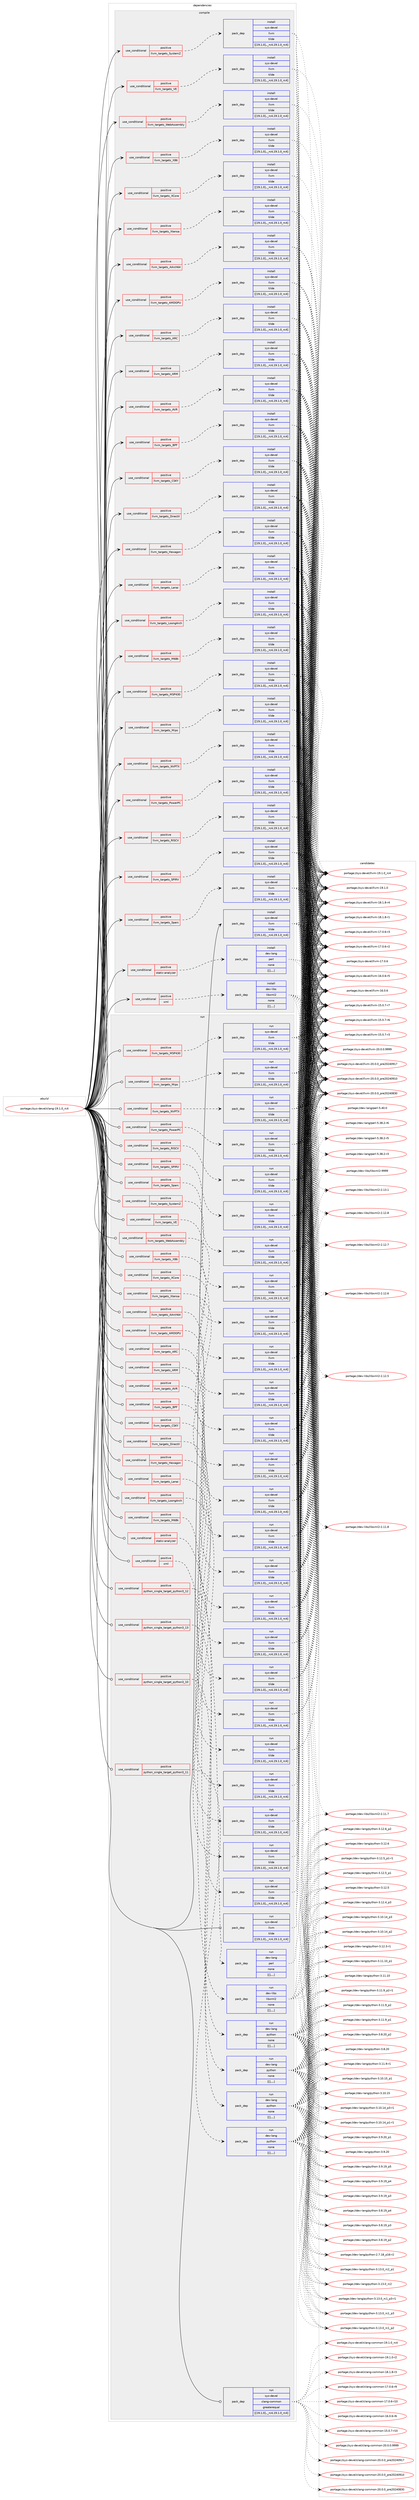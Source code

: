 digraph prolog {

# *************
# Graph options
# *************

newrank=true;
concentrate=true;
compound=true;
graph [rankdir=LR,fontname=Helvetica,fontsize=10,ranksep=1.5];#, ranksep=2.5, nodesep=0.2];
edge  [arrowhead=vee];
node  [fontname=Helvetica,fontsize=10];

# **********
# The ebuild
# **********

subgraph cluster_leftcol {
color=gray;
label=<<i>ebuild</i>>;
id [label="portage://sys-devel/clang-19.1.0_rc4", color=red, width=4, href="../sys-devel/clang-19.1.0_rc4.svg"];
}

# ****************
# The dependencies
# ****************

subgraph cluster_midcol {
color=gray;
label=<<i>dependencies</i>>;
subgraph cluster_compile {
fillcolor="#eeeeee";
style=filled;
label=<<i>compile</i>>;
subgraph cond119563 {
dependency444988 [label=<<TABLE BORDER="0" CELLBORDER="1" CELLSPACING="0" CELLPADDING="4"><TR><TD ROWSPAN="3" CELLPADDING="10">use_conditional</TD></TR><TR><TD>positive</TD></TR><TR><TD>llvm_targets_AArch64</TD></TR></TABLE>>, shape=none, color=red];
subgraph pack322460 {
dependency444989 [label=<<TABLE BORDER="0" CELLBORDER="1" CELLSPACING="0" CELLPADDING="4" WIDTH="220"><TR><TD ROWSPAN="6" CELLPADDING="30">pack_dep</TD></TR><TR><TD WIDTH="110">install</TD></TR><TR><TD>sys-devel</TD></TR><TR><TD>llvm</TD></TR><TR><TD>tilde</TD></TR><TR><TD>[[19,1,0],,_rc4,19.1.0_rc4]</TD></TR></TABLE>>, shape=none, color=blue];
}
dependency444988:e -> dependency444989:w [weight=20,style="dashed",arrowhead="vee"];
}
id:e -> dependency444988:w [weight=20,style="solid",arrowhead="vee"];
subgraph cond119564 {
dependency444990 [label=<<TABLE BORDER="0" CELLBORDER="1" CELLSPACING="0" CELLPADDING="4"><TR><TD ROWSPAN="3" CELLPADDING="10">use_conditional</TD></TR><TR><TD>positive</TD></TR><TR><TD>llvm_targets_AMDGPU</TD></TR></TABLE>>, shape=none, color=red];
subgraph pack322461 {
dependency444991 [label=<<TABLE BORDER="0" CELLBORDER="1" CELLSPACING="0" CELLPADDING="4" WIDTH="220"><TR><TD ROWSPAN="6" CELLPADDING="30">pack_dep</TD></TR><TR><TD WIDTH="110">install</TD></TR><TR><TD>sys-devel</TD></TR><TR><TD>llvm</TD></TR><TR><TD>tilde</TD></TR><TR><TD>[[19,1,0],,_rc4,19.1.0_rc4]</TD></TR></TABLE>>, shape=none, color=blue];
}
dependency444990:e -> dependency444991:w [weight=20,style="dashed",arrowhead="vee"];
}
id:e -> dependency444990:w [weight=20,style="solid",arrowhead="vee"];
subgraph cond119565 {
dependency444992 [label=<<TABLE BORDER="0" CELLBORDER="1" CELLSPACING="0" CELLPADDING="4"><TR><TD ROWSPAN="3" CELLPADDING="10">use_conditional</TD></TR><TR><TD>positive</TD></TR><TR><TD>llvm_targets_ARC</TD></TR></TABLE>>, shape=none, color=red];
subgraph pack322462 {
dependency444993 [label=<<TABLE BORDER="0" CELLBORDER="1" CELLSPACING="0" CELLPADDING="4" WIDTH="220"><TR><TD ROWSPAN="6" CELLPADDING="30">pack_dep</TD></TR><TR><TD WIDTH="110">install</TD></TR><TR><TD>sys-devel</TD></TR><TR><TD>llvm</TD></TR><TR><TD>tilde</TD></TR><TR><TD>[[19,1,0],,_rc4,19.1.0_rc4]</TD></TR></TABLE>>, shape=none, color=blue];
}
dependency444992:e -> dependency444993:w [weight=20,style="dashed",arrowhead="vee"];
}
id:e -> dependency444992:w [weight=20,style="solid",arrowhead="vee"];
subgraph cond119566 {
dependency444994 [label=<<TABLE BORDER="0" CELLBORDER="1" CELLSPACING="0" CELLPADDING="4"><TR><TD ROWSPAN="3" CELLPADDING="10">use_conditional</TD></TR><TR><TD>positive</TD></TR><TR><TD>llvm_targets_ARM</TD></TR></TABLE>>, shape=none, color=red];
subgraph pack322463 {
dependency444995 [label=<<TABLE BORDER="0" CELLBORDER="1" CELLSPACING="0" CELLPADDING="4" WIDTH="220"><TR><TD ROWSPAN="6" CELLPADDING="30">pack_dep</TD></TR><TR><TD WIDTH="110">install</TD></TR><TR><TD>sys-devel</TD></TR><TR><TD>llvm</TD></TR><TR><TD>tilde</TD></TR><TR><TD>[[19,1,0],,_rc4,19.1.0_rc4]</TD></TR></TABLE>>, shape=none, color=blue];
}
dependency444994:e -> dependency444995:w [weight=20,style="dashed",arrowhead="vee"];
}
id:e -> dependency444994:w [weight=20,style="solid",arrowhead="vee"];
subgraph cond119567 {
dependency444996 [label=<<TABLE BORDER="0" CELLBORDER="1" CELLSPACING="0" CELLPADDING="4"><TR><TD ROWSPAN="3" CELLPADDING="10">use_conditional</TD></TR><TR><TD>positive</TD></TR><TR><TD>llvm_targets_AVR</TD></TR></TABLE>>, shape=none, color=red];
subgraph pack322464 {
dependency444997 [label=<<TABLE BORDER="0" CELLBORDER="1" CELLSPACING="0" CELLPADDING="4" WIDTH="220"><TR><TD ROWSPAN="6" CELLPADDING="30">pack_dep</TD></TR><TR><TD WIDTH="110">install</TD></TR><TR><TD>sys-devel</TD></TR><TR><TD>llvm</TD></TR><TR><TD>tilde</TD></TR><TR><TD>[[19,1,0],,_rc4,19.1.0_rc4]</TD></TR></TABLE>>, shape=none, color=blue];
}
dependency444996:e -> dependency444997:w [weight=20,style="dashed",arrowhead="vee"];
}
id:e -> dependency444996:w [weight=20,style="solid",arrowhead="vee"];
subgraph cond119568 {
dependency444998 [label=<<TABLE BORDER="0" CELLBORDER="1" CELLSPACING="0" CELLPADDING="4"><TR><TD ROWSPAN="3" CELLPADDING="10">use_conditional</TD></TR><TR><TD>positive</TD></TR><TR><TD>llvm_targets_BPF</TD></TR></TABLE>>, shape=none, color=red];
subgraph pack322465 {
dependency444999 [label=<<TABLE BORDER="0" CELLBORDER="1" CELLSPACING="0" CELLPADDING="4" WIDTH="220"><TR><TD ROWSPAN="6" CELLPADDING="30">pack_dep</TD></TR><TR><TD WIDTH="110">install</TD></TR><TR><TD>sys-devel</TD></TR><TR><TD>llvm</TD></TR><TR><TD>tilde</TD></TR><TR><TD>[[19,1,0],,_rc4,19.1.0_rc4]</TD></TR></TABLE>>, shape=none, color=blue];
}
dependency444998:e -> dependency444999:w [weight=20,style="dashed",arrowhead="vee"];
}
id:e -> dependency444998:w [weight=20,style="solid",arrowhead="vee"];
subgraph cond119569 {
dependency445000 [label=<<TABLE BORDER="0" CELLBORDER="1" CELLSPACING="0" CELLPADDING="4"><TR><TD ROWSPAN="3" CELLPADDING="10">use_conditional</TD></TR><TR><TD>positive</TD></TR><TR><TD>llvm_targets_CSKY</TD></TR></TABLE>>, shape=none, color=red];
subgraph pack322466 {
dependency445001 [label=<<TABLE BORDER="0" CELLBORDER="1" CELLSPACING="0" CELLPADDING="4" WIDTH="220"><TR><TD ROWSPAN="6" CELLPADDING="30">pack_dep</TD></TR><TR><TD WIDTH="110">install</TD></TR><TR><TD>sys-devel</TD></TR><TR><TD>llvm</TD></TR><TR><TD>tilde</TD></TR><TR><TD>[[19,1,0],,_rc4,19.1.0_rc4]</TD></TR></TABLE>>, shape=none, color=blue];
}
dependency445000:e -> dependency445001:w [weight=20,style="dashed",arrowhead="vee"];
}
id:e -> dependency445000:w [weight=20,style="solid",arrowhead="vee"];
subgraph cond119570 {
dependency445002 [label=<<TABLE BORDER="0" CELLBORDER="1" CELLSPACING="0" CELLPADDING="4"><TR><TD ROWSPAN="3" CELLPADDING="10">use_conditional</TD></TR><TR><TD>positive</TD></TR><TR><TD>llvm_targets_DirectX</TD></TR></TABLE>>, shape=none, color=red];
subgraph pack322467 {
dependency445003 [label=<<TABLE BORDER="0" CELLBORDER="1" CELLSPACING="0" CELLPADDING="4" WIDTH="220"><TR><TD ROWSPAN="6" CELLPADDING="30">pack_dep</TD></TR><TR><TD WIDTH="110">install</TD></TR><TR><TD>sys-devel</TD></TR><TR><TD>llvm</TD></TR><TR><TD>tilde</TD></TR><TR><TD>[[19,1,0],,_rc4,19.1.0_rc4]</TD></TR></TABLE>>, shape=none, color=blue];
}
dependency445002:e -> dependency445003:w [weight=20,style="dashed",arrowhead="vee"];
}
id:e -> dependency445002:w [weight=20,style="solid",arrowhead="vee"];
subgraph cond119571 {
dependency445004 [label=<<TABLE BORDER="0" CELLBORDER="1" CELLSPACING="0" CELLPADDING="4"><TR><TD ROWSPAN="3" CELLPADDING="10">use_conditional</TD></TR><TR><TD>positive</TD></TR><TR><TD>llvm_targets_Hexagon</TD></TR></TABLE>>, shape=none, color=red];
subgraph pack322468 {
dependency445005 [label=<<TABLE BORDER="0" CELLBORDER="1" CELLSPACING="0" CELLPADDING="4" WIDTH="220"><TR><TD ROWSPAN="6" CELLPADDING="30">pack_dep</TD></TR><TR><TD WIDTH="110">install</TD></TR><TR><TD>sys-devel</TD></TR><TR><TD>llvm</TD></TR><TR><TD>tilde</TD></TR><TR><TD>[[19,1,0],,_rc4,19.1.0_rc4]</TD></TR></TABLE>>, shape=none, color=blue];
}
dependency445004:e -> dependency445005:w [weight=20,style="dashed",arrowhead="vee"];
}
id:e -> dependency445004:w [weight=20,style="solid",arrowhead="vee"];
subgraph cond119572 {
dependency445006 [label=<<TABLE BORDER="0" CELLBORDER="1" CELLSPACING="0" CELLPADDING="4"><TR><TD ROWSPAN="3" CELLPADDING="10">use_conditional</TD></TR><TR><TD>positive</TD></TR><TR><TD>llvm_targets_Lanai</TD></TR></TABLE>>, shape=none, color=red];
subgraph pack322469 {
dependency445007 [label=<<TABLE BORDER="0" CELLBORDER="1" CELLSPACING="0" CELLPADDING="4" WIDTH="220"><TR><TD ROWSPAN="6" CELLPADDING="30">pack_dep</TD></TR><TR><TD WIDTH="110">install</TD></TR><TR><TD>sys-devel</TD></TR><TR><TD>llvm</TD></TR><TR><TD>tilde</TD></TR><TR><TD>[[19,1,0],,_rc4,19.1.0_rc4]</TD></TR></TABLE>>, shape=none, color=blue];
}
dependency445006:e -> dependency445007:w [weight=20,style="dashed",arrowhead="vee"];
}
id:e -> dependency445006:w [weight=20,style="solid",arrowhead="vee"];
subgraph cond119573 {
dependency445008 [label=<<TABLE BORDER="0" CELLBORDER="1" CELLSPACING="0" CELLPADDING="4"><TR><TD ROWSPAN="3" CELLPADDING="10">use_conditional</TD></TR><TR><TD>positive</TD></TR><TR><TD>llvm_targets_LoongArch</TD></TR></TABLE>>, shape=none, color=red];
subgraph pack322470 {
dependency445009 [label=<<TABLE BORDER="0" CELLBORDER="1" CELLSPACING="0" CELLPADDING="4" WIDTH="220"><TR><TD ROWSPAN="6" CELLPADDING="30">pack_dep</TD></TR><TR><TD WIDTH="110">install</TD></TR><TR><TD>sys-devel</TD></TR><TR><TD>llvm</TD></TR><TR><TD>tilde</TD></TR><TR><TD>[[19,1,0],,_rc4,19.1.0_rc4]</TD></TR></TABLE>>, shape=none, color=blue];
}
dependency445008:e -> dependency445009:w [weight=20,style="dashed",arrowhead="vee"];
}
id:e -> dependency445008:w [weight=20,style="solid",arrowhead="vee"];
subgraph cond119574 {
dependency445010 [label=<<TABLE BORDER="0" CELLBORDER="1" CELLSPACING="0" CELLPADDING="4"><TR><TD ROWSPAN="3" CELLPADDING="10">use_conditional</TD></TR><TR><TD>positive</TD></TR><TR><TD>llvm_targets_M68k</TD></TR></TABLE>>, shape=none, color=red];
subgraph pack322471 {
dependency445011 [label=<<TABLE BORDER="0" CELLBORDER="1" CELLSPACING="0" CELLPADDING="4" WIDTH="220"><TR><TD ROWSPAN="6" CELLPADDING="30">pack_dep</TD></TR><TR><TD WIDTH="110">install</TD></TR><TR><TD>sys-devel</TD></TR><TR><TD>llvm</TD></TR><TR><TD>tilde</TD></TR><TR><TD>[[19,1,0],,_rc4,19.1.0_rc4]</TD></TR></TABLE>>, shape=none, color=blue];
}
dependency445010:e -> dependency445011:w [weight=20,style="dashed",arrowhead="vee"];
}
id:e -> dependency445010:w [weight=20,style="solid",arrowhead="vee"];
subgraph cond119575 {
dependency445012 [label=<<TABLE BORDER="0" CELLBORDER="1" CELLSPACING="0" CELLPADDING="4"><TR><TD ROWSPAN="3" CELLPADDING="10">use_conditional</TD></TR><TR><TD>positive</TD></TR><TR><TD>llvm_targets_MSP430</TD></TR></TABLE>>, shape=none, color=red];
subgraph pack322472 {
dependency445013 [label=<<TABLE BORDER="0" CELLBORDER="1" CELLSPACING="0" CELLPADDING="4" WIDTH="220"><TR><TD ROWSPAN="6" CELLPADDING="30">pack_dep</TD></TR><TR><TD WIDTH="110">install</TD></TR><TR><TD>sys-devel</TD></TR><TR><TD>llvm</TD></TR><TR><TD>tilde</TD></TR><TR><TD>[[19,1,0],,_rc4,19.1.0_rc4]</TD></TR></TABLE>>, shape=none, color=blue];
}
dependency445012:e -> dependency445013:w [weight=20,style="dashed",arrowhead="vee"];
}
id:e -> dependency445012:w [weight=20,style="solid",arrowhead="vee"];
subgraph cond119576 {
dependency445014 [label=<<TABLE BORDER="0" CELLBORDER="1" CELLSPACING="0" CELLPADDING="4"><TR><TD ROWSPAN="3" CELLPADDING="10">use_conditional</TD></TR><TR><TD>positive</TD></TR><TR><TD>llvm_targets_Mips</TD></TR></TABLE>>, shape=none, color=red];
subgraph pack322473 {
dependency445015 [label=<<TABLE BORDER="0" CELLBORDER="1" CELLSPACING="0" CELLPADDING="4" WIDTH="220"><TR><TD ROWSPAN="6" CELLPADDING="30">pack_dep</TD></TR><TR><TD WIDTH="110">install</TD></TR><TR><TD>sys-devel</TD></TR><TR><TD>llvm</TD></TR><TR><TD>tilde</TD></TR><TR><TD>[[19,1,0],,_rc4,19.1.0_rc4]</TD></TR></TABLE>>, shape=none, color=blue];
}
dependency445014:e -> dependency445015:w [weight=20,style="dashed",arrowhead="vee"];
}
id:e -> dependency445014:w [weight=20,style="solid",arrowhead="vee"];
subgraph cond119577 {
dependency445016 [label=<<TABLE BORDER="0" CELLBORDER="1" CELLSPACING="0" CELLPADDING="4"><TR><TD ROWSPAN="3" CELLPADDING="10">use_conditional</TD></TR><TR><TD>positive</TD></TR><TR><TD>llvm_targets_NVPTX</TD></TR></TABLE>>, shape=none, color=red];
subgraph pack322474 {
dependency445017 [label=<<TABLE BORDER="0" CELLBORDER="1" CELLSPACING="0" CELLPADDING="4" WIDTH="220"><TR><TD ROWSPAN="6" CELLPADDING="30">pack_dep</TD></TR><TR><TD WIDTH="110">install</TD></TR><TR><TD>sys-devel</TD></TR><TR><TD>llvm</TD></TR><TR><TD>tilde</TD></TR><TR><TD>[[19,1,0],,_rc4,19.1.0_rc4]</TD></TR></TABLE>>, shape=none, color=blue];
}
dependency445016:e -> dependency445017:w [weight=20,style="dashed",arrowhead="vee"];
}
id:e -> dependency445016:w [weight=20,style="solid",arrowhead="vee"];
subgraph cond119578 {
dependency445018 [label=<<TABLE BORDER="0" CELLBORDER="1" CELLSPACING="0" CELLPADDING="4"><TR><TD ROWSPAN="3" CELLPADDING="10">use_conditional</TD></TR><TR><TD>positive</TD></TR><TR><TD>llvm_targets_PowerPC</TD></TR></TABLE>>, shape=none, color=red];
subgraph pack322475 {
dependency445019 [label=<<TABLE BORDER="0" CELLBORDER="1" CELLSPACING="0" CELLPADDING="4" WIDTH="220"><TR><TD ROWSPAN="6" CELLPADDING="30">pack_dep</TD></TR><TR><TD WIDTH="110">install</TD></TR><TR><TD>sys-devel</TD></TR><TR><TD>llvm</TD></TR><TR><TD>tilde</TD></TR><TR><TD>[[19,1,0],,_rc4,19.1.0_rc4]</TD></TR></TABLE>>, shape=none, color=blue];
}
dependency445018:e -> dependency445019:w [weight=20,style="dashed",arrowhead="vee"];
}
id:e -> dependency445018:w [weight=20,style="solid",arrowhead="vee"];
subgraph cond119579 {
dependency445020 [label=<<TABLE BORDER="0" CELLBORDER="1" CELLSPACING="0" CELLPADDING="4"><TR><TD ROWSPAN="3" CELLPADDING="10">use_conditional</TD></TR><TR><TD>positive</TD></TR><TR><TD>llvm_targets_RISCV</TD></TR></TABLE>>, shape=none, color=red];
subgraph pack322476 {
dependency445021 [label=<<TABLE BORDER="0" CELLBORDER="1" CELLSPACING="0" CELLPADDING="4" WIDTH="220"><TR><TD ROWSPAN="6" CELLPADDING="30">pack_dep</TD></TR><TR><TD WIDTH="110">install</TD></TR><TR><TD>sys-devel</TD></TR><TR><TD>llvm</TD></TR><TR><TD>tilde</TD></TR><TR><TD>[[19,1,0],,_rc4,19.1.0_rc4]</TD></TR></TABLE>>, shape=none, color=blue];
}
dependency445020:e -> dependency445021:w [weight=20,style="dashed",arrowhead="vee"];
}
id:e -> dependency445020:w [weight=20,style="solid",arrowhead="vee"];
subgraph cond119580 {
dependency445022 [label=<<TABLE BORDER="0" CELLBORDER="1" CELLSPACING="0" CELLPADDING="4"><TR><TD ROWSPAN="3" CELLPADDING="10">use_conditional</TD></TR><TR><TD>positive</TD></TR><TR><TD>llvm_targets_SPIRV</TD></TR></TABLE>>, shape=none, color=red];
subgraph pack322477 {
dependency445023 [label=<<TABLE BORDER="0" CELLBORDER="1" CELLSPACING="0" CELLPADDING="4" WIDTH="220"><TR><TD ROWSPAN="6" CELLPADDING="30">pack_dep</TD></TR><TR><TD WIDTH="110">install</TD></TR><TR><TD>sys-devel</TD></TR><TR><TD>llvm</TD></TR><TR><TD>tilde</TD></TR><TR><TD>[[19,1,0],,_rc4,19.1.0_rc4]</TD></TR></TABLE>>, shape=none, color=blue];
}
dependency445022:e -> dependency445023:w [weight=20,style="dashed",arrowhead="vee"];
}
id:e -> dependency445022:w [weight=20,style="solid",arrowhead="vee"];
subgraph cond119581 {
dependency445024 [label=<<TABLE BORDER="0" CELLBORDER="1" CELLSPACING="0" CELLPADDING="4"><TR><TD ROWSPAN="3" CELLPADDING="10">use_conditional</TD></TR><TR><TD>positive</TD></TR><TR><TD>llvm_targets_Sparc</TD></TR></TABLE>>, shape=none, color=red];
subgraph pack322478 {
dependency445025 [label=<<TABLE BORDER="0" CELLBORDER="1" CELLSPACING="0" CELLPADDING="4" WIDTH="220"><TR><TD ROWSPAN="6" CELLPADDING="30">pack_dep</TD></TR><TR><TD WIDTH="110">install</TD></TR><TR><TD>sys-devel</TD></TR><TR><TD>llvm</TD></TR><TR><TD>tilde</TD></TR><TR><TD>[[19,1,0],,_rc4,19.1.0_rc4]</TD></TR></TABLE>>, shape=none, color=blue];
}
dependency445024:e -> dependency445025:w [weight=20,style="dashed",arrowhead="vee"];
}
id:e -> dependency445024:w [weight=20,style="solid",arrowhead="vee"];
subgraph cond119582 {
dependency445026 [label=<<TABLE BORDER="0" CELLBORDER="1" CELLSPACING="0" CELLPADDING="4"><TR><TD ROWSPAN="3" CELLPADDING="10">use_conditional</TD></TR><TR><TD>positive</TD></TR><TR><TD>llvm_targets_SystemZ</TD></TR></TABLE>>, shape=none, color=red];
subgraph pack322479 {
dependency445027 [label=<<TABLE BORDER="0" CELLBORDER="1" CELLSPACING="0" CELLPADDING="4" WIDTH="220"><TR><TD ROWSPAN="6" CELLPADDING="30">pack_dep</TD></TR><TR><TD WIDTH="110">install</TD></TR><TR><TD>sys-devel</TD></TR><TR><TD>llvm</TD></TR><TR><TD>tilde</TD></TR><TR><TD>[[19,1,0],,_rc4,19.1.0_rc4]</TD></TR></TABLE>>, shape=none, color=blue];
}
dependency445026:e -> dependency445027:w [weight=20,style="dashed",arrowhead="vee"];
}
id:e -> dependency445026:w [weight=20,style="solid",arrowhead="vee"];
subgraph cond119583 {
dependency445028 [label=<<TABLE BORDER="0" CELLBORDER="1" CELLSPACING="0" CELLPADDING="4"><TR><TD ROWSPAN="3" CELLPADDING="10">use_conditional</TD></TR><TR><TD>positive</TD></TR><TR><TD>llvm_targets_VE</TD></TR></TABLE>>, shape=none, color=red];
subgraph pack322480 {
dependency445029 [label=<<TABLE BORDER="0" CELLBORDER="1" CELLSPACING="0" CELLPADDING="4" WIDTH="220"><TR><TD ROWSPAN="6" CELLPADDING="30">pack_dep</TD></TR><TR><TD WIDTH="110">install</TD></TR><TR><TD>sys-devel</TD></TR><TR><TD>llvm</TD></TR><TR><TD>tilde</TD></TR><TR><TD>[[19,1,0],,_rc4,19.1.0_rc4]</TD></TR></TABLE>>, shape=none, color=blue];
}
dependency445028:e -> dependency445029:w [weight=20,style="dashed",arrowhead="vee"];
}
id:e -> dependency445028:w [weight=20,style="solid",arrowhead="vee"];
subgraph cond119584 {
dependency445030 [label=<<TABLE BORDER="0" CELLBORDER="1" CELLSPACING="0" CELLPADDING="4"><TR><TD ROWSPAN="3" CELLPADDING="10">use_conditional</TD></TR><TR><TD>positive</TD></TR><TR><TD>llvm_targets_WebAssembly</TD></TR></TABLE>>, shape=none, color=red];
subgraph pack322481 {
dependency445031 [label=<<TABLE BORDER="0" CELLBORDER="1" CELLSPACING="0" CELLPADDING="4" WIDTH="220"><TR><TD ROWSPAN="6" CELLPADDING="30">pack_dep</TD></TR><TR><TD WIDTH="110">install</TD></TR><TR><TD>sys-devel</TD></TR><TR><TD>llvm</TD></TR><TR><TD>tilde</TD></TR><TR><TD>[[19,1,0],,_rc4,19.1.0_rc4]</TD></TR></TABLE>>, shape=none, color=blue];
}
dependency445030:e -> dependency445031:w [weight=20,style="dashed",arrowhead="vee"];
}
id:e -> dependency445030:w [weight=20,style="solid",arrowhead="vee"];
subgraph cond119585 {
dependency445032 [label=<<TABLE BORDER="0" CELLBORDER="1" CELLSPACING="0" CELLPADDING="4"><TR><TD ROWSPAN="3" CELLPADDING="10">use_conditional</TD></TR><TR><TD>positive</TD></TR><TR><TD>llvm_targets_X86</TD></TR></TABLE>>, shape=none, color=red];
subgraph pack322482 {
dependency445033 [label=<<TABLE BORDER="0" CELLBORDER="1" CELLSPACING="0" CELLPADDING="4" WIDTH="220"><TR><TD ROWSPAN="6" CELLPADDING="30">pack_dep</TD></TR><TR><TD WIDTH="110">install</TD></TR><TR><TD>sys-devel</TD></TR><TR><TD>llvm</TD></TR><TR><TD>tilde</TD></TR><TR><TD>[[19,1,0],,_rc4,19.1.0_rc4]</TD></TR></TABLE>>, shape=none, color=blue];
}
dependency445032:e -> dependency445033:w [weight=20,style="dashed",arrowhead="vee"];
}
id:e -> dependency445032:w [weight=20,style="solid",arrowhead="vee"];
subgraph cond119586 {
dependency445034 [label=<<TABLE BORDER="0" CELLBORDER="1" CELLSPACING="0" CELLPADDING="4"><TR><TD ROWSPAN="3" CELLPADDING="10">use_conditional</TD></TR><TR><TD>positive</TD></TR><TR><TD>llvm_targets_XCore</TD></TR></TABLE>>, shape=none, color=red];
subgraph pack322483 {
dependency445035 [label=<<TABLE BORDER="0" CELLBORDER="1" CELLSPACING="0" CELLPADDING="4" WIDTH="220"><TR><TD ROWSPAN="6" CELLPADDING="30">pack_dep</TD></TR><TR><TD WIDTH="110">install</TD></TR><TR><TD>sys-devel</TD></TR><TR><TD>llvm</TD></TR><TR><TD>tilde</TD></TR><TR><TD>[[19,1,0],,_rc4,19.1.0_rc4]</TD></TR></TABLE>>, shape=none, color=blue];
}
dependency445034:e -> dependency445035:w [weight=20,style="dashed",arrowhead="vee"];
}
id:e -> dependency445034:w [weight=20,style="solid",arrowhead="vee"];
subgraph cond119587 {
dependency445036 [label=<<TABLE BORDER="0" CELLBORDER="1" CELLSPACING="0" CELLPADDING="4"><TR><TD ROWSPAN="3" CELLPADDING="10">use_conditional</TD></TR><TR><TD>positive</TD></TR><TR><TD>llvm_targets_Xtensa</TD></TR></TABLE>>, shape=none, color=red];
subgraph pack322484 {
dependency445037 [label=<<TABLE BORDER="0" CELLBORDER="1" CELLSPACING="0" CELLPADDING="4" WIDTH="220"><TR><TD ROWSPAN="6" CELLPADDING="30">pack_dep</TD></TR><TR><TD WIDTH="110">install</TD></TR><TR><TD>sys-devel</TD></TR><TR><TD>llvm</TD></TR><TR><TD>tilde</TD></TR><TR><TD>[[19,1,0],,_rc4,19.1.0_rc4]</TD></TR></TABLE>>, shape=none, color=blue];
}
dependency445036:e -> dependency445037:w [weight=20,style="dashed",arrowhead="vee"];
}
id:e -> dependency445036:w [weight=20,style="solid",arrowhead="vee"];
subgraph cond119588 {
dependency445038 [label=<<TABLE BORDER="0" CELLBORDER="1" CELLSPACING="0" CELLPADDING="4"><TR><TD ROWSPAN="3" CELLPADDING="10">use_conditional</TD></TR><TR><TD>positive</TD></TR><TR><TD>static-analyzer</TD></TR></TABLE>>, shape=none, color=red];
subgraph pack322485 {
dependency445039 [label=<<TABLE BORDER="0" CELLBORDER="1" CELLSPACING="0" CELLPADDING="4" WIDTH="220"><TR><TD ROWSPAN="6" CELLPADDING="30">pack_dep</TD></TR><TR><TD WIDTH="110">install</TD></TR><TR><TD>dev-lang</TD></TR><TR><TD>perl</TD></TR><TR><TD>none</TD></TR><TR><TD>[[],,,,]</TD></TR></TABLE>>, shape=none, color=blue];
}
dependency445038:e -> dependency445039:w [weight=20,style="dashed",arrowhead="vee"];
}
id:e -> dependency445038:w [weight=20,style="solid",arrowhead="vee"];
subgraph cond119589 {
dependency445040 [label=<<TABLE BORDER="0" CELLBORDER="1" CELLSPACING="0" CELLPADDING="4"><TR><TD ROWSPAN="3" CELLPADDING="10">use_conditional</TD></TR><TR><TD>positive</TD></TR><TR><TD>xml</TD></TR></TABLE>>, shape=none, color=red];
subgraph pack322486 {
dependency445041 [label=<<TABLE BORDER="0" CELLBORDER="1" CELLSPACING="0" CELLPADDING="4" WIDTH="220"><TR><TD ROWSPAN="6" CELLPADDING="30">pack_dep</TD></TR><TR><TD WIDTH="110">install</TD></TR><TR><TD>dev-libs</TD></TR><TR><TD>libxml2</TD></TR><TR><TD>none</TD></TR><TR><TD>[[],,,,]</TD></TR></TABLE>>, shape=none, color=blue];
}
dependency445040:e -> dependency445041:w [weight=20,style="dashed",arrowhead="vee"];
}
id:e -> dependency445040:w [weight=20,style="solid",arrowhead="vee"];
subgraph pack322487 {
dependency445042 [label=<<TABLE BORDER="0" CELLBORDER="1" CELLSPACING="0" CELLPADDING="4" WIDTH="220"><TR><TD ROWSPAN="6" CELLPADDING="30">pack_dep</TD></TR><TR><TD WIDTH="110">install</TD></TR><TR><TD>sys-devel</TD></TR><TR><TD>llvm</TD></TR><TR><TD>tilde</TD></TR><TR><TD>[[19,1,0],,_rc4,19.1.0_rc4]</TD></TR></TABLE>>, shape=none, color=blue];
}
id:e -> dependency445042:w [weight=20,style="solid",arrowhead="vee"];
}
subgraph cluster_compileandrun {
fillcolor="#eeeeee";
style=filled;
label=<<i>compile and run</i>>;
}
subgraph cluster_run {
fillcolor="#eeeeee";
style=filled;
label=<<i>run</i>>;
subgraph cond119590 {
dependency445043 [label=<<TABLE BORDER="0" CELLBORDER="1" CELLSPACING="0" CELLPADDING="4"><TR><TD ROWSPAN="3" CELLPADDING="10">use_conditional</TD></TR><TR><TD>positive</TD></TR><TR><TD>llvm_targets_AArch64</TD></TR></TABLE>>, shape=none, color=red];
subgraph pack322488 {
dependency445044 [label=<<TABLE BORDER="0" CELLBORDER="1" CELLSPACING="0" CELLPADDING="4" WIDTH="220"><TR><TD ROWSPAN="6" CELLPADDING="30">pack_dep</TD></TR><TR><TD WIDTH="110">run</TD></TR><TR><TD>sys-devel</TD></TR><TR><TD>llvm</TD></TR><TR><TD>tilde</TD></TR><TR><TD>[[19,1,0],,_rc4,19.1.0_rc4]</TD></TR></TABLE>>, shape=none, color=blue];
}
dependency445043:e -> dependency445044:w [weight=20,style="dashed",arrowhead="vee"];
}
id:e -> dependency445043:w [weight=20,style="solid",arrowhead="odot"];
subgraph cond119591 {
dependency445045 [label=<<TABLE BORDER="0" CELLBORDER="1" CELLSPACING="0" CELLPADDING="4"><TR><TD ROWSPAN="3" CELLPADDING="10">use_conditional</TD></TR><TR><TD>positive</TD></TR><TR><TD>llvm_targets_AMDGPU</TD></TR></TABLE>>, shape=none, color=red];
subgraph pack322489 {
dependency445046 [label=<<TABLE BORDER="0" CELLBORDER="1" CELLSPACING="0" CELLPADDING="4" WIDTH="220"><TR><TD ROWSPAN="6" CELLPADDING="30">pack_dep</TD></TR><TR><TD WIDTH="110">run</TD></TR><TR><TD>sys-devel</TD></TR><TR><TD>llvm</TD></TR><TR><TD>tilde</TD></TR><TR><TD>[[19,1,0],,_rc4,19.1.0_rc4]</TD></TR></TABLE>>, shape=none, color=blue];
}
dependency445045:e -> dependency445046:w [weight=20,style="dashed",arrowhead="vee"];
}
id:e -> dependency445045:w [weight=20,style="solid",arrowhead="odot"];
subgraph cond119592 {
dependency445047 [label=<<TABLE BORDER="0" CELLBORDER="1" CELLSPACING="0" CELLPADDING="4"><TR><TD ROWSPAN="3" CELLPADDING="10">use_conditional</TD></TR><TR><TD>positive</TD></TR><TR><TD>llvm_targets_ARC</TD></TR></TABLE>>, shape=none, color=red];
subgraph pack322490 {
dependency445048 [label=<<TABLE BORDER="0" CELLBORDER="1" CELLSPACING="0" CELLPADDING="4" WIDTH="220"><TR><TD ROWSPAN="6" CELLPADDING="30">pack_dep</TD></TR><TR><TD WIDTH="110">run</TD></TR><TR><TD>sys-devel</TD></TR><TR><TD>llvm</TD></TR><TR><TD>tilde</TD></TR><TR><TD>[[19,1,0],,_rc4,19.1.0_rc4]</TD></TR></TABLE>>, shape=none, color=blue];
}
dependency445047:e -> dependency445048:w [weight=20,style="dashed",arrowhead="vee"];
}
id:e -> dependency445047:w [weight=20,style="solid",arrowhead="odot"];
subgraph cond119593 {
dependency445049 [label=<<TABLE BORDER="0" CELLBORDER="1" CELLSPACING="0" CELLPADDING="4"><TR><TD ROWSPAN="3" CELLPADDING="10">use_conditional</TD></TR><TR><TD>positive</TD></TR><TR><TD>llvm_targets_ARM</TD></TR></TABLE>>, shape=none, color=red];
subgraph pack322491 {
dependency445050 [label=<<TABLE BORDER="0" CELLBORDER="1" CELLSPACING="0" CELLPADDING="4" WIDTH="220"><TR><TD ROWSPAN="6" CELLPADDING="30">pack_dep</TD></TR><TR><TD WIDTH="110">run</TD></TR><TR><TD>sys-devel</TD></TR><TR><TD>llvm</TD></TR><TR><TD>tilde</TD></TR><TR><TD>[[19,1,0],,_rc4,19.1.0_rc4]</TD></TR></TABLE>>, shape=none, color=blue];
}
dependency445049:e -> dependency445050:w [weight=20,style="dashed",arrowhead="vee"];
}
id:e -> dependency445049:w [weight=20,style="solid",arrowhead="odot"];
subgraph cond119594 {
dependency445051 [label=<<TABLE BORDER="0" CELLBORDER="1" CELLSPACING="0" CELLPADDING="4"><TR><TD ROWSPAN="3" CELLPADDING="10">use_conditional</TD></TR><TR><TD>positive</TD></TR><TR><TD>llvm_targets_AVR</TD></TR></TABLE>>, shape=none, color=red];
subgraph pack322492 {
dependency445052 [label=<<TABLE BORDER="0" CELLBORDER="1" CELLSPACING="0" CELLPADDING="4" WIDTH="220"><TR><TD ROWSPAN="6" CELLPADDING="30">pack_dep</TD></TR><TR><TD WIDTH="110">run</TD></TR><TR><TD>sys-devel</TD></TR><TR><TD>llvm</TD></TR><TR><TD>tilde</TD></TR><TR><TD>[[19,1,0],,_rc4,19.1.0_rc4]</TD></TR></TABLE>>, shape=none, color=blue];
}
dependency445051:e -> dependency445052:w [weight=20,style="dashed",arrowhead="vee"];
}
id:e -> dependency445051:w [weight=20,style="solid",arrowhead="odot"];
subgraph cond119595 {
dependency445053 [label=<<TABLE BORDER="0" CELLBORDER="1" CELLSPACING="0" CELLPADDING="4"><TR><TD ROWSPAN="3" CELLPADDING="10">use_conditional</TD></TR><TR><TD>positive</TD></TR><TR><TD>llvm_targets_BPF</TD></TR></TABLE>>, shape=none, color=red];
subgraph pack322493 {
dependency445054 [label=<<TABLE BORDER="0" CELLBORDER="1" CELLSPACING="0" CELLPADDING="4" WIDTH="220"><TR><TD ROWSPAN="6" CELLPADDING="30">pack_dep</TD></TR><TR><TD WIDTH="110">run</TD></TR><TR><TD>sys-devel</TD></TR><TR><TD>llvm</TD></TR><TR><TD>tilde</TD></TR><TR><TD>[[19,1,0],,_rc4,19.1.0_rc4]</TD></TR></TABLE>>, shape=none, color=blue];
}
dependency445053:e -> dependency445054:w [weight=20,style="dashed",arrowhead="vee"];
}
id:e -> dependency445053:w [weight=20,style="solid",arrowhead="odot"];
subgraph cond119596 {
dependency445055 [label=<<TABLE BORDER="0" CELLBORDER="1" CELLSPACING="0" CELLPADDING="4"><TR><TD ROWSPAN="3" CELLPADDING="10">use_conditional</TD></TR><TR><TD>positive</TD></TR><TR><TD>llvm_targets_CSKY</TD></TR></TABLE>>, shape=none, color=red];
subgraph pack322494 {
dependency445056 [label=<<TABLE BORDER="0" CELLBORDER="1" CELLSPACING="0" CELLPADDING="4" WIDTH="220"><TR><TD ROWSPAN="6" CELLPADDING="30">pack_dep</TD></TR><TR><TD WIDTH="110">run</TD></TR><TR><TD>sys-devel</TD></TR><TR><TD>llvm</TD></TR><TR><TD>tilde</TD></TR><TR><TD>[[19,1,0],,_rc4,19.1.0_rc4]</TD></TR></TABLE>>, shape=none, color=blue];
}
dependency445055:e -> dependency445056:w [weight=20,style="dashed",arrowhead="vee"];
}
id:e -> dependency445055:w [weight=20,style="solid",arrowhead="odot"];
subgraph cond119597 {
dependency445057 [label=<<TABLE BORDER="0" CELLBORDER="1" CELLSPACING="0" CELLPADDING="4"><TR><TD ROWSPAN="3" CELLPADDING="10">use_conditional</TD></TR><TR><TD>positive</TD></TR><TR><TD>llvm_targets_DirectX</TD></TR></TABLE>>, shape=none, color=red];
subgraph pack322495 {
dependency445058 [label=<<TABLE BORDER="0" CELLBORDER="1" CELLSPACING="0" CELLPADDING="4" WIDTH="220"><TR><TD ROWSPAN="6" CELLPADDING="30">pack_dep</TD></TR><TR><TD WIDTH="110">run</TD></TR><TR><TD>sys-devel</TD></TR><TR><TD>llvm</TD></TR><TR><TD>tilde</TD></TR><TR><TD>[[19,1,0],,_rc4,19.1.0_rc4]</TD></TR></TABLE>>, shape=none, color=blue];
}
dependency445057:e -> dependency445058:w [weight=20,style="dashed",arrowhead="vee"];
}
id:e -> dependency445057:w [weight=20,style="solid",arrowhead="odot"];
subgraph cond119598 {
dependency445059 [label=<<TABLE BORDER="0" CELLBORDER="1" CELLSPACING="0" CELLPADDING="4"><TR><TD ROWSPAN="3" CELLPADDING="10">use_conditional</TD></TR><TR><TD>positive</TD></TR><TR><TD>llvm_targets_Hexagon</TD></TR></TABLE>>, shape=none, color=red];
subgraph pack322496 {
dependency445060 [label=<<TABLE BORDER="0" CELLBORDER="1" CELLSPACING="0" CELLPADDING="4" WIDTH="220"><TR><TD ROWSPAN="6" CELLPADDING="30">pack_dep</TD></TR><TR><TD WIDTH="110">run</TD></TR><TR><TD>sys-devel</TD></TR><TR><TD>llvm</TD></TR><TR><TD>tilde</TD></TR><TR><TD>[[19,1,0],,_rc4,19.1.0_rc4]</TD></TR></TABLE>>, shape=none, color=blue];
}
dependency445059:e -> dependency445060:w [weight=20,style="dashed",arrowhead="vee"];
}
id:e -> dependency445059:w [weight=20,style="solid",arrowhead="odot"];
subgraph cond119599 {
dependency445061 [label=<<TABLE BORDER="0" CELLBORDER="1" CELLSPACING="0" CELLPADDING="4"><TR><TD ROWSPAN="3" CELLPADDING="10">use_conditional</TD></TR><TR><TD>positive</TD></TR><TR><TD>llvm_targets_Lanai</TD></TR></TABLE>>, shape=none, color=red];
subgraph pack322497 {
dependency445062 [label=<<TABLE BORDER="0" CELLBORDER="1" CELLSPACING="0" CELLPADDING="4" WIDTH="220"><TR><TD ROWSPAN="6" CELLPADDING="30">pack_dep</TD></TR><TR><TD WIDTH="110">run</TD></TR><TR><TD>sys-devel</TD></TR><TR><TD>llvm</TD></TR><TR><TD>tilde</TD></TR><TR><TD>[[19,1,0],,_rc4,19.1.0_rc4]</TD></TR></TABLE>>, shape=none, color=blue];
}
dependency445061:e -> dependency445062:w [weight=20,style="dashed",arrowhead="vee"];
}
id:e -> dependency445061:w [weight=20,style="solid",arrowhead="odot"];
subgraph cond119600 {
dependency445063 [label=<<TABLE BORDER="0" CELLBORDER="1" CELLSPACING="0" CELLPADDING="4"><TR><TD ROWSPAN="3" CELLPADDING="10">use_conditional</TD></TR><TR><TD>positive</TD></TR><TR><TD>llvm_targets_LoongArch</TD></TR></TABLE>>, shape=none, color=red];
subgraph pack322498 {
dependency445064 [label=<<TABLE BORDER="0" CELLBORDER="1" CELLSPACING="0" CELLPADDING="4" WIDTH="220"><TR><TD ROWSPAN="6" CELLPADDING="30">pack_dep</TD></TR><TR><TD WIDTH="110">run</TD></TR><TR><TD>sys-devel</TD></TR><TR><TD>llvm</TD></TR><TR><TD>tilde</TD></TR><TR><TD>[[19,1,0],,_rc4,19.1.0_rc4]</TD></TR></TABLE>>, shape=none, color=blue];
}
dependency445063:e -> dependency445064:w [weight=20,style="dashed",arrowhead="vee"];
}
id:e -> dependency445063:w [weight=20,style="solid",arrowhead="odot"];
subgraph cond119601 {
dependency445065 [label=<<TABLE BORDER="0" CELLBORDER="1" CELLSPACING="0" CELLPADDING="4"><TR><TD ROWSPAN="3" CELLPADDING="10">use_conditional</TD></TR><TR><TD>positive</TD></TR><TR><TD>llvm_targets_M68k</TD></TR></TABLE>>, shape=none, color=red];
subgraph pack322499 {
dependency445066 [label=<<TABLE BORDER="0" CELLBORDER="1" CELLSPACING="0" CELLPADDING="4" WIDTH="220"><TR><TD ROWSPAN="6" CELLPADDING="30">pack_dep</TD></TR><TR><TD WIDTH="110">run</TD></TR><TR><TD>sys-devel</TD></TR><TR><TD>llvm</TD></TR><TR><TD>tilde</TD></TR><TR><TD>[[19,1,0],,_rc4,19.1.0_rc4]</TD></TR></TABLE>>, shape=none, color=blue];
}
dependency445065:e -> dependency445066:w [weight=20,style="dashed",arrowhead="vee"];
}
id:e -> dependency445065:w [weight=20,style="solid",arrowhead="odot"];
subgraph cond119602 {
dependency445067 [label=<<TABLE BORDER="0" CELLBORDER="1" CELLSPACING="0" CELLPADDING="4"><TR><TD ROWSPAN="3" CELLPADDING="10">use_conditional</TD></TR><TR><TD>positive</TD></TR><TR><TD>llvm_targets_MSP430</TD></TR></TABLE>>, shape=none, color=red];
subgraph pack322500 {
dependency445068 [label=<<TABLE BORDER="0" CELLBORDER="1" CELLSPACING="0" CELLPADDING="4" WIDTH="220"><TR><TD ROWSPAN="6" CELLPADDING="30">pack_dep</TD></TR><TR><TD WIDTH="110">run</TD></TR><TR><TD>sys-devel</TD></TR><TR><TD>llvm</TD></TR><TR><TD>tilde</TD></TR><TR><TD>[[19,1,0],,_rc4,19.1.0_rc4]</TD></TR></TABLE>>, shape=none, color=blue];
}
dependency445067:e -> dependency445068:w [weight=20,style="dashed",arrowhead="vee"];
}
id:e -> dependency445067:w [weight=20,style="solid",arrowhead="odot"];
subgraph cond119603 {
dependency445069 [label=<<TABLE BORDER="0" CELLBORDER="1" CELLSPACING="0" CELLPADDING="4"><TR><TD ROWSPAN="3" CELLPADDING="10">use_conditional</TD></TR><TR><TD>positive</TD></TR><TR><TD>llvm_targets_Mips</TD></TR></TABLE>>, shape=none, color=red];
subgraph pack322501 {
dependency445070 [label=<<TABLE BORDER="0" CELLBORDER="1" CELLSPACING="0" CELLPADDING="4" WIDTH="220"><TR><TD ROWSPAN="6" CELLPADDING="30">pack_dep</TD></TR><TR><TD WIDTH="110">run</TD></TR><TR><TD>sys-devel</TD></TR><TR><TD>llvm</TD></TR><TR><TD>tilde</TD></TR><TR><TD>[[19,1,0],,_rc4,19.1.0_rc4]</TD></TR></TABLE>>, shape=none, color=blue];
}
dependency445069:e -> dependency445070:w [weight=20,style="dashed",arrowhead="vee"];
}
id:e -> dependency445069:w [weight=20,style="solid",arrowhead="odot"];
subgraph cond119604 {
dependency445071 [label=<<TABLE BORDER="0" CELLBORDER="1" CELLSPACING="0" CELLPADDING="4"><TR><TD ROWSPAN="3" CELLPADDING="10">use_conditional</TD></TR><TR><TD>positive</TD></TR><TR><TD>llvm_targets_NVPTX</TD></TR></TABLE>>, shape=none, color=red];
subgraph pack322502 {
dependency445072 [label=<<TABLE BORDER="0" CELLBORDER="1" CELLSPACING="0" CELLPADDING="4" WIDTH="220"><TR><TD ROWSPAN="6" CELLPADDING="30">pack_dep</TD></TR><TR><TD WIDTH="110">run</TD></TR><TR><TD>sys-devel</TD></TR><TR><TD>llvm</TD></TR><TR><TD>tilde</TD></TR><TR><TD>[[19,1,0],,_rc4,19.1.0_rc4]</TD></TR></TABLE>>, shape=none, color=blue];
}
dependency445071:e -> dependency445072:w [weight=20,style="dashed",arrowhead="vee"];
}
id:e -> dependency445071:w [weight=20,style="solid",arrowhead="odot"];
subgraph cond119605 {
dependency445073 [label=<<TABLE BORDER="0" CELLBORDER="1" CELLSPACING="0" CELLPADDING="4"><TR><TD ROWSPAN="3" CELLPADDING="10">use_conditional</TD></TR><TR><TD>positive</TD></TR><TR><TD>llvm_targets_PowerPC</TD></TR></TABLE>>, shape=none, color=red];
subgraph pack322503 {
dependency445074 [label=<<TABLE BORDER="0" CELLBORDER="1" CELLSPACING="0" CELLPADDING="4" WIDTH="220"><TR><TD ROWSPAN="6" CELLPADDING="30">pack_dep</TD></TR><TR><TD WIDTH="110">run</TD></TR><TR><TD>sys-devel</TD></TR><TR><TD>llvm</TD></TR><TR><TD>tilde</TD></TR><TR><TD>[[19,1,0],,_rc4,19.1.0_rc4]</TD></TR></TABLE>>, shape=none, color=blue];
}
dependency445073:e -> dependency445074:w [weight=20,style="dashed",arrowhead="vee"];
}
id:e -> dependency445073:w [weight=20,style="solid",arrowhead="odot"];
subgraph cond119606 {
dependency445075 [label=<<TABLE BORDER="0" CELLBORDER="1" CELLSPACING="0" CELLPADDING="4"><TR><TD ROWSPAN="3" CELLPADDING="10">use_conditional</TD></TR><TR><TD>positive</TD></TR><TR><TD>llvm_targets_RISCV</TD></TR></TABLE>>, shape=none, color=red];
subgraph pack322504 {
dependency445076 [label=<<TABLE BORDER="0" CELLBORDER="1" CELLSPACING="0" CELLPADDING="4" WIDTH="220"><TR><TD ROWSPAN="6" CELLPADDING="30">pack_dep</TD></TR><TR><TD WIDTH="110">run</TD></TR><TR><TD>sys-devel</TD></TR><TR><TD>llvm</TD></TR><TR><TD>tilde</TD></TR><TR><TD>[[19,1,0],,_rc4,19.1.0_rc4]</TD></TR></TABLE>>, shape=none, color=blue];
}
dependency445075:e -> dependency445076:w [weight=20,style="dashed",arrowhead="vee"];
}
id:e -> dependency445075:w [weight=20,style="solid",arrowhead="odot"];
subgraph cond119607 {
dependency445077 [label=<<TABLE BORDER="0" CELLBORDER="1" CELLSPACING="0" CELLPADDING="4"><TR><TD ROWSPAN="3" CELLPADDING="10">use_conditional</TD></TR><TR><TD>positive</TD></TR><TR><TD>llvm_targets_SPIRV</TD></TR></TABLE>>, shape=none, color=red];
subgraph pack322505 {
dependency445078 [label=<<TABLE BORDER="0" CELLBORDER="1" CELLSPACING="0" CELLPADDING="4" WIDTH="220"><TR><TD ROWSPAN="6" CELLPADDING="30">pack_dep</TD></TR><TR><TD WIDTH="110">run</TD></TR><TR><TD>sys-devel</TD></TR><TR><TD>llvm</TD></TR><TR><TD>tilde</TD></TR><TR><TD>[[19,1,0],,_rc4,19.1.0_rc4]</TD></TR></TABLE>>, shape=none, color=blue];
}
dependency445077:e -> dependency445078:w [weight=20,style="dashed",arrowhead="vee"];
}
id:e -> dependency445077:w [weight=20,style="solid",arrowhead="odot"];
subgraph cond119608 {
dependency445079 [label=<<TABLE BORDER="0" CELLBORDER="1" CELLSPACING="0" CELLPADDING="4"><TR><TD ROWSPAN="3" CELLPADDING="10">use_conditional</TD></TR><TR><TD>positive</TD></TR><TR><TD>llvm_targets_Sparc</TD></TR></TABLE>>, shape=none, color=red];
subgraph pack322506 {
dependency445080 [label=<<TABLE BORDER="0" CELLBORDER="1" CELLSPACING="0" CELLPADDING="4" WIDTH="220"><TR><TD ROWSPAN="6" CELLPADDING="30">pack_dep</TD></TR><TR><TD WIDTH="110">run</TD></TR><TR><TD>sys-devel</TD></TR><TR><TD>llvm</TD></TR><TR><TD>tilde</TD></TR><TR><TD>[[19,1,0],,_rc4,19.1.0_rc4]</TD></TR></TABLE>>, shape=none, color=blue];
}
dependency445079:e -> dependency445080:w [weight=20,style="dashed",arrowhead="vee"];
}
id:e -> dependency445079:w [weight=20,style="solid",arrowhead="odot"];
subgraph cond119609 {
dependency445081 [label=<<TABLE BORDER="0" CELLBORDER="1" CELLSPACING="0" CELLPADDING="4"><TR><TD ROWSPAN="3" CELLPADDING="10">use_conditional</TD></TR><TR><TD>positive</TD></TR><TR><TD>llvm_targets_SystemZ</TD></TR></TABLE>>, shape=none, color=red];
subgraph pack322507 {
dependency445082 [label=<<TABLE BORDER="0" CELLBORDER="1" CELLSPACING="0" CELLPADDING="4" WIDTH="220"><TR><TD ROWSPAN="6" CELLPADDING="30">pack_dep</TD></TR><TR><TD WIDTH="110">run</TD></TR><TR><TD>sys-devel</TD></TR><TR><TD>llvm</TD></TR><TR><TD>tilde</TD></TR><TR><TD>[[19,1,0],,_rc4,19.1.0_rc4]</TD></TR></TABLE>>, shape=none, color=blue];
}
dependency445081:e -> dependency445082:w [weight=20,style="dashed",arrowhead="vee"];
}
id:e -> dependency445081:w [weight=20,style="solid",arrowhead="odot"];
subgraph cond119610 {
dependency445083 [label=<<TABLE BORDER="0" CELLBORDER="1" CELLSPACING="0" CELLPADDING="4"><TR><TD ROWSPAN="3" CELLPADDING="10">use_conditional</TD></TR><TR><TD>positive</TD></TR><TR><TD>llvm_targets_VE</TD></TR></TABLE>>, shape=none, color=red];
subgraph pack322508 {
dependency445084 [label=<<TABLE BORDER="0" CELLBORDER="1" CELLSPACING="0" CELLPADDING="4" WIDTH="220"><TR><TD ROWSPAN="6" CELLPADDING="30">pack_dep</TD></TR><TR><TD WIDTH="110">run</TD></TR><TR><TD>sys-devel</TD></TR><TR><TD>llvm</TD></TR><TR><TD>tilde</TD></TR><TR><TD>[[19,1,0],,_rc4,19.1.0_rc4]</TD></TR></TABLE>>, shape=none, color=blue];
}
dependency445083:e -> dependency445084:w [weight=20,style="dashed",arrowhead="vee"];
}
id:e -> dependency445083:w [weight=20,style="solid",arrowhead="odot"];
subgraph cond119611 {
dependency445085 [label=<<TABLE BORDER="0" CELLBORDER="1" CELLSPACING="0" CELLPADDING="4"><TR><TD ROWSPAN="3" CELLPADDING="10">use_conditional</TD></TR><TR><TD>positive</TD></TR><TR><TD>llvm_targets_WebAssembly</TD></TR></TABLE>>, shape=none, color=red];
subgraph pack322509 {
dependency445086 [label=<<TABLE BORDER="0" CELLBORDER="1" CELLSPACING="0" CELLPADDING="4" WIDTH="220"><TR><TD ROWSPAN="6" CELLPADDING="30">pack_dep</TD></TR><TR><TD WIDTH="110">run</TD></TR><TR><TD>sys-devel</TD></TR><TR><TD>llvm</TD></TR><TR><TD>tilde</TD></TR><TR><TD>[[19,1,0],,_rc4,19.1.0_rc4]</TD></TR></TABLE>>, shape=none, color=blue];
}
dependency445085:e -> dependency445086:w [weight=20,style="dashed",arrowhead="vee"];
}
id:e -> dependency445085:w [weight=20,style="solid",arrowhead="odot"];
subgraph cond119612 {
dependency445087 [label=<<TABLE BORDER="0" CELLBORDER="1" CELLSPACING="0" CELLPADDING="4"><TR><TD ROWSPAN="3" CELLPADDING="10">use_conditional</TD></TR><TR><TD>positive</TD></TR><TR><TD>llvm_targets_X86</TD></TR></TABLE>>, shape=none, color=red];
subgraph pack322510 {
dependency445088 [label=<<TABLE BORDER="0" CELLBORDER="1" CELLSPACING="0" CELLPADDING="4" WIDTH="220"><TR><TD ROWSPAN="6" CELLPADDING="30">pack_dep</TD></TR><TR><TD WIDTH="110">run</TD></TR><TR><TD>sys-devel</TD></TR><TR><TD>llvm</TD></TR><TR><TD>tilde</TD></TR><TR><TD>[[19,1,0],,_rc4,19.1.0_rc4]</TD></TR></TABLE>>, shape=none, color=blue];
}
dependency445087:e -> dependency445088:w [weight=20,style="dashed",arrowhead="vee"];
}
id:e -> dependency445087:w [weight=20,style="solid",arrowhead="odot"];
subgraph cond119613 {
dependency445089 [label=<<TABLE BORDER="0" CELLBORDER="1" CELLSPACING="0" CELLPADDING="4"><TR><TD ROWSPAN="3" CELLPADDING="10">use_conditional</TD></TR><TR><TD>positive</TD></TR><TR><TD>llvm_targets_XCore</TD></TR></TABLE>>, shape=none, color=red];
subgraph pack322511 {
dependency445090 [label=<<TABLE BORDER="0" CELLBORDER="1" CELLSPACING="0" CELLPADDING="4" WIDTH="220"><TR><TD ROWSPAN="6" CELLPADDING="30">pack_dep</TD></TR><TR><TD WIDTH="110">run</TD></TR><TR><TD>sys-devel</TD></TR><TR><TD>llvm</TD></TR><TR><TD>tilde</TD></TR><TR><TD>[[19,1,0],,_rc4,19.1.0_rc4]</TD></TR></TABLE>>, shape=none, color=blue];
}
dependency445089:e -> dependency445090:w [weight=20,style="dashed",arrowhead="vee"];
}
id:e -> dependency445089:w [weight=20,style="solid",arrowhead="odot"];
subgraph cond119614 {
dependency445091 [label=<<TABLE BORDER="0" CELLBORDER="1" CELLSPACING="0" CELLPADDING="4"><TR><TD ROWSPAN="3" CELLPADDING="10">use_conditional</TD></TR><TR><TD>positive</TD></TR><TR><TD>llvm_targets_Xtensa</TD></TR></TABLE>>, shape=none, color=red];
subgraph pack322512 {
dependency445092 [label=<<TABLE BORDER="0" CELLBORDER="1" CELLSPACING="0" CELLPADDING="4" WIDTH="220"><TR><TD ROWSPAN="6" CELLPADDING="30">pack_dep</TD></TR><TR><TD WIDTH="110">run</TD></TR><TR><TD>sys-devel</TD></TR><TR><TD>llvm</TD></TR><TR><TD>tilde</TD></TR><TR><TD>[[19,1,0],,_rc4,19.1.0_rc4]</TD></TR></TABLE>>, shape=none, color=blue];
}
dependency445091:e -> dependency445092:w [weight=20,style="dashed",arrowhead="vee"];
}
id:e -> dependency445091:w [weight=20,style="solid",arrowhead="odot"];
subgraph cond119615 {
dependency445093 [label=<<TABLE BORDER="0" CELLBORDER="1" CELLSPACING="0" CELLPADDING="4"><TR><TD ROWSPAN="3" CELLPADDING="10">use_conditional</TD></TR><TR><TD>positive</TD></TR><TR><TD>python_single_target_python3_10</TD></TR></TABLE>>, shape=none, color=red];
subgraph pack322513 {
dependency445094 [label=<<TABLE BORDER="0" CELLBORDER="1" CELLSPACING="0" CELLPADDING="4" WIDTH="220"><TR><TD ROWSPAN="6" CELLPADDING="30">pack_dep</TD></TR><TR><TD WIDTH="110">run</TD></TR><TR><TD>dev-lang</TD></TR><TR><TD>python</TD></TR><TR><TD>none</TD></TR><TR><TD>[[],,,,]</TD></TR></TABLE>>, shape=none, color=blue];
}
dependency445093:e -> dependency445094:w [weight=20,style="dashed",arrowhead="vee"];
}
id:e -> dependency445093:w [weight=20,style="solid",arrowhead="odot"];
subgraph cond119616 {
dependency445095 [label=<<TABLE BORDER="0" CELLBORDER="1" CELLSPACING="0" CELLPADDING="4"><TR><TD ROWSPAN="3" CELLPADDING="10">use_conditional</TD></TR><TR><TD>positive</TD></TR><TR><TD>python_single_target_python3_11</TD></TR></TABLE>>, shape=none, color=red];
subgraph pack322514 {
dependency445096 [label=<<TABLE BORDER="0" CELLBORDER="1" CELLSPACING="0" CELLPADDING="4" WIDTH="220"><TR><TD ROWSPAN="6" CELLPADDING="30">pack_dep</TD></TR><TR><TD WIDTH="110">run</TD></TR><TR><TD>dev-lang</TD></TR><TR><TD>python</TD></TR><TR><TD>none</TD></TR><TR><TD>[[],,,,]</TD></TR></TABLE>>, shape=none, color=blue];
}
dependency445095:e -> dependency445096:w [weight=20,style="dashed",arrowhead="vee"];
}
id:e -> dependency445095:w [weight=20,style="solid",arrowhead="odot"];
subgraph cond119617 {
dependency445097 [label=<<TABLE BORDER="0" CELLBORDER="1" CELLSPACING="0" CELLPADDING="4"><TR><TD ROWSPAN="3" CELLPADDING="10">use_conditional</TD></TR><TR><TD>positive</TD></TR><TR><TD>python_single_target_python3_12</TD></TR></TABLE>>, shape=none, color=red];
subgraph pack322515 {
dependency445098 [label=<<TABLE BORDER="0" CELLBORDER="1" CELLSPACING="0" CELLPADDING="4" WIDTH="220"><TR><TD ROWSPAN="6" CELLPADDING="30">pack_dep</TD></TR><TR><TD WIDTH="110">run</TD></TR><TR><TD>dev-lang</TD></TR><TR><TD>python</TD></TR><TR><TD>none</TD></TR><TR><TD>[[],,,,]</TD></TR></TABLE>>, shape=none, color=blue];
}
dependency445097:e -> dependency445098:w [weight=20,style="dashed",arrowhead="vee"];
}
id:e -> dependency445097:w [weight=20,style="solid",arrowhead="odot"];
subgraph cond119618 {
dependency445099 [label=<<TABLE BORDER="0" CELLBORDER="1" CELLSPACING="0" CELLPADDING="4"><TR><TD ROWSPAN="3" CELLPADDING="10">use_conditional</TD></TR><TR><TD>positive</TD></TR><TR><TD>python_single_target_python3_13</TD></TR></TABLE>>, shape=none, color=red];
subgraph pack322516 {
dependency445100 [label=<<TABLE BORDER="0" CELLBORDER="1" CELLSPACING="0" CELLPADDING="4" WIDTH="220"><TR><TD ROWSPAN="6" CELLPADDING="30">pack_dep</TD></TR><TR><TD WIDTH="110">run</TD></TR><TR><TD>dev-lang</TD></TR><TR><TD>python</TD></TR><TR><TD>none</TD></TR><TR><TD>[[],,,,]</TD></TR></TABLE>>, shape=none, color=blue];
}
dependency445099:e -> dependency445100:w [weight=20,style="dashed",arrowhead="vee"];
}
id:e -> dependency445099:w [weight=20,style="solid",arrowhead="odot"];
subgraph cond119619 {
dependency445101 [label=<<TABLE BORDER="0" CELLBORDER="1" CELLSPACING="0" CELLPADDING="4"><TR><TD ROWSPAN="3" CELLPADDING="10">use_conditional</TD></TR><TR><TD>positive</TD></TR><TR><TD>static-analyzer</TD></TR></TABLE>>, shape=none, color=red];
subgraph pack322517 {
dependency445102 [label=<<TABLE BORDER="0" CELLBORDER="1" CELLSPACING="0" CELLPADDING="4" WIDTH="220"><TR><TD ROWSPAN="6" CELLPADDING="30">pack_dep</TD></TR><TR><TD WIDTH="110">run</TD></TR><TR><TD>dev-lang</TD></TR><TR><TD>perl</TD></TR><TR><TD>none</TD></TR><TR><TD>[[],,,,]</TD></TR></TABLE>>, shape=none, color=blue];
}
dependency445101:e -> dependency445102:w [weight=20,style="dashed",arrowhead="vee"];
}
id:e -> dependency445101:w [weight=20,style="solid",arrowhead="odot"];
subgraph cond119620 {
dependency445103 [label=<<TABLE BORDER="0" CELLBORDER="1" CELLSPACING="0" CELLPADDING="4"><TR><TD ROWSPAN="3" CELLPADDING="10">use_conditional</TD></TR><TR><TD>positive</TD></TR><TR><TD>xml</TD></TR></TABLE>>, shape=none, color=red];
subgraph pack322518 {
dependency445104 [label=<<TABLE BORDER="0" CELLBORDER="1" CELLSPACING="0" CELLPADDING="4" WIDTH="220"><TR><TD ROWSPAN="6" CELLPADDING="30">pack_dep</TD></TR><TR><TD WIDTH="110">run</TD></TR><TR><TD>dev-libs</TD></TR><TR><TD>libxml2</TD></TR><TR><TD>none</TD></TR><TR><TD>[[],,,,]</TD></TR></TABLE>>, shape=none, color=blue];
}
dependency445103:e -> dependency445104:w [weight=20,style="dashed",arrowhead="vee"];
}
id:e -> dependency445103:w [weight=20,style="solid",arrowhead="odot"];
subgraph pack322519 {
dependency445105 [label=<<TABLE BORDER="0" CELLBORDER="1" CELLSPACING="0" CELLPADDING="4" WIDTH="220"><TR><TD ROWSPAN="6" CELLPADDING="30">pack_dep</TD></TR><TR><TD WIDTH="110">run</TD></TR><TR><TD>sys-devel</TD></TR><TR><TD>clang-common</TD></TR><TR><TD>greaterequal</TD></TR><TR><TD>[[19,1,0],,_rc4,19.1.0_rc4]</TD></TR></TABLE>>, shape=none, color=blue];
}
id:e -> dependency445105:w [weight=20,style="solid",arrowhead="odot"];
subgraph pack322520 {
dependency445106 [label=<<TABLE BORDER="0" CELLBORDER="1" CELLSPACING="0" CELLPADDING="4" WIDTH="220"><TR><TD ROWSPAN="6" CELLPADDING="30">pack_dep</TD></TR><TR><TD WIDTH="110">run</TD></TR><TR><TD>sys-devel</TD></TR><TR><TD>llvm</TD></TR><TR><TD>tilde</TD></TR><TR><TD>[[19,1,0],,_rc4,19.1.0_rc4]</TD></TR></TABLE>>, shape=none, color=blue];
}
id:e -> dependency445106:w [weight=20,style="solid",arrowhead="odot"];
}
}

# **************
# The candidates
# **************

subgraph cluster_choices {
rank=same;
color=gray;
label=<<i>candidates</i>>;

subgraph choice322460 {
color=black;
nodesep=1;
choice1151211154510010111810110847108108118109455048464846484657575757 [label="portage://sys-devel/llvm-20.0.0.9999", color=red, width=4,href="../sys-devel/llvm-20.0.0.9999.svg"];
choice115121115451001011181011084710810811810945504846484648951121141015048505248574955 [label="portage://sys-devel/llvm-20.0.0_pre20240917", color=red, width=4,href="../sys-devel/llvm-20.0.0_pre20240917.svg"];
choice115121115451001011181011084710810811810945504846484648951121141015048505248574948 [label="portage://sys-devel/llvm-20.0.0_pre20240910", color=red, width=4,href="../sys-devel/llvm-20.0.0_pre20240910.svg"];
choice115121115451001011181011084710810811810945504846484648951121141015048505248565148 [label="portage://sys-devel/llvm-20.0.0_pre20240830", color=red, width=4,href="../sys-devel/llvm-20.0.0_pre20240830.svg"];
choice115121115451001011181011084710810811810945495746494648951149952 [label="portage://sys-devel/llvm-19.1.0_rc4", color=red, width=4,href="../sys-devel/llvm-19.1.0_rc4.svg"];
choice115121115451001011181011084710810811810945495746494648 [label="portage://sys-devel/llvm-19.1.0", color=red, width=4,href="../sys-devel/llvm-19.1.0.svg"];
choice1151211154510010111810110847108108118109454956464946564511452 [label="portage://sys-devel/llvm-18.1.8-r4", color=red, width=4,href="../sys-devel/llvm-18.1.8-r4.svg"];
choice1151211154510010111810110847108108118109454956464946564511449 [label="portage://sys-devel/llvm-18.1.8-r1", color=red, width=4,href="../sys-devel/llvm-18.1.8-r1.svg"];
choice1151211154510010111810110847108108118109454955464846544511451 [label="portage://sys-devel/llvm-17.0.6-r3", color=red, width=4,href="../sys-devel/llvm-17.0.6-r3.svg"];
choice1151211154510010111810110847108108118109454955464846544511450 [label="portage://sys-devel/llvm-17.0.6-r2", color=red, width=4,href="../sys-devel/llvm-17.0.6-r2.svg"];
choice115121115451001011181011084710810811810945495546484654 [label="portage://sys-devel/llvm-17.0.6", color=red, width=4,href="../sys-devel/llvm-17.0.6.svg"];
choice1151211154510010111810110847108108118109454954464846544511453 [label="portage://sys-devel/llvm-16.0.6-r5", color=red, width=4,href="../sys-devel/llvm-16.0.6-r5.svg"];
choice115121115451001011181011084710810811810945495446484654 [label="portage://sys-devel/llvm-16.0.6", color=red, width=4,href="../sys-devel/llvm-16.0.6.svg"];
choice1151211154510010111810110847108108118109454953464846554511455 [label="portage://sys-devel/llvm-15.0.7-r7", color=red, width=4,href="../sys-devel/llvm-15.0.7-r7.svg"];
choice1151211154510010111810110847108108118109454953464846554511454 [label="portage://sys-devel/llvm-15.0.7-r6", color=red, width=4,href="../sys-devel/llvm-15.0.7-r6.svg"];
choice1151211154510010111810110847108108118109454953464846554511451 [label="portage://sys-devel/llvm-15.0.7-r3", color=red, width=4,href="../sys-devel/llvm-15.0.7-r3.svg"];
dependency444989:e -> choice1151211154510010111810110847108108118109455048464846484657575757:w [style=dotted,weight="100"];
dependency444989:e -> choice115121115451001011181011084710810811810945504846484648951121141015048505248574955:w [style=dotted,weight="100"];
dependency444989:e -> choice115121115451001011181011084710810811810945504846484648951121141015048505248574948:w [style=dotted,weight="100"];
dependency444989:e -> choice115121115451001011181011084710810811810945504846484648951121141015048505248565148:w [style=dotted,weight="100"];
dependency444989:e -> choice115121115451001011181011084710810811810945495746494648951149952:w [style=dotted,weight="100"];
dependency444989:e -> choice115121115451001011181011084710810811810945495746494648:w [style=dotted,weight="100"];
dependency444989:e -> choice1151211154510010111810110847108108118109454956464946564511452:w [style=dotted,weight="100"];
dependency444989:e -> choice1151211154510010111810110847108108118109454956464946564511449:w [style=dotted,weight="100"];
dependency444989:e -> choice1151211154510010111810110847108108118109454955464846544511451:w [style=dotted,weight="100"];
dependency444989:e -> choice1151211154510010111810110847108108118109454955464846544511450:w [style=dotted,weight="100"];
dependency444989:e -> choice115121115451001011181011084710810811810945495546484654:w [style=dotted,weight="100"];
dependency444989:e -> choice1151211154510010111810110847108108118109454954464846544511453:w [style=dotted,weight="100"];
dependency444989:e -> choice115121115451001011181011084710810811810945495446484654:w [style=dotted,weight="100"];
dependency444989:e -> choice1151211154510010111810110847108108118109454953464846554511455:w [style=dotted,weight="100"];
dependency444989:e -> choice1151211154510010111810110847108108118109454953464846554511454:w [style=dotted,weight="100"];
dependency444989:e -> choice1151211154510010111810110847108108118109454953464846554511451:w [style=dotted,weight="100"];
}
subgraph choice322461 {
color=black;
nodesep=1;
choice1151211154510010111810110847108108118109455048464846484657575757 [label="portage://sys-devel/llvm-20.0.0.9999", color=red, width=4,href="../sys-devel/llvm-20.0.0.9999.svg"];
choice115121115451001011181011084710810811810945504846484648951121141015048505248574955 [label="portage://sys-devel/llvm-20.0.0_pre20240917", color=red, width=4,href="../sys-devel/llvm-20.0.0_pre20240917.svg"];
choice115121115451001011181011084710810811810945504846484648951121141015048505248574948 [label="portage://sys-devel/llvm-20.0.0_pre20240910", color=red, width=4,href="../sys-devel/llvm-20.0.0_pre20240910.svg"];
choice115121115451001011181011084710810811810945504846484648951121141015048505248565148 [label="portage://sys-devel/llvm-20.0.0_pre20240830", color=red, width=4,href="../sys-devel/llvm-20.0.0_pre20240830.svg"];
choice115121115451001011181011084710810811810945495746494648951149952 [label="portage://sys-devel/llvm-19.1.0_rc4", color=red, width=4,href="../sys-devel/llvm-19.1.0_rc4.svg"];
choice115121115451001011181011084710810811810945495746494648 [label="portage://sys-devel/llvm-19.1.0", color=red, width=4,href="../sys-devel/llvm-19.1.0.svg"];
choice1151211154510010111810110847108108118109454956464946564511452 [label="portage://sys-devel/llvm-18.1.8-r4", color=red, width=4,href="../sys-devel/llvm-18.1.8-r4.svg"];
choice1151211154510010111810110847108108118109454956464946564511449 [label="portage://sys-devel/llvm-18.1.8-r1", color=red, width=4,href="../sys-devel/llvm-18.1.8-r1.svg"];
choice1151211154510010111810110847108108118109454955464846544511451 [label="portage://sys-devel/llvm-17.0.6-r3", color=red, width=4,href="../sys-devel/llvm-17.0.6-r3.svg"];
choice1151211154510010111810110847108108118109454955464846544511450 [label="portage://sys-devel/llvm-17.0.6-r2", color=red, width=4,href="../sys-devel/llvm-17.0.6-r2.svg"];
choice115121115451001011181011084710810811810945495546484654 [label="portage://sys-devel/llvm-17.0.6", color=red, width=4,href="../sys-devel/llvm-17.0.6.svg"];
choice1151211154510010111810110847108108118109454954464846544511453 [label="portage://sys-devel/llvm-16.0.6-r5", color=red, width=4,href="../sys-devel/llvm-16.0.6-r5.svg"];
choice115121115451001011181011084710810811810945495446484654 [label="portage://sys-devel/llvm-16.0.6", color=red, width=4,href="../sys-devel/llvm-16.0.6.svg"];
choice1151211154510010111810110847108108118109454953464846554511455 [label="portage://sys-devel/llvm-15.0.7-r7", color=red, width=4,href="../sys-devel/llvm-15.0.7-r7.svg"];
choice1151211154510010111810110847108108118109454953464846554511454 [label="portage://sys-devel/llvm-15.0.7-r6", color=red, width=4,href="../sys-devel/llvm-15.0.7-r6.svg"];
choice1151211154510010111810110847108108118109454953464846554511451 [label="portage://sys-devel/llvm-15.0.7-r3", color=red, width=4,href="../sys-devel/llvm-15.0.7-r3.svg"];
dependency444991:e -> choice1151211154510010111810110847108108118109455048464846484657575757:w [style=dotted,weight="100"];
dependency444991:e -> choice115121115451001011181011084710810811810945504846484648951121141015048505248574955:w [style=dotted,weight="100"];
dependency444991:e -> choice115121115451001011181011084710810811810945504846484648951121141015048505248574948:w [style=dotted,weight="100"];
dependency444991:e -> choice115121115451001011181011084710810811810945504846484648951121141015048505248565148:w [style=dotted,weight="100"];
dependency444991:e -> choice115121115451001011181011084710810811810945495746494648951149952:w [style=dotted,weight="100"];
dependency444991:e -> choice115121115451001011181011084710810811810945495746494648:w [style=dotted,weight="100"];
dependency444991:e -> choice1151211154510010111810110847108108118109454956464946564511452:w [style=dotted,weight="100"];
dependency444991:e -> choice1151211154510010111810110847108108118109454956464946564511449:w [style=dotted,weight="100"];
dependency444991:e -> choice1151211154510010111810110847108108118109454955464846544511451:w [style=dotted,weight="100"];
dependency444991:e -> choice1151211154510010111810110847108108118109454955464846544511450:w [style=dotted,weight="100"];
dependency444991:e -> choice115121115451001011181011084710810811810945495546484654:w [style=dotted,weight="100"];
dependency444991:e -> choice1151211154510010111810110847108108118109454954464846544511453:w [style=dotted,weight="100"];
dependency444991:e -> choice115121115451001011181011084710810811810945495446484654:w [style=dotted,weight="100"];
dependency444991:e -> choice1151211154510010111810110847108108118109454953464846554511455:w [style=dotted,weight="100"];
dependency444991:e -> choice1151211154510010111810110847108108118109454953464846554511454:w [style=dotted,weight="100"];
dependency444991:e -> choice1151211154510010111810110847108108118109454953464846554511451:w [style=dotted,weight="100"];
}
subgraph choice322462 {
color=black;
nodesep=1;
choice1151211154510010111810110847108108118109455048464846484657575757 [label="portage://sys-devel/llvm-20.0.0.9999", color=red, width=4,href="../sys-devel/llvm-20.0.0.9999.svg"];
choice115121115451001011181011084710810811810945504846484648951121141015048505248574955 [label="portage://sys-devel/llvm-20.0.0_pre20240917", color=red, width=4,href="../sys-devel/llvm-20.0.0_pre20240917.svg"];
choice115121115451001011181011084710810811810945504846484648951121141015048505248574948 [label="portage://sys-devel/llvm-20.0.0_pre20240910", color=red, width=4,href="../sys-devel/llvm-20.0.0_pre20240910.svg"];
choice115121115451001011181011084710810811810945504846484648951121141015048505248565148 [label="portage://sys-devel/llvm-20.0.0_pre20240830", color=red, width=4,href="../sys-devel/llvm-20.0.0_pre20240830.svg"];
choice115121115451001011181011084710810811810945495746494648951149952 [label="portage://sys-devel/llvm-19.1.0_rc4", color=red, width=4,href="../sys-devel/llvm-19.1.0_rc4.svg"];
choice115121115451001011181011084710810811810945495746494648 [label="portage://sys-devel/llvm-19.1.0", color=red, width=4,href="../sys-devel/llvm-19.1.0.svg"];
choice1151211154510010111810110847108108118109454956464946564511452 [label="portage://sys-devel/llvm-18.1.8-r4", color=red, width=4,href="../sys-devel/llvm-18.1.8-r4.svg"];
choice1151211154510010111810110847108108118109454956464946564511449 [label="portage://sys-devel/llvm-18.1.8-r1", color=red, width=4,href="../sys-devel/llvm-18.1.8-r1.svg"];
choice1151211154510010111810110847108108118109454955464846544511451 [label="portage://sys-devel/llvm-17.0.6-r3", color=red, width=4,href="../sys-devel/llvm-17.0.6-r3.svg"];
choice1151211154510010111810110847108108118109454955464846544511450 [label="portage://sys-devel/llvm-17.0.6-r2", color=red, width=4,href="../sys-devel/llvm-17.0.6-r2.svg"];
choice115121115451001011181011084710810811810945495546484654 [label="portage://sys-devel/llvm-17.0.6", color=red, width=4,href="../sys-devel/llvm-17.0.6.svg"];
choice1151211154510010111810110847108108118109454954464846544511453 [label="portage://sys-devel/llvm-16.0.6-r5", color=red, width=4,href="../sys-devel/llvm-16.0.6-r5.svg"];
choice115121115451001011181011084710810811810945495446484654 [label="portage://sys-devel/llvm-16.0.6", color=red, width=4,href="../sys-devel/llvm-16.0.6.svg"];
choice1151211154510010111810110847108108118109454953464846554511455 [label="portage://sys-devel/llvm-15.0.7-r7", color=red, width=4,href="../sys-devel/llvm-15.0.7-r7.svg"];
choice1151211154510010111810110847108108118109454953464846554511454 [label="portage://sys-devel/llvm-15.0.7-r6", color=red, width=4,href="../sys-devel/llvm-15.0.7-r6.svg"];
choice1151211154510010111810110847108108118109454953464846554511451 [label="portage://sys-devel/llvm-15.0.7-r3", color=red, width=4,href="../sys-devel/llvm-15.0.7-r3.svg"];
dependency444993:e -> choice1151211154510010111810110847108108118109455048464846484657575757:w [style=dotted,weight="100"];
dependency444993:e -> choice115121115451001011181011084710810811810945504846484648951121141015048505248574955:w [style=dotted,weight="100"];
dependency444993:e -> choice115121115451001011181011084710810811810945504846484648951121141015048505248574948:w [style=dotted,weight="100"];
dependency444993:e -> choice115121115451001011181011084710810811810945504846484648951121141015048505248565148:w [style=dotted,weight="100"];
dependency444993:e -> choice115121115451001011181011084710810811810945495746494648951149952:w [style=dotted,weight="100"];
dependency444993:e -> choice115121115451001011181011084710810811810945495746494648:w [style=dotted,weight="100"];
dependency444993:e -> choice1151211154510010111810110847108108118109454956464946564511452:w [style=dotted,weight="100"];
dependency444993:e -> choice1151211154510010111810110847108108118109454956464946564511449:w [style=dotted,weight="100"];
dependency444993:e -> choice1151211154510010111810110847108108118109454955464846544511451:w [style=dotted,weight="100"];
dependency444993:e -> choice1151211154510010111810110847108108118109454955464846544511450:w [style=dotted,weight="100"];
dependency444993:e -> choice115121115451001011181011084710810811810945495546484654:w [style=dotted,weight="100"];
dependency444993:e -> choice1151211154510010111810110847108108118109454954464846544511453:w [style=dotted,weight="100"];
dependency444993:e -> choice115121115451001011181011084710810811810945495446484654:w [style=dotted,weight="100"];
dependency444993:e -> choice1151211154510010111810110847108108118109454953464846554511455:w [style=dotted,weight="100"];
dependency444993:e -> choice1151211154510010111810110847108108118109454953464846554511454:w [style=dotted,weight="100"];
dependency444993:e -> choice1151211154510010111810110847108108118109454953464846554511451:w [style=dotted,weight="100"];
}
subgraph choice322463 {
color=black;
nodesep=1;
choice1151211154510010111810110847108108118109455048464846484657575757 [label="portage://sys-devel/llvm-20.0.0.9999", color=red, width=4,href="../sys-devel/llvm-20.0.0.9999.svg"];
choice115121115451001011181011084710810811810945504846484648951121141015048505248574955 [label="portage://sys-devel/llvm-20.0.0_pre20240917", color=red, width=4,href="../sys-devel/llvm-20.0.0_pre20240917.svg"];
choice115121115451001011181011084710810811810945504846484648951121141015048505248574948 [label="portage://sys-devel/llvm-20.0.0_pre20240910", color=red, width=4,href="../sys-devel/llvm-20.0.0_pre20240910.svg"];
choice115121115451001011181011084710810811810945504846484648951121141015048505248565148 [label="portage://sys-devel/llvm-20.0.0_pre20240830", color=red, width=4,href="../sys-devel/llvm-20.0.0_pre20240830.svg"];
choice115121115451001011181011084710810811810945495746494648951149952 [label="portage://sys-devel/llvm-19.1.0_rc4", color=red, width=4,href="../sys-devel/llvm-19.1.0_rc4.svg"];
choice115121115451001011181011084710810811810945495746494648 [label="portage://sys-devel/llvm-19.1.0", color=red, width=4,href="../sys-devel/llvm-19.1.0.svg"];
choice1151211154510010111810110847108108118109454956464946564511452 [label="portage://sys-devel/llvm-18.1.8-r4", color=red, width=4,href="../sys-devel/llvm-18.1.8-r4.svg"];
choice1151211154510010111810110847108108118109454956464946564511449 [label="portage://sys-devel/llvm-18.1.8-r1", color=red, width=4,href="../sys-devel/llvm-18.1.8-r1.svg"];
choice1151211154510010111810110847108108118109454955464846544511451 [label="portage://sys-devel/llvm-17.0.6-r3", color=red, width=4,href="../sys-devel/llvm-17.0.6-r3.svg"];
choice1151211154510010111810110847108108118109454955464846544511450 [label="portage://sys-devel/llvm-17.0.6-r2", color=red, width=4,href="../sys-devel/llvm-17.0.6-r2.svg"];
choice115121115451001011181011084710810811810945495546484654 [label="portage://sys-devel/llvm-17.0.6", color=red, width=4,href="../sys-devel/llvm-17.0.6.svg"];
choice1151211154510010111810110847108108118109454954464846544511453 [label="portage://sys-devel/llvm-16.0.6-r5", color=red, width=4,href="../sys-devel/llvm-16.0.6-r5.svg"];
choice115121115451001011181011084710810811810945495446484654 [label="portage://sys-devel/llvm-16.0.6", color=red, width=4,href="../sys-devel/llvm-16.0.6.svg"];
choice1151211154510010111810110847108108118109454953464846554511455 [label="portage://sys-devel/llvm-15.0.7-r7", color=red, width=4,href="../sys-devel/llvm-15.0.7-r7.svg"];
choice1151211154510010111810110847108108118109454953464846554511454 [label="portage://sys-devel/llvm-15.0.7-r6", color=red, width=4,href="../sys-devel/llvm-15.0.7-r6.svg"];
choice1151211154510010111810110847108108118109454953464846554511451 [label="portage://sys-devel/llvm-15.0.7-r3", color=red, width=4,href="../sys-devel/llvm-15.0.7-r3.svg"];
dependency444995:e -> choice1151211154510010111810110847108108118109455048464846484657575757:w [style=dotted,weight="100"];
dependency444995:e -> choice115121115451001011181011084710810811810945504846484648951121141015048505248574955:w [style=dotted,weight="100"];
dependency444995:e -> choice115121115451001011181011084710810811810945504846484648951121141015048505248574948:w [style=dotted,weight="100"];
dependency444995:e -> choice115121115451001011181011084710810811810945504846484648951121141015048505248565148:w [style=dotted,weight="100"];
dependency444995:e -> choice115121115451001011181011084710810811810945495746494648951149952:w [style=dotted,weight="100"];
dependency444995:e -> choice115121115451001011181011084710810811810945495746494648:w [style=dotted,weight="100"];
dependency444995:e -> choice1151211154510010111810110847108108118109454956464946564511452:w [style=dotted,weight="100"];
dependency444995:e -> choice1151211154510010111810110847108108118109454956464946564511449:w [style=dotted,weight="100"];
dependency444995:e -> choice1151211154510010111810110847108108118109454955464846544511451:w [style=dotted,weight="100"];
dependency444995:e -> choice1151211154510010111810110847108108118109454955464846544511450:w [style=dotted,weight="100"];
dependency444995:e -> choice115121115451001011181011084710810811810945495546484654:w [style=dotted,weight="100"];
dependency444995:e -> choice1151211154510010111810110847108108118109454954464846544511453:w [style=dotted,weight="100"];
dependency444995:e -> choice115121115451001011181011084710810811810945495446484654:w [style=dotted,weight="100"];
dependency444995:e -> choice1151211154510010111810110847108108118109454953464846554511455:w [style=dotted,weight="100"];
dependency444995:e -> choice1151211154510010111810110847108108118109454953464846554511454:w [style=dotted,weight="100"];
dependency444995:e -> choice1151211154510010111810110847108108118109454953464846554511451:w [style=dotted,weight="100"];
}
subgraph choice322464 {
color=black;
nodesep=1;
choice1151211154510010111810110847108108118109455048464846484657575757 [label="portage://sys-devel/llvm-20.0.0.9999", color=red, width=4,href="../sys-devel/llvm-20.0.0.9999.svg"];
choice115121115451001011181011084710810811810945504846484648951121141015048505248574955 [label="portage://sys-devel/llvm-20.0.0_pre20240917", color=red, width=4,href="../sys-devel/llvm-20.0.0_pre20240917.svg"];
choice115121115451001011181011084710810811810945504846484648951121141015048505248574948 [label="portage://sys-devel/llvm-20.0.0_pre20240910", color=red, width=4,href="../sys-devel/llvm-20.0.0_pre20240910.svg"];
choice115121115451001011181011084710810811810945504846484648951121141015048505248565148 [label="portage://sys-devel/llvm-20.0.0_pre20240830", color=red, width=4,href="../sys-devel/llvm-20.0.0_pre20240830.svg"];
choice115121115451001011181011084710810811810945495746494648951149952 [label="portage://sys-devel/llvm-19.1.0_rc4", color=red, width=4,href="../sys-devel/llvm-19.1.0_rc4.svg"];
choice115121115451001011181011084710810811810945495746494648 [label="portage://sys-devel/llvm-19.1.0", color=red, width=4,href="../sys-devel/llvm-19.1.0.svg"];
choice1151211154510010111810110847108108118109454956464946564511452 [label="portage://sys-devel/llvm-18.1.8-r4", color=red, width=4,href="../sys-devel/llvm-18.1.8-r4.svg"];
choice1151211154510010111810110847108108118109454956464946564511449 [label="portage://sys-devel/llvm-18.1.8-r1", color=red, width=4,href="../sys-devel/llvm-18.1.8-r1.svg"];
choice1151211154510010111810110847108108118109454955464846544511451 [label="portage://sys-devel/llvm-17.0.6-r3", color=red, width=4,href="../sys-devel/llvm-17.0.6-r3.svg"];
choice1151211154510010111810110847108108118109454955464846544511450 [label="portage://sys-devel/llvm-17.0.6-r2", color=red, width=4,href="../sys-devel/llvm-17.0.6-r2.svg"];
choice115121115451001011181011084710810811810945495546484654 [label="portage://sys-devel/llvm-17.0.6", color=red, width=4,href="../sys-devel/llvm-17.0.6.svg"];
choice1151211154510010111810110847108108118109454954464846544511453 [label="portage://sys-devel/llvm-16.0.6-r5", color=red, width=4,href="../sys-devel/llvm-16.0.6-r5.svg"];
choice115121115451001011181011084710810811810945495446484654 [label="portage://sys-devel/llvm-16.0.6", color=red, width=4,href="../sys-devel/llvm-16.0.6.svg"];
choice1151211154510010111810110847108108118109454953464846554511455 [label="portage://sys-devel/llvm-15.0.7-r7", color=red, width=4,href="../sys-devel/llvm-15.0.7-r7.svg"];
choice1151211154510010111810110847108108118109454953464846554511454 [label="portage://sys-devel/llvm-15.0.7-r6", color=red, width=4,href="../sys-devel/llvm-15.0.7-r6.svg"];
choice1151211154510010111810110847108108118109454953464846554511451 [label="portage://sys-devel/llvm-15.0.7-r3", color=red, width=4,href="../sys-devel/llvm-15.0.7-r3.svg"];
dependency444997:e -> choice1151211154510010111810110847108108118109455048464846484657575757:w [style=dotted,weight="100"];
dependency444997:e -> choice115121115451001011181011084710810811810945504846484648951121141015048505248574955:w [style=dotted,weight="100"];
dependency444997:e -> choice115121115451001011181011084710810811810945504846484648951121141015048505248574948:w [style=dotted,weight="100"];
dependency444997:e -> choice115121115451001011181011084710810811810945504846484648951121141015048505248565148:w [style=dotted,weight="100"];
dependency444997:e -> choice115121115451001011181011084710810811810945495746494648951149952:w [style=dotted,weight="100"];
dependency444997:e -> choice115121115451001011181011084710810811810945495746494648:w [style=dotted,weight="100"];
dependency444997:e -> choice1151211154510010111810110847108108118109454956464946564511452:w [style=dotted,weight="100"];
dependency444997:e -> choice1151211154510010111810110847108108118109454956464946564511449:w [style=dotted,weight="100"];
dependency444997:e -> choice1151211154510010111810110847108108118109454955464846544511451:w [style=dotted,weight="100"];
dependency444997:e -> choice1151211154510010111810110847108108118109454955464846544511450:w [style=dotted,weight="100"];
dependency444997:e -> choice115121115451001011181011084710810811810945495546484654:w [style=dotted,weight="100"];
dependency444997:e -> choice1151211154510010111810110847108108118109454954464846544511453:w [style=dotted,weight="100"];
dependency444997:e -> choice115121115451001011181011084710810811810945495446484654:w [style=dotted,weight="100"];
dependency444997:e -> choice1151211154510010111810110847108108118109454953464846554511455:w [style=dotted,weight="100"];
dependency444997:e -> choice1151211154510010111810110847108108118109454953464846554511454:w [style=dotted,weight="100"];
dependency444997:e -> choice1151211154510010111810110847108108118109454953464846554511451:w [style=dotted,weight="100"];
}
subgraph choice322465 {
color=black;
nodesep=1;
choice1151211154510010111810110847108108118109455048464846484657575757 [label="portage://sys-devel/llvm-20.0.0.9999", color=red, width=4,href="../sys-devel/llvm-20.0.0.9999.svg"];
choice115121115451001011181011084710810811810945504846484648951121141015048505248574955 [label="portage://sys-devel/llvm-20.0.0_pre20240917", color=red, width=4,href="../sys-devel/llvm-20.0.0_pre20240917.svg"];
choice115121115451001011181011084710810811810945504846484648951121141015048505248574948 [label="portage://sys-devel/llvm-20.0.0_pre20240910", color=red, width=4,href="../sys-devel/llvm-20.0.0_pre20240910.svg"];
choice115121115451001011181011084710810811810945504846484648951121141015048505248565148 [label="portage://sys-devel/llvm-20.0.0_pre20240830", color=red, width=4,href="../sys-devel/llvm-20.0.0_pre20240830.svg"];
choice115121115451001011181011084710810811810945495746494648951149952 [label="portage://sys-devel/llvm-19.1.0_rc4", color=red, width=4,href="../sys-devel/llvm-19.1.0_rc4.svg"];
choice115121115451001011181011084710810811810945495746494648 [label="portage://sys-devel/llvm-19.1.0", color=red, width=4,href="../sys-devel/llvm-19.1.0.svg"];
choice1151211154510010111810110847108108118109454956464946564511452 [label="portage://sys-devel/llvm-18.1.8-r4", color=red, width=4,href="../sys-devel/llvm-18.1.8-r4.svg"];
choice1151211154510010111810110847108108118109454956464946564511449 [label="portage://sys-devel/llvm-18.1.8-r1", color=red, width=4,href="../sys-devel/llvm-18.1.8-r1.svg"];
choice1151211154510010111810110847108108118109454955464846544511451 [label="portage://sys-devel/llvm-17.0.6-r3", color=red, width=4,href="../sys-devel/llvm-17.0.6-r3.svg"];
choice1151211154510010111810110847108108118109454955464846544511450 [label="portage://sys-devel/llvm-17.0.6-r2", color=red, width=4,href="../sys-devel/llvm-17.0.6-r2.svg"];
choice115121115451001011181011084710810811810945495546484654 [label="portage://sys-devel/llvm-17.0.6", color=red, width=4,href="../sys-devel/llvm-17.0.6.svg"];
choice1151211154510010111810110847108108118109454954464846544511453 [label="portage://sys-devel/llvm-16.0.6-r5", color=red, width=4,href="../sys-devel/llvm-16.0.6-r5.svg"];
choice115121115451001011181011084710810811810945495446484654 [label="portage://sys-devel/llvm-16.0.6", color=red, width=4,href="../sys-devel/llvm-16.0.6.svg"];
choice1151211154510010111810110847108108118109454953464846554511455 [label="portage://sys-devel/llvm-15.0.7-r7", color=red, width=4,href="../sys-devel/llvm-15.0.7-r7.svg"];
choice1151211154510010111810110847108108118109454953464846554511454 [label="portage://sys-devel/llvm-15.0.7-r6", color=red, width=4,href="../sys-devel/llvm-15.0.7-r6.svg"];
choice1151211154510010111810110847108108118109454953464846554511451 [label="portage://sys-devel/llvm-15.0.7-r3", color=red, width=4,href="../sys-devel/llvm-15.0.7-r3.svg"];
dependency444999:e -> choice1151211154510010111810110847108108118109455048464846484657575757:w [style=dotted,weight="100"];
dependency444999:e -> choice115121115451001011181011084710810811810945504846484648951121141015048505248574955:w [style=dotted,weight="100"];
dependency444999:e -> choice115121115451001011181011084710810811810945504846484648951121141015048505248574948:w [style=dotted,weight="100"];
dependency444999:e -> choice115121115451001011181011084710810811810945504846484648951121141015048505248565148:w [style=dotted,weight="100"];
dependency444999:e -> choice115121115451001011181011084710810811810945495746494648951149952:w [style=dotted,weight="100"];
dependency444999:e -> choice115121115451001011181011084710810811810945495746494648:w [style=dotted,weight="100"];
dependency444999:e -> choice1151211154510010111810110847108108118109454956464946564511452:w [style=dotted,weight="100"];
dependency444999:e -> choice1151211154510010111810110847108108118109454956464946564511449:w [style=dotted,weight="100"];
dependency444999:e -> choice1151211154510010111810110847108108118109454955464846544511451:w [style=dotted,weight="100"];
dependency444999:e -> choice1151211154510010111810110847108108118109454955464846544511450:w [style=dotted,weight="100"];
dependency444999:e -> choice115121115451001011181011084710810811810945495546484654:w [style=dotted,weight="100"];
dependency444999:e -> choice1151211154510010111810110847108108118109454954464846544511453:w [style=dotted,weight="100"];
dependency444999:e -> choice115121115451001011181011084710810811810945495446484654:w [style=dotted,weight="100"];
dependency444999:e -> choice1151211154510010111810110847108108118109454953464846554511455:w [style=dotted,weight="100"];
dependency444999:e -> choice1151211154510010111810110847108108118109454953464846554511454:w [style=dotted,weight="100"];
dependency444999:e -> choice1151211154510010111810110847108108118109454953464846554511451:w [style=dotted,weight="100"];
}
subgraph choice322466 {
color=black;
nodesep=1;
choice1151211154510010111810110847108108118109455048464846484657575757 [label="portage://sys-devel/llvm-20.0.0.9999", color=red, width=4,href="../sys-devel/llvm-20.0.0.9999.svg"];
choice115121115451001011181011084710810811810945504846484648951121141015048505248574955 [label="portage://sys-devel/llvm-20.0.0_pre20240917", color=red, width=4,href="../sys-devel/llvm-20.0.0_pre20240917.svg"];
choice115121115451001011181011084710810811810945504846484648951121141015048505248574948 [label="portage://sys-devel/llvm-20.0.0_pre20240910", color=red, width=4,href="../sys-devel/llvm-20.0.0_pre20240910.svg"];
choice115121115451001011181011084710810811810945504846484648951121141015048505248565148 [label="portage://sys-devel/llvm-20.0.0_pre20240830", color=red, width=4,href="../sys-devel/llvm-20.0.0_pre20240830.svg"];
choice115121115451001011181011084710810811810945495746494648951149952 [label="portage://sys-devel/llvm-19.1.0_rc4", color=red, width=4,href="../sys-devel/llvm-19.1.0_rc4.svg"];
choice115121115451001011181011084710810811810945495746494648 [label="portage://sys-devel/llvm-19.1.0", color=red, width=4,href="../sys-devel/llvm-19.1.0.svg"];
choice1151211154510010111810110847108108118109454956464946564511452 [label="portage://sys-devel/llvm-18.1.8-r4", color=red, width=4,href="../sys-devel/llvm-18.1.8-r4.svg"];
choice1151211154510010111810110847108108118109454956464946564511449 [label="portage://sys-devel/llvm-18.1.8-r1", color=red, width=4,href="../sys-devel/llvm-18.1.8-r1.svg"];
choice1151211154510010111810110847108108118109454955464846544511451 [label="portage://sys-devel/llvm-17.0.6-r3", color=red, width=4,href="../sys-devel/llvm-17.0.6-r3.svg"];
choice1151211154510010111810110847108108118109454955464846544511450 [label="portage://sys-devel/llvm-17.0.6-r2", color=red, width=4,href="../sys-devel/llvm-17.0.6-r2.svg"];
choice115121115451001011181011084710810811810945495546484654 [label="portage://sys-devel/llvm-17.0.6", color=red, width=4,href="../sys-devel/llvm-17.0.6.svg"];
choice1151211154510010111810110847108108118109454954464846544511453 [label="portage://sys-devel/llvm-16.0.6-r5", color=red, width=4,href="../sys-devel/llvm-16.0.6-r5.svg"];
choice115121115451001011181011084710810811810945495446484654 [label="portage://sys-devel/llvm-16.0.6", color=red, width=4,href="../sys-devel/llvm-16.0.6.svg"];
choice1151211154510010111810110847108108118109454953464846554511455 [label="portage://sys-devel/llvm-15.0.7-r7", color=red, width=4,href="../sys-devel/llvm-15.0.7-r7.svg"];
choice1151211154510010111810110847108108118109454953464846554511454 [label="portage://sys-devel/llvm-15.0.7-r6", color=red, width=4,href="../sys-devel/llvm-15.0.7-r6.svg"];
choice1151211154510010111810110847108108118109454953464846554511451 [label="portage://sys-devel/llvm-15.0.7-r3", color=red, width=4,href="../sys-devel/llvm-15.0.7-r3.svg"];
dependency445001:e -> choice1151211154510010111810110847108108118109455048464846484657575757:w [style=dotted,weight="100"];
dependency445001:e -> choice115121115451001011181011084710810811810945504846484648951121141015048505248574955:w [style=dotted,weight="100"];
dependency445001:e -> choice115121115451001011181011084710810811810945504846484648951121141015048505248574948:w [style=dotted,weight="100"];
dependency445001:e -> choice115121115451001011181011084710810811810945504846484648951121141015048505248565148:w [style=dotted,weight="100"];
dependency445001:e -> choice115121115451001011181011084710810811810945495746494648951149952:w [style=dotted,weight="100"];
dependency445001:e -> choice115121115451001011181011084710810811810945495746494648:w [style=dotted,weight="100"];
dependency445001:e -> choice1151211154510010111810110847108108118109454956464946564511452:w [style=dotted,weight="100"];
dependency445001:e -> choice1151211154510010111810110847108108118109454956464946564511449:w [style=dotted,weight="100"];
dependency445001:e -> choice1151211154510010111810110847108108118109454955464846544511451:w [style=dotted,weight="100"];
dependency445001:e -> choice1151211154510010111810110847108108118109454955464846544511450:w [style=dotted,weight="100"];
dependency445001:e -> choice115121115451001011181011084710810811810945495546484654:w [style=dotted,weight="100"];
dependency445001:e -> choice1151211154510010111810110847108108118109454954464846544511453:w [style=dotted,weight="100"];
dependency445001:e -> choice115121115451001011181011084710810811810945495446484654:w [style=dotted,weight="100"];
dependency445001:e -> choice1151211154510010111810110847108108118109454953464846554511455:w [style=dotted,weight="100"];
dependency445001:e -> choice1151211154510010111810110847108108118109454953464846554511454:w [style=dotted,weight="100"];
dependency445001:e -> choice1151211154510010111810110847108108118109454953464846554511451:w [style=dotted,weight="100"];
}
subgraph choice322467 {
color=black;
nodesep=1;
choice1151211154510010111810110847108108118109455048464846484657575757 [label="portage://sys-devel/llvm-20.0.0.9999", color=red, width=4,href="../sys-devel/llvm-20.0.0.9999.svg"];
choice115121115451001011181011084710810811810945504846484648951121141015048505248574955 [label="portage://sys-devel/llvm-20.0.0_pre20240917", color=red, width=4,href="../sys-devel/llvm-20.0.0_pre20240917.svg"];
choice115121115451001011181011084710810811810945504846484648951121141015048505248574948 [label="portage://sys-devel/llvm-20.0.0_pre20240910", color=red, width=4,href="../sys-devel/llvm-20.0.0_pre20240910.svg"];
choice115121115451001011181011084710810811810945504846484648951121141015048505248565148 [label="portage://sys-devel/llvm-20.0.0_pre20240830", color=red, width=4,href="../sys-devel/llvm-20.0.0_pre20240830.svg"];
choice115121115451001011181011084710810811810945495746494648951149952 [label="portage://sys-devel/llvm-19.1.0_rc4", color=red, width=4,href="../sys-devel/llvm-19.1.0_rc4.svg"];
choice115121115451001011181011084710810811810945495746494648 [label="portage://sys-devel/llvm-19.1.0", color=red, width=4,href="../sys-devel/llvm-19.1.0.svg"];
choice1151211154510010111810110847108108118109454956464946564511452 [label="portage://sys-devel/llvm-18.1.8-r4", color=red, width=4,href="../sys-devel/llvm-18.1.8-r4.svg"];
choice1151211154510010111810110847108108118109454956464946564511449 [label="portage://sys-devel/llvm-18.1.8-r1", color=red, width=4,href="../sys-devel/llvm-18.1.8-r1.svg"];
choice1151211154510010111810110847108108118109454955464846544511451 [label="portage://sys-devel/llvm-17.0.6-r3", color=red, width=4,href="../sys-devel/llvm-17.0.6-r3.svg"];
choice1151211154510010111810110847108108118109454955464846544511450 [label="portage://sys-devel/llvm-17.0.6-r2", color=red, width=4,href="../sys-devel/llvm-17.0.6-r2.svg"];
choice115121115451001011181011084710810811810945495546484654 [label="portage://sys-devel/llvm-17.0.6", color=red, width=4,href="../sys-devel/llvm-17.0.6.svg"];
choice1151211154510010111810110847108108118109454954464846544511453 [label="portage://sys-devel/llvm-16.0.6-r5", color=red, width=4,href="../sys-devel/llvm-16.0.6-r5.svg"];
choice115121115451001011181011084710810811810945495446484654 [label="portage://sys-devel/llvm-16.0.6", color=red, width=4,href="../sys-devel/llvm-16.0.6.svg"];
choice1151211154510010111810110847108108118109454953464846554511455 [label="portage://sys-devel/llvm-15.0.7-r7", color=red, width=4,href="../sys-devel/llvm-15.0.7-r7.svg"];
choice1151211154510010111810110847108108118109454953464846554511454 [label="portage://sys-devel/llvm-15.0.7-r6", color=red, width=4,href="../sys-devel/llvm-15.0.7-r6.svg"];
choice1151211154510010111810110847108108118109454953464846554511451 [label="portage://sys-devel/llvm-15.0.7-r3", color=red, width=4,href="../sys-devel/llvm-15.0.7-r3.svg"];
dependency445003:e -> choice1151211154510010111810110847108108118109455048464846484657575757:w [style=dotted,weight="100"];
dependency445003:e -> choice115121115451001011181011084710810811810945504846484648951121141015048505248574955:w [style=dotted,weight="100"];
dependency445003:e -> choice115121115451001011181011084710810811810945504846484648951121141015048505248574948:w [style=dotted,weight="100"];
dependency445003:e -> choice115121115451001011181011084710810811810945504846484648951121141015048505248565148:w [style=dotted,weight="100"];
dependency445003:e -> choice115121115451001011181011084710810811810945495746494648951149952:w [style=dotted,weight="100"];
dependency445003:e -> choice115121115451001011181011084710810811810945495746494648:w [style=dotted,weight="100"];
dependency445003:e -> choice1151211154510010111810110847108108118109454956464946564511452:w [style=dotted,weight="100"];
dependency445003:e -> choice1151211154510010111810110847108108118109454956464946564511449:w [style=dotted,weight="100"];
dependency445003:e -> choice1151211154510010111810110847108108118109454955464846544511451:w [style=dotted,weight="100"];
dependency445003:e -> choice1151211154510010111810110847108108118109454955464846544511450:w [style=dotted,weight="100"];
dependency445003:e -> choice115121115451001011181011084710810811810945495546484654:w [style=dotted,weight="100"];
dependency445003:e -> choice1151211154510010111810110847108108118109454954464846544511453:w [style=dotted,weight="100"];
dependency445003:e -> choice115121115451001011181011084710810811810945495446484654:w [style=dotted,weight="100"];
dependency445003:e -> choice1151211154510010111810110847108108118109454953464846554511455:w [style=dotted,weight="100"];
dependency445003:e -> choice1151211154510010111810110847108108118109454953464846554511454:w [style=dotted,weight="100"];
dependency445003:e -> choice1151211154510010111810110847108108118109454953464846554511451:w [style=dotted,weight="100"];
}
subgraph choice322468 {
color=black;
nodesep=1;
choice1151211154510010111810110847108108118109455048464846484657575757 [label="portage://sys-devel/llvm-20.0.0.9999", color=red, width=4,href="../sys-devel/llvm-20.0.0.9999.svg"];
choice115121115451001011181011084710810811810945504846484648951121141015048505248574955 [label="portage://sys-devel/llvm-20.0.0_pre20240917", color=red, width=4,href="../sys-devel/llvm-20.0.0_pre20240917.svg"];
choice115121115451001011181011084710810811810945504846484648951121141015048505248574948 [label="portage://sys-devel/llvm-20.0.0_pre20240910", color=red, width=4,href="../sys-devel/llvm-20.0.0_pre20240910.svg"];
choice115121115451001011181011084710810811810945504846484648951121141015048505248565148 [label="portage://sys-devel/llvm-20.0.0_pre20240830", color=red, width=4,href="../sys-devel/llvm-20.0.0_pre20240830.svg"];
choice115121115451001011181011084710810811810945495746494648951149952 [label="portage://sys-devel/llvm-19.1.0_rc4", color=red, width=4,href="../sys-devel/llvm-19.1.0_rc4.svg"];
choice115121115451001011181011084710810811810945495746494648 [label="portage://sys-devel/llvm-19.1.0", color=red, width=4,href="../sys-devel/llvm-19.1.0.svg"];
choice1151211154510010111810110847108108118109454956464946564511452 [label="portage://sys-devel/llvm-18.1.8-r4", color=red, width=4,href="../sys-devel/llvm-18.1.8-r4.svg"];
choice1151211154510010111810110847108108118109454956464946564511449 [label="portage://sys-devel/llvm-18.1.8-r1", color=red, width=4,href="../sys-devel/llvm-18.1.8-r1.svg"];
choice1151211154510010111810110847108108118109454955464846544511451 [label="portage://sys-devel/llvm-17.0.6-r3", color=red, width=4,href="../sys-devel/llvm-17.0.6-r3.svg"];
choice1151211154510010111810110847108108118109454955464846544511450 [label="portage://sys-devel/llvm-17.0.6-r2", color=red, width=4,href="../sys-devel/llvm-17.0.6-r2.svg"];
choice115121115451001011181011084710810811810945495546484654 [label="portage://sys-devel/llvm-17.0.6", color=red, width=4,href="../sys-devel/llvm-17.0.6.svg"];
choice1151211154510010111810110847108108118109454954464846544511453 [label="portage://sys-devel/llvm-16.0.6-r5", color=red, width=4,href="../sys-devel/llvm-16.0.6-r5.svg"];
choice115121115451001011181011084710810811810945495446484654 [label="portage://sys-devel/llvm-16.0.6", color=red, width=4,href="../sys-devel/llvm-16.0.6.svg"];
choice1151211154510010111810110847108108118109454953464846554511455 [label="portage://sys-devel/llvm-15.0.7-r7", color=red, width=4,href="../sys-devel/llvm-15.0.7-r7.svg"];
choice1151211154510010111810110847108108118109454953464846554511454 [label="portage://sys-devel/llvm-15.0.7-r6", color=red, width=4,href="../sys-devel/llvm-15.0.7-r6.svg"];
choice1151211154510010111810110847108108118109454953464846554511451 [label="portage://sys-devel/llvm-15.0.7-r3", color=red, width=4,href="../sys-devel/llvm-15.0.7-r3.svg"];
dependency445005:e -> choice1151211154510010111810110847108108118109455048464846484657575757:w [style=dotted,weight="100"];
dependency445005:e -> choice115121115451001011181011084710810811810945504846484648951121141015048505248574955:w [style=dotted,weight="100"];
dependency445005:e -> choice115121115451001011181011084710810811810945504846484648951121141015048505248574948:w [style=dotted,weight="100"];
dependency445005:e -> choice115121115451001011181011084710810811810945504846484648951121141015048505248565148:w [style=dotted,weight="100"];
dependency445005:e -> choice115121115451001011181011084710810811810945495746494648951149952:w [style=dotted,weight="100"];
dependency445005:e -> choice115121115451001011181011084710810811810945495746494648:w [style=dotted,weight="100"];
dependency445005:e -> choice1151211154510010111810110847108108118109454956464946564511452:w [style=dotted,weight="100"];
dependency445005:e -> choice1151211154510010111810110847108108118109454956464946564511449:w [style=dotted,weight="100"];
dependency445005:e -> choice1151211154510010111810110847108108118109454955464846544511451:w [style=dotted,weight="100"];
dependency445005:e -> choice1151211154510010111810110847108108118109454955464846544511450:w [style=dotted,weight="100"];
dependency445005:e -> choice115121115451001011181011084710810811810945495546484654:w [style=dotted,weight="100"];
dependency445005:e -> choice1151211154510010111810110847108108118109454954464846544511453:w [style=dotted,weight="100"];
dependency445005:e -> choice115121115451001011181011084710810811810945495446484654:w [style=dotted,weight="100"];
dependency445005:e -> choice1151211154510010111810110847108108118109454953464846554511455:w [style=dotted,weight="100"];
dependency445005:e -> choice1151211154510010111810110847108108118109454953464846554511454:w [style=dotted,weight="100"];
dependency445005:e -> choice1151211154510010111810110847108108118109454953464846554511451:w [style=dotted,weight="100"];
}
subgraph choice322469 {
color=black;
nodesep=1;
choice1151211154510010111810110847108108118109455048464846484657575757 [label="portage://sys-devel/llvm-20.0.0.9999", color=red, width=4,href="../sys-devel/llvm-20.0.0.9999.svg"];
choice115121115451001011181011084710810811810945504846484648951121141015048505248574955 [label="portage://sys-devel/llvm-20.0.0_pre20240917", color=red, width=4,href="../sys-devel/llvm-20.0.0_pre20240917.svg"];
choice115121115451001011181011084710810811810945504846484648951121141015048505248574948 [label="portage://sys-devel/llvm-20.0.0_pre20240910", color=red, width=4,href="../sys-devel/llvm-20.0.0_pre20240910.svg"];
choice115121115451001011181011084710810811810945504846484648951121141015048505248565148 [label="portage://sys-devel/llvm-20.0.0_pre20240830", color=red, width=4,href="../sys-devel/llvm-20.0.0_pre20240830.svg"];
choice115121115451001011181011084710810811810945495746494648951149952 [label="portage://sys-devel/llvm-19.1.0_rc4", color=red, width=4,href="../sys-devel/llvm-19.1.0_rc4.svg"];
choice115121115451001011181011084710810811810945495746494648 [label="portage://sys-devel/llvm-19.1.0", color=red, width=4,href="../sys-devel/llvm-19.1.0.svg"];
choice1151211154510010111810110847108108118109454956464946564511452 [label="portage://sys-devel/llvm-18.1.8-r4", color=red, width=4,href="../sys-devel/llvm-18.1.8-r4.svg"];
choice1151211154510010111810110847108108118109454956464946564511449 [label="portage://sys-devel/llvm-18.1.8-r1", color=red, width=4,href="../sys-devel/llvm-18.1.8-r1.svg"];
choice1151211154510010111810110847108108118109454955464846544511451 [label="portage://sys-devel/llvm-17.0.6-r3", color=red, width=4,href="../sys-devel/llvm-17.0.6-r3.svg"];
choice1151211154510010111810110847108108118109454955464846544511450 [label="portage://sys-devel/llvm-17.0.6-r2", color=red, width=4,href="../sys-devel/llvm-17.0.6-r2.svg"];
choice115121115451001011181011084710810811810945495546484654 [label="portage://sys-devel/llvm-17.0.6", color=red, width=4,href="../sys-devel/llvm-17.0.6.svg"];
choice1151211154510010111810110847108108118109454954464846544511453 [label="portage://sys-devel/llvm-16.0.6-r5", color=red, width=4,href="../sys-devel/llvm-16.0.6-r5.svg"];
choice115121115451001011181011084710810811810945495446484654 [label="portage://sys-devel/llvm-16.0.6", color=red, width=4,href="../sys-devel/llvm-16.0.6.svg"];
choice1151211154510010111810110847108108118109454953464846554511455 [label="portage://sys-devel/llvm-15.0.7-r7", color=red, width=4,href="../sys-devel/llvm-15.0.7-r7.svg"];
choice1151211154510010111810110847108108118109454953464846554511454 [label="portage://sys-devel/llvm-15.0.7-r6", color=red, width=4,href="../sys-devel/llvm-15.0.7-r6.svg"];
choice1151211154510010111810110847108108118109454953464846554511451 [label="portage://sys-devel/llvm-15.0.7-r3", color=red, width=4,href="../sys-devel/llvm-15.0.7-r3.svg"];
dependency445007:e -> choice1151211154510010111810110847108108118109455048464846484657575757:w [style=dotted,weight="100"];
dependency445007:e -> choice115121115451001011181011084710810811810945504846484648951121141015048505248574955:w [style=dotted,weight="100"];
dependency445007:e -> choice115121115451001011181011084710810811810945504846484648951121141015048505248574948:w [style=dotted,weight="100"];
dependency445007:e -> choice115121115451001011181011084710810811810945504846484648951121141015048505248565148:w [style=dotted,weight="100"];
dependency445007:e -> choice115121115451001011181011084710810811810945495746494648951149952:w [style=dotted,weight="100"];
dependency445007:e -> choice115121115451001011181011084710810811810945495746494648:w [style=dotted,weight="100"];
dependency445007:e -> choice1151211154510010111810110847108108118109454956464946564511452:w [style=dotted,weight="100"];
dependency445007:e -> choice1151211154510010111810110847108108118109454956464946564511449:w [style=dotted,weight="100"];
dependency445007:e -> choice1151211154510010111810110847108108118109454955464846544511451:w [style=dotted,weight="100"];
dependency445007:e -> choice1151211154510010111810110847108108118109454955464846544511450:w [style=dotted,weight="100"];
dependency445007:e -> choice115121115451001011181011084710810811810945495546484654:w [style=dotted,weight="100"];
dependency445007:e -> choice1151211154510010111810110847108108118109454954464846544511453:w [style=dotted,weight="100"];
dependency445007:e -> choice115121115451001011181011084710810811810945495446484654:w [style=dotted,weight="100"];
dependency445007:e -> choice1151211154510010111810110847108108118109454953464846554511455:w [style=dotted,weight="100"];
dependency445007:e -> choice1151211154510010111810110847108108118109454953464846554511454:w [style=dotted,weight="100"];
dependency445007:e -> choice1151211154510010111810110847108108118109454953464846554511451:w [style=dotted,weight="100"];
}
subgraph choice322470 {
color=black;
nodesep=1;
choice1151211154510010111810110847108108118109455048464846484657575757 [label="portage://sys-devel/llvm-20.0.0.9999", color=red, width=4,href="../sys-devel/llvm-20.0.0.9999.svg"];
choice115121115451001011181011084710810811810945504846484648951121141015048505248574955 [label="portage://sys-devel/llvm-20.0.0_pre20240917", color=red, width=4,href="../sys-devel/llvm-20.0.0_pre20240917.svg"];
choice115121115451001011181011084710810811810945504846484648951121141015048505248574948 [label="portage://sys-devel/llvm-20.0.0_pre20240910", color=red, width=4,href="../sys-devel/llvm-20.0.0_pre20240910.svg"];
choice115121115451001011181011084710810811810945504846484648951121141015048505248565148 [label="portage://sys-devel/llvm-20.0.0_pre20240830", color=red, width=4,href="../sys-devel/llvm-20.0.0_pre20240830.svg"];
choice115121115451001011181011084710810811810945495746494648951149952 [label="portage://sys-devel/llvm-19.1.0_rc4", color=red, width=4,href="../sys-devel/llvm-19.1.0_rc4.svg"];
choice115121115451001011181011084710810811810945495746494648 [label="portage://sys-devel/llvm-19.1.0", color=red, width=4,href="../sys-devel/llvm-19.1.0.svg"];
choice1151211154510010111810110847108108118109454956464946564511452 [label="portage://sys-devel/llvm-18.1.8-r4", color=red, width=4,href="../sys-devel/llvm-18.1.8-r4.svg"];
choice1151211154510010111810110847108108118109454956464946564511449 [label="portage://sys-devel/llvm-18.1.8-r1", color=red, width=4,href="../sys-devel/llvm-18.1.8-r1.svg"];
choice1151211154510010111810110847108108118109454955464846544511451 [label="portage://sys-devel/llvm-17.0.6-r3", color=red, width=4,href="../sys-devel/llvm-17.0.6-r3.svg"];
choice1151211154510010111810110847108108118109454955464846544511450 [label="portage://sys-devel/llvm-17.0.6-r2", color=red, width=4,href="../sys-devel/llvm-17.0.6-r2.svg"];
choice115121115451001011181011084710810811810945495546484654 [label="portage://sys-devel/llvm-17.0.6", color=red, width=4,href="../sys-devel/llvm-17.0.6.svg"];
choice1151211154510010111810110847108108118109454954464846544511453 [label="portage://sys-devel/llvm-16.0.6-r5", color=red, width=4,href="../sys-devel/llvm-16.0.6-r5.svg"];
choice115121115451001011181011084710810811810945495446484654 [label="portage://sys-devel/llvm-16.0.6", color=red, width=4,href="../sys-devel/llvm-16.0.6.svg"];
choice1151211154510010111810110847108108118109454953464846554511455 [label="portage://sys-devel/llvm-15.0.7-r7", color=red, width=4,href="../sys-devel/llvm-15.0.7-r7.svg"];
choice1151211154510010111810110847108108118109454953464846554511454 [label="portage://sys-devel/llvm-15.0.7-r6", color=red, width=4,href="../sys-devel/llvm-15.0.7-r6.svg"];
choice1151211154510010111810110847108108118109454953464846554511451 [label="portage://sys-devel/llvm-15.0.7-r3", color=red, width=4,href="../sys-devel/llvm-15.0.7-r3.svg"];
dependency445009:e -> choice1151211154510010111810110847108108118109455048464846484657575757:w [style=dotted,weight="100"];
dependency445009:e -> choice115121115451001011181011084710810811810945504846484648951121141015048505248574955:w [style=dotted,weight="100"];
dependency445009:e -> choice115121115451001011181011084710810811810945504846484648951121141015048505248574948:w [style=dotted,weight="100"];
dependency445009:e -> choice115121115451001011181011084710810811810945504846484648951121141015048505248565148:w [style=dotted,weight="100"];
dependency445009:e -> choice115121115451001011181011084710810811810945495746494648951149952:w [style=dotted,weight="100"];
dependency445009:e -> choice115121115451001011181011084710810811810945495746494648:w [style=dotted,weight="100"];
dependency445009:e -> choice1151211154510010111810110847108108118109454956464946564511452:w [style=dotted,weight="100"];
dependency445009:e -> choice1151211154510010111810110847108108118109454956464946564511449:w [style=dotted,weight="100"];
dependency445009:e -> choice1151211154510010111810110847108108118109454955464846544511451:w [style=dotted,weight="100"];
dependency445009:e -> choice1151211154510010111810110847108108118109454955464846544511450:w [style=dotted,weight="100"];
dependency445009:e -> choice115121115451001011181011084710810811810945495546484654:w [style=dotted,weight="100"];
dependency445009:e -> choice1151211154510010111810110847108108118109454954464846544511453:w [style=dotted,weight="100"];
dependency445009:e -> choice115121115451001011181011084710810811810945495446484654:w [style=dotted,weight="100"];
dependency445009:e -> choice1151211154510010111810110847108108118109454953464846554511455:w [style=dotted,weight="100"];
dependency445009:e -> choice1151211154510010111810110847108108118109454953464846554511454:w [style=dotted,weight="100"];
dependency445009:e -> choice1151211154510010111810110847108108118109454953464846554511451:w [style=dotted,weight="100"];
}
subgraph choice322471 {
color=black;
nodesep=1;
choice1151211154510010111810110847108108118109455048464846484657575757 [label="portage://sys-devel/llvm-20.0.0.9999", color=red, width=4,href="../sys-devel/llvm-20.0.0.9999.svg"];
choice115121115451001011181011084710810811810945504846484648951121141015048505248574955 [label="portage://sys-devel/llvm-20.0.0_pre20240917", color=red, width=4,href="../sys-devel/llvm-20.0.0_pre20240917.svg"];
choice115121115451001011181011084710810811810945504846484648951121141015048505248574948 [label="portage://sys-devel/llvm-20.0.0_pre20240910", color=red, width=4,href="../sys-devel/llvm-20.0.0_pre20240910.svg"];
choice115121115451001011181011084710810811810945504846484648951121141015048505248565148 [label="portage://sys-devel/llvm-20.0.0_pre20240830", color=red, width=4,href="../sys-devel/llvm-20.0.0_pre20240830.svg"];
choice115121115451001011181011084710810811810945495746494648951149952 [label="portage://sys-devel/llvm-19.1.0_rc4", color=red, width=4,href="../sys-devel/llvm-19.1.0_rc4.svg"];
choice115121115451001011181011084710810811810945495746494648 [label="portage://sys-devel/llvm-19.1.0", color=red, width=4,href="../sys-devel/llvm-19.1.0.svg"];
choice1151211154510010111810110847108108118109454956464946564511452 [label="portage://sys-devel/llvm-18.1.8-r4", color=red, width=4,href="../sys-devel/llvm-18.1.8-r4.svg"];
choice1151211154510010111810110847108108118109454956464946564511449 [label="portage://sys-devel/llvm-18.1.8-r1", color=red, width=4,href="../sys-devel/llvm-18.1.8-r1.svg"];
choice1151211154510010111810110847108108118109454955464846544511451 [label="portage://sys-devel/llvm-17.0.6-r3", color=red, width=4,href="../sys-devel/llvm-17.0.6-r3.svg"];
choice1151211154510010111810110847108108118109454955464846544511450 [label="portage://sys-devel/llvm-17.0.6-r2", color=red, width=4,href="../sys-devel/llvm-17.0.6-r2.svg"];
choice115121115451001011181011084710810811810945495546484654 [label="portage://sys-devel/llvm-17.0.6", color=red, width=4,href="../sys-devel/llvm-17.0.6.svg"];
choice1151211154510010111810110847108108118109454954464846544511453 [label="portage://sys-devel/llvm-16.0.6-r5", color=red, width=4,href="../sys-devel/llvm-16.0.6-r5.svg"];
choice115121115451001011181011084710810811810945495446484654 [label="portage://sys-devel/llvm-16.0.6", color=red, width=4,href="../sys-devel/llvm-16.0.6.svg"];
choice1151211154510010111810110847108108118109454953464846554511455 [label="portage://sys-devel/llvm-15.0.7-r7", color=red, width=4,href="../sys-devel/llvm-15.0.7-r7.svg"];
choice1151211154510010111810110847108108118109454953464846554511454 [label="portage://sys-devel/llvm-15.0.7-r6", color=red, width=4,href="../sys-devel/llvm-15.0.7-r6.svg"];
choice1151211154510010111810110847108108118109454953464846554511451 [label="portage://sys-devel/llvm-15.0.7-r3", color=red, width=4,href="../sys-devel/llvm-15.0.7-r3.svg"];
dependency445011:e -> choice1151211154510010111810110847108108118109455048464846484657575757:w [style=dotted,weight="100"];
dependency445011:e -> choice115121115451001011181011084710810811810945504846484648951121141015048505248574955:w [style=dotted,weight="100"];
dependency445011:e -> choice115121115451001011181011084710810811810945504846484648951121141015048505248574948:w [style=dotted,weight="100"];
dependency445011:e -> choice115121115451001011181011084710810811810945504846484648951121141015048505248565148:w [style=dotted,weight="100"];
dependency445011:e -> choice115121115451001011181011084710810811810945495746494648951149952:w [style=dotted,weight="100"];
dependency445011:e -> choice115121115451001011181011084710810811810945495746494648:w [style=dotted,weight="100"];
dependency445011:e -> choice1151211154510010111810110847108108118109454956464946564511452:w [style=dotted,weight="100"];
dependency445011:e -> choice1151211154510010111810110847108108118109454956464946564511449:w [style=dotted,weight="100"];
dependency445011:e -> choice1151211154510010111810110847108108118109454955464846544511451:w [style=dotted,weight="100"];
dependency445011:e -> choice1151211154510010111810110847108108118109454955464846544511450:w [style=dotted,weight="100"];
dependency445011:e -> choice115121115451001011181011084710810811810945495546484654:w [style=dotted,weight="100"];
dependency445011:e -> choice1151211154510010111810110847108108118109454954464846544511453:w [style=dotted,weight="100"];
dependency445011:e -> choice115121115451001011181011084710810811810945495446484654:w [style=dotted,weight="100"];
dependency445011:e -> choice1151211154510010111810110847108108118109454953464846554511455:w [style=dotted,weight="100"];
dependency445011:e -> choice1151211154510010111810110847108108118109454953464846554511454:w [style=dotted,weight="100"];
dependency445011:e -> choice1151211154510010111810110847108108118109454953464846554511451:w [style=dotted,weight="100"];
}
subgraph choice322472 {
color=black;
nodesep=1;
choice1151211154510010111810110847108108118109455048464846484657575757 [label="portage://sys-devel/llvm-20.0.0.9999", color=red, width=4,href="../sys-devel/llvm-20.0.0.9999.svg"];
choice115121115451001011181011084710810811810945504846484648951121141015048505248574955 [label="portage://sys-devel/llvm-20.0.0_pre20240917", color=red, width=4,href="../sys-devel/llvm-20.0.0_pre20240917.svg"];
choice115121115451001011181011084710810811810945504846484648951121141015048505248574948 [label="portage://sys-devel/llvm-20.0.0_pre20240910", color=red, width=4,href="../sys-devel/llvm-20.0.0_pre20240910.svg"];
choice115121115451001011181011084710810811810945504846484648951121141015048505248565148 [label="portage://sys-devel/llvm-20.0.0_pre20240830", color=red, width=4,href="../sys-devel/llvm-20.0.0_pre20240830.svg"];
choice115121115451001011181011084710810811810945495746494648951149952 [label="portage://sys-devel/llvm-19.1.0_rc4", color=red, width=4,href="../sys-devel/llvm-19.1.0_rc4.svg"];
choice115121115451001011181011084710810811810945495746494648 [label="portage://sys-devel/llvm-19.1.0", color=red, width=4,href="../sys-devel/llvm-19.1.0.svg"];
choice1151211154510010111810110847108108118109454956464946564511452 [label="portage://sys-devel/llvm-18.1.8-r4", color=red, width=4,href="../sys-devel/llvm-18.1.8-r4.svg"];
choice1151211154510010111810110847108108118109454956464946564511449 [label="portage://sys-devel/llvm-18.1.8-r1", color=red, width=4,href="../sys-devel/llvm-18.1.8-r1.svg"];
choice1151211154510010111810110847108108118109454955464846544511451 [label="portage://sys-devel/llvm-17.0.6-r3", color=red, width=4,href="../sys-devel/llvm-17.0.6-r3.svg"];
choice1151211154510010111810110847108108118109454955464846544511450 [label="portage://sys-devel/llvm-17.0.6-r2", color=red, width=4,href="../sys-devel/llvm-17.0.6-r2.svg"];
choice115121115451001011181011084710810811810945495546484654 [label="portage://sys-devel/llvm-17.0.6", color=red, width=4,href="../sys-devel/llvm-17.0.6.svg"];
choice1151211154510010111810110847108108118109454954464846544511453 [label="portage://sys-devel/llvm-16.0.6-r5", color=red, width=4,href="../sys-devel/llvm-16.0.6-r5.svg"];
choice115121115451001011181011084710810811810945495446484654 [label="portage://sys-devel/llvm-16.0.6", color=red, width=4,href="../sys-devel/llvm-16.0.6.svg"];
choice1151211154510010111810110847108108118109454953464846554511455 [label="portage://sys-devel/llvm-15.0.7-r7", color=red, width=4,href="../sys-devel/llvm-15.0.7-r7.svg"];
choice1151211154510010111810110847108108118109454953464846554511454 [label="portage://sys-devel/llvm-15.0.7-r6", color=red, width=4,href="../sys-devel/llvm-15.0.7-r6.svg"];
choice1151211154510010111810110847108108118109454953464846554511451 [label="portage://sys-devel/llvm-15.0.7-r3", color=red, width=4,href="../sys-devel/llvm-15.0.7-r3.svg"];
dependency445013:e -> choice1151211154510010111810110847108108118109455048464846484657575757:w [style=dotted,weight="100"];
dependency445013:e -> choice115121115451001011181011084710810811810945504846484648951121141015048505248574955:w [style=dotted,weight="100"];
dependency445013:e -> choice115121115451001011181011084710810811810945504846484648951121141015048505248574948:w [style=dotted,weight="100"];
dependency445013:e -> choice115121115451001011181011084710810811810945504846484648951121141015048505248565148:w [style=dotted,weight="100"];
dependency445013:e -> choice115121115451001011181011084710810811810945495746494648951149952:w [style=dotted,weight="100"];
dependency445013:e -> choice115121115451001011181011084710810811810945495746494648:w [style=dotted,weight="100"];
dependency445013:e -> choice1151211154510010111810110847108108118109454956464946564511452:w [style=dotted,weight="100"];
dependency445013:e -> choice1151211154510010111810110847108108118109454956464946564511449:w [style=dotted,weight="100"];
dependency445013:e -> choice1151211154510010111810110847108108118109454955464846544511451:w [style=dotted,weight="100"];
dependency445013:e -> choice1151211154510010111810110847108108118109454955464846544511450:w [style=dotted,weight="100"];
dependency445013:e -> choice115121115451001011181011084710810811810945495546484654:w [style=dotted,weight="100"];
dependency445013:e -> choice1151211154510010111810110847108108118109454954464846544511453:w [style=dotted,weight="100"];
dependency445013:e -> choice115121115451001011181011084710810811810945495446484654:w [style=dotted,weight="100"];
dependency445013:e -> choice1151211154510010111810110847108108118109454953464846554511455:w [style=dotted,weight="100"];
dependency445013:e -> choice1151211154510010111810110847108108118109454953464846554511454:w [style=dotted,weight="100"];
dependency445013:e -> choice1151211154510010111810110847108108118109454953464846554511451:w [style=dotted,weight="100"];
}
subgraph choice322473 {
color=black;
nodesep=1;
choice1151211154510010111810110847108108118109455048464846484657575757 [label="portage://sys-devel/llvm-20.0.0.9999", color=red, width=4,href="../sys-devel/llvm-20.0.0.9999.svg"];
choice115121115451001011181011084710810811810945504846484648951121141015048505248574955 [label="portage://sys-devel/llvm-20.0.0_pre20240917", color=red, width=4,href="../sys-devel/llvm-20.0.0_pre20240917.svg"];
choice115121115451001011181011084710810811810945504846484648951121141015048505248574948 [label="portage://sys-devel/llvm-20.0.0_pre20240910", color=red, width=4,href="../sys-devel/llvm-20.0.0_pre20240910.svg"];
choice115121115451001011181011084710810811810945504846484648951121141015048505248565148 [label="portage://sys-devel/llvm-20.0.0_pre20240830", color=red, width=4,href="../sys-devel/llvm-20.0.0_pre20240830.svg"];
choice115121115451001011181011084710810811810945495746494648951149952 [label="portage://sys-devel/llvm-19.1.0_rc4", color=red, width=4,href="../sys-devel/llvm-19.1.0_rc4.svg"];
choice115121115451001011181011084710810811810945495746494648 [label="portage://sys-devel/llvm-19.1.0", color=red, width=4,href="../sys-devel/llvm-19.1.0.svg"];
choice1151211154510010111810110847108108118109454956464946564511452 [label="portage://sys-devel/llvm-18.1.8-r4", color=red, width=4,href="../sys-devel/llvm-18.1.8-r4.svg"];
choice1151211154510010111810110847108108118109454956464946564511449 [label="portage://sys-devel/llvm-18.1.8-r1", color=red, width=4,href="../sys-devel/llvm-18.1.8-r1.svg"];
choice1151211154510010111810110847108108118109454955464846544511451 [label="portage://sys-devel/llvm-17.0.6-r3", color=red, width=4,href="../sys-devel/llvm-17.0.6-r3.svg"];
choice1151211154510010111810110847108108118109454955464846544511450 [label="portage://sys-devel/llvm-17.0.6-r2", color=red, width=4,href="../sys-devel/llvm-17.0.6-r2.svg"];
choice115121115451001011181011084710810811810945495546484654 [label="portage://sys-devel/llvm-17.0.6", color=red, width=4,href="../sys-devel/llvm-17.0.6.svg"];
choice1151211154510010111810110847108108118109454954464846544511453 [label="portage://sys-devel/llvm-16.0.6-r5", color=red, width=4,href="../sys-devel/llvm-16.0.6-r5.svg"];
choice115121115451001011181011084710810811810945495446484654 [label="portage://sys-devel/llvm-16.0.6", color=red, width=4,href="../sys-devel/llvm-16.0.6.svg"];
choice1151211154510010111810110847108108118109454953464846554511455 [label="portage://sys-devel/llvm-15.0.7-r7", color=red, width=4,href="../sys-devel/llvm-15.0.7-r7.svg"];
choice1151211154510010111810110847108108118109454953464846554511454 [label="portage://sys-devel/llvm-15.0.7-r6", color=red, width=4,href="../sys-devel/llvm-15.0.7-r6.svg"];
choice1151211154510010111810110847108108118109454953464846554511451 [label="portage://sys-devel/llvm-15.0.7-r3", color=red, width=4,href="../sys-devel/llvm-15.0.7-r3.svg"];
dependency445015:e -> choice1151211154510010111810110847108108118109455048464846484657575757:w [style=dotted,weight="100"];
dependency445015:e -> choice115121115451001011181011084710810811810945504846484648951121141015048505248574955:w [style=dotted,weight="100"];
dependency445015:e -> choice115121115451001011181011084710810811810945504846484648951121141015048505248574948:w [style=dotted,weight="100"];
dependency445015:e -> choice115121115451001011181011084710810811810945504846484648951121141015048505248565148:w [style=dotted,weight="100"];
dependency445015:e -> choice115121115451001011181011084710810811810945495746494648951149952:w [style=dotted,weight="100"];
dependency445015:e -> choice115121115451001011181011084710810811810945495746494648:w [style=dotted,weight="100"];
dependency445015:e -> choice1151211154510010111810110847108108118109454956464946564511452:w [style=dotted,weight="100"];
dependency445015:e -> choice1151211154510010111810110847108108118109454956464946564511449:w [style=dotted,weight="100"];
dependency445015:e -> choice1151211154510010111810110847108108118109454955464846544511451:w [style=dotted,weight="100"];
dependency445015:e -> choice1151211154510010111810110847108108118109454955464846544511450:w [style=dotted,weight="100"];
dependency445015:e -> choice115121115451001011181011084710810811810945495546484654:w [style=dotted,weight="100"];
dependency445015:e -> choice1151211154510010111810110847108108118109454954464846544511453:w [style=dotted,weight="100"];
dependency445015:e -> choice115121115451001011181011084710810811810945495446484654:w [style=dotted,weight="100"];
dependency445015:e -> choice1151211154510010111810110847108108118109454953464846554511455:w [style=dotted,weight="100"];
dependency445015:e -> choice1151211154510010111810110847108108118109454953464846554511454:w [style=dotted,weight="100"];
dependency445015:e -> choice1151211154510010111810110847108108118109454953464846554511451:w [style=dotted,weight="100"];
}
subgraph choice322474 {
color=black;
nodesep=1;
choice1151211154510010111810110847108108118109455048464846484657575757 [label="portage://sys-devel/llvm-20.0.0.9999", color=red, width=4,href="../sys-devel/llvm-20.0.0.9999.svg"];
choice115121115451001011181011084710810811810945504846484648951121141015048505248574955 [label="portage://sys-devel/llvm-20.0.0_pre20240917", color=red, width=4,href="../sys-devel/llvm-20.0.0_pre20240917.svg"];
choice115121115451001011181011084710810811810945504846484648951121141015048505248574948 [label="portage://sys-devel/llvm-20.0.0_pre20240910", color=red, width=4,href="../sys-devel/llvm-20.0.0_pre20240910.svg"];
choice115121115451001011181011084710810811810945504846484648951121141015048505248565148 [label="portage://sys-devel/llvm-20.0.0_pre20240830", color=red, width=4,href="../sys-devel/llvm-20.0.0_pre20240830.svg"];
choice115121115451001011181011084710810811810945495746494648951149952 [label="portage://sys-devel/llvm-19.1.0_rc4", color=red, width=4,href="../sys-devel/llvm-19.1.0_rc4.svg"];
choice115121115451001011181011084710810811810945495746494648 [label="portage://sys-devel/llvm-19.1.0", color=red, width=4,href="../sys-devel/llvm-19.1.0.svg"];
choice1151211154510010111810110847108108118109454956464946564511452 [label="portage://sys-devel/llvm-18.1.8-r4", color=red, width=4,href="../sys-devel/llvm-18.1.8-r4.svg"];
choice1151211154510010111810110847108108118109454956464946564511449 [label="portage://sys-devel/llvm-18.1.8-r1", color=red, width=4,href="../sys-devel/llvm-18.1.8-r1.svg"];
choice1151211154510010111810110847108108118109454955464846544511451 [label="portage://sys-devel/llvm-17.0.6-r3", color=red, width=4,href="../sys-devel/llvm-17.0.6-r3.svg"];
choice1151211154510010111810110847108108118109454955464846544511450 [label="portage://sys-devel/llvm-17.0.6-r2", color=red, width=4,href="../sys-devel/llvm-17.0.6-r2.svg"];
choice115121115451001011181011084710810811810945495546484654 [label="portage://sys-devel/llvm-17.0.6", color=red, width=4,href="../sys-devel/llvm-17.0.6.svg"];
choice1151211154510010111810110847108108118109454954464846544511453 [label="portage://sys-devel/llvm-16.0.6-r5", color=red, width=4,href="../sys-devel/llvm-16.0.6-r5.svg"];
choice115121115451001011181011084710810811810945495446484654 [label="portage://sys-devel/llvm-16.0.6", color=red, width=4,href="../sys-devel/llvm-16.0.6.svg"];
choice1151211154510010111810110847108108118109454953464846554511455 [label="portage://sys-devel/llvm-15.0.7-r7", color=red, width=4,href="../sys-devel/llvm-15.0.7-r7.svg"];
choice1151211154510010111810110847108108118109454953464846554511454 [label="portage://sys-devel/llvm-15.0.7-r6", color=red, width=4,href="../sys-devel/llvm-15.0.7-r6.svg"];
choice1151211154510010111810110847108108118109454953464846554511451 [label="portage://sys-devel/llvm-15.0.7-r3", color=red, width=4,href="../sys-devel/llvm-15.0.7-r3.svg"];
dependency445017:e -> choice1151211154510010111810110847108108118109455048464846484657575757:w [style=dotted,weight="100"];
dependency445017:e -> choice115121115451001011181011084710810811810945504846484648951121141015048505248574955:w [style=dotted,weight="100"];
dependency445017:e -> choice115121115451001011181011084710810811810945504846484648951121141015048505248574948:w [style=dotted,weight="100"];
dependency445017:e -> choice115121115451001011181011084710810811810945504846484648951121141015048505248565148:w [style=dotted,weight="100"];
dependency445017:e -> choice115121115451001011181011084710810811810945495746494648951149952:w [style=dotted,weight="100"];
dependency445017:e -> choice115121115451001011181011084710810811810945495746494648:w [style=dotted,weight="100"];
dependency445017:e -> choice1151211154510010111810110847108108118109454956464946564511452:w [style=dotted,weight="100"];
dependency445017:e -> choice1151211154510010111810110847108108118109454956464946564511449:w [style=dotted,weight="100"];
dependency445017:e -> choice1151211154510010111810110847108108118109454955464846544511451:w [style=dotted,weight="100"];
dependency445017:e -> choice1151211154510010111810110847108108118109454955464846544511450:w [style=dotted,weight="100"];
dependency445017:e -> choice115121115451001011181011084710810811810945495546484654:w [style=dotted,weight="100"];
dependency445017:e -> choice1151211154510010111810110847108108118109454954464846544511453:w [style=dotted,weight="100"];
dependency445017:e -> choice115121115451001011181011084710810811810945495446484654:w [style=dotted,weight="100"];
dependency445017:e -> choice1151211154510010111810110847108108118109454953464846554511455:w [style=dotted,weight="100"];
dependency445017:e -> choice1151211154510010111810110847108108118109454953464846554511454:w [style=dotted,weight="100"];
dependency445017:e -> choice1151211154510010111810110847108108118109454953464846554511451:w [style=dotted,weight="100"];
}
subgraph choice322475 {
color=black;
nodesep=1;
choice1151211154510010111810110847108108118109455048464846484657575757 [label="portage://sys-devel/llvm-20.0.0.9999", color=red, width=4,href="../sys-devel/llvm-20.0.0.9999.svg"];
choice115121115451001011181011084710810811810945504846484648951121141015048505248574955 [label="portage://sys-devel/llvm-20.0.0_pre20240917", color=red, width=4,href="../sys-devel/llvm-20.0.0_pre20240917.svg"];
choice115121115451001011181011084710810811810945504846484648951121141015048505248574948 [label="portage://sys-devel/llvm-20.0.0_pre20240910", color=red, width=4,href="../sys-devel/llvm-20.0.0_pre20240910.svg"];
choice115121115451001011181011084710810811810945504846484648951121141015048505248565148 [label="portage://sys-devel/llvm-20.0.0_pre20240830", color=red, width=4,href="../sys-devel/llvm-20.0.0_pre20240830.svg"];
choice115121115451001011181011084710810811810945495746494648951149952 [label="portage://sys-devel/llvm-19.1.0_rc4", color=red, width=4,href="../sys-devel/llvm-19.1.0_rc4.svg"];
choice115121115451001011181011084710810811810945495746494648 [label="portage://sys-devel/llvm-19.1.0", color=red, width=4,href="../sys-devel/llvm-19.1.0.svg"];
choice1151211154510010111810110847108108118109454956464946564511452 [label="portage://sys-devel/llvm-18.1.8-r4", color=red, width=4,href="../sys-devel/llvm-18.1.8-r4.svg"];
choice1151211154510010111810110847108108118109454956464946564511449 [label="portage://sys-devel/llvm-18.1.8-r1", color=red, width=4,href="../sys-devel/llvm-18.1.8-r1.svg"];
choice1151211154510010111810110847108108118109454955464846544511451 [label="portage://sys-devel/llvm-17.0.6-r3", color=red, width=4,href="../sys-devel/llvm-17.0.6-r3.svg"];
choice1151211154510010111810110847108108118109454955464846544511450 [label="portage://sys-devel/llvm-17.0.6-r2", color=red, width=4,href="../sys-devel/llvm-17.0.6-r2.svg"];
choice115121115451001011181011084710810811810945495546484654 [label="portage://sys-devel/llvm-17.0.6", color=red, width=4,href="../sys-devel/llvm-17.0.6.svg"];
choice1151211154510010111810110847108108118109454954464846544511453 [label="portage://sys-devel/llvm-16.0.6-r5", color=red, width=4,href="../sys-devel/llvm-16.0.6-r5.svg"];
choice115121115451001011181011084710810811810945495446484654 [label="portage://sys-devel/llvm-16.0.6", color=red, width=4,href="../sys-devel/llvm-16.0.6.svg"];
choice1151211154510010111810110847108108118109454953464846554511455 [label="portage://sys-devel/llvm-15.0.7-r7", color=red, width=4,href="../sys-devel/llvm-15.0.7-r7.svg"];
choice1151211154510010111810110847108108118109454953464846554511454 [label="portage://sys-devel/llvm-15.0.7-r6", color=red, width=4,href="../sys-devel/llvm-15.0.7-r6.svg"];
choice1151211154510010111810110847108108118109454953464846554511451 [label="portage://sys-devel/llvm-15.0.7-r3", color=red, width=4,href="../sys-devel/llvm-15.0.7-r3.svg"];
dependency445019:e -> choice1151211154510010111810110847108108118109455048464846484657575757:w [style=dotted,weight="100"];
dependency445019:e -> choice115121115451001011181011084710810811810945504846484648951121141015048505248574955:w [style=dotted,weight="100"];
dependency445019:e -> choice115121115451001011181011084710810811810945504846484648951121141015048505248574948:w [style=dotted,weight="100"];
dependency445019:e -> choice115121115451001011181011084710810811810945504846484648951121141015048505248565148:w [style=dotted,weight="100"];
dependency445019:e -> choice115121115451001011181011084710810811810945495746494648951149952:w [style=dotted,weight="100"];
dependency445019:e -> choice115121115451001011181011084710810811810945495746494648:w [style=dotted,weight="100"];
dependency445019:e -> choice1151211154510010111810110847108108118109454956464946564511452:w [style=dotted,weight="100"];
dependency445019:e -> choice1151211154510010111810110847108108118109454956464946564511449:w [style=dotted,weight="100"];
dependency445019:e -> choice1151211154510010111810110847108108118109454955464846544511451:w [style=dotted,weight="100"];
dependency445019:e -> choice1151211154510010111810110847108108118109454955464846544511450:w [style=dotted,weight="100"];
dependency445019:e -> choice115121115451001011181011084710810811810945495546484654:w [style=dotted,weight="100"];
dependency445019:e -> choice1151211154510010111810110847108108118109454954464846544511453:w [style=dotted,weight="100"];
dependency445019:e -> choice115121115451001011181011084710810811810945495446484654:w [style=dotted,weight="100"];
dependency445019:e -> choice1151211154510010111810110847108108118109454953464846554511455:w [style=dotted,weight="100"];
dependency445019:e -> choice1151211154510010111810110847108108118109454953464846554511454:w [style=dotted,weight="100"];
dependency445019:e -> choice1151211154510010111810110847108108118109454953464846554511451:w [style=dotted,weight="100"];
}
subgraph choice322476 {
color=black;
nodesep=1;
choice1151211154510010111810110847108108118109455048464846484657575757 [label="portage://sys-devel/llvm-20.0.0.9999", color=red, width=4,href="../sys-devel/llvm-20.0.0.9999.svg"];
choice115121115451001011181011084710810811810945504846484648951121141015048505248574955 [label="portage://sys-devel/llvm-20.0.0_pre20240917", color=red, width=4,href="../sys-devel/llvm-20.0.0_pre20240917.svg"];
choice115121115451001011181011084710810811810945504846484648951121141015048505248574948 [label="portage://sys-devel/llvm-20.0.0_pre20240910", color=red, width=4,href="../sys-devel/llvm-20.0.0_pre20240910.svg"];
choice115121115451001011181011084710810811810945504846484648951121141015048505248565148 [label="portage://sys-devel/llvm-20.0.0_pre20240830", color=red, width=4,href="../sys-devel/llvm-20.0.0_pre20240830.svg"];
choice115121115451001011181011084710810811810945495746494648951149952 [label="portage://sys-devel/llvm-19.1.0_rc4", color=red, width=4,href="../sys-devel/llvm-19.1.0_rc4.svg"];
choice115121115451001011181011084710810811810945495746494648 [label="portage://sys-devel/llvm-19.1.0", color=red, width=4,href="../sys-devel/llvm-19.1.0.svg"];
choice1151211154510010111810110847108108118109454956464946564511452 [label="portage://sys-devel/llvm-18.1.8-r4", color=red, width=4,href="../sys-devel/llvm-18.1.8-r4.svg"];
choice1151211154510010111810110847108108118109454956464946564511449 [label="portage://sys-devel/llvm-18.1.8-r1", color=red, width=4,href="../sys-devel/llvm-18.1.8-r1.svg"];
choice1151211154510010111810110847108108118109454955464846544511451 [label="portage://sys-devel/llvm-17.0.6-r3", color=red, width=4,href="../sys-devel/llvm-17.0.6-r3.svg"];
choice1151211154510010111810110847108108118109454955464846544511450 [label="portage://sys-devel/llvm-17.0.6-r2", color=red, width=4,href="../sys-devel/llvm-17.0.6-r2.svg"];
choice115121115451001011181011084710810811810945495546484654 [label="portage://sys-devel/llvm-17.0.6", color=red, width=4,href="../sys-devel/llvm-17.0.6.svg"];
choice1151211154510010111810110847108108118109454954464846544511453 [label="portage://sys-devel/llvm-16.0.6-r5", color=red, width=4,href="../sys-devel/llvm-16.0.6-r5.svg"];
choice115121115451001011181011084710810811810945495446484654 [label="portage://sys-devel/llvm-16.0.6", color=red, width=4,href="../sys-devel/llvm-16.0.6.svg"];
choice1151211154510010111810110847108108118109454953464846554511455 [label="portage://sys-devel/llvm-15.0.7-r7", color=red, width=4,href="../sys-devel/llvm-15.0.7-r7.svg"];
choice1151211154510010111810110847108108118109454953464846554511454 [label="portage://sys-devel/llvm-15.0.7-r6", color=red, width=4,href="../sys-devel/llvm-15.0.7-r6.svg"];
choice1151211154510010111810110847108108118109454953464846554511451 [label="portage://sys-devel/llvm-15.0.7-r3", color=red, width=4,href="../sys-devel/llvm-15.0.7-r3.svg"];
dependency445021:e -> choice1151211154510010111810110847108108118109455048464846484657575757:w [style=dotted,weight="100"];
dependency445021:e -> choice115121115451001011181011084710810811810945504846484648951121141015048505248574955:w [style=dotted,weight="100"];
dependency445021:e -> choice115121115451001011181011084710810811810945504846484648951121141015048505248574948:w [style=dotted,weight="100"];
dependency445021:e -> choice115121115451001011181011084710810811810945504846484648951121141015048505248565148:w [style=dotted,weight="100"];
dependency445021:e -> choice115121115451001011181011084710810811810945495746494648951149952:w [style=dotted,weight="100"];
dependency445021:e -> choice115121115451001011181011084710810811810945495746494648:w [style=dotted,weight="100"];
dependency445021:e -> choice1151211154510010111810110847108108118109454956464946564511452:w [style=dotted,weight="100"];
dependency445021:e -> choice1151211154510010111810110847108108118109454956464946564511449:w [style=dotted,weight="100"];
dependency445021:e -> choice1151211154510010111810110847108108118109454955464846544511451:w [style=dotted,weight="100"];
dependency445021:e -> choice1151211154510010111810110847108108118109454955464846544511450:w [style=dotted,weight="100"];
dependency445021:e -> choice115121115451001011181011084710810811810945495546484654:w [style=dotted,weight="100"];
dependency445021:e -> choice1151211154510010111810110847108108118109454954464846544511453:w [style=dotted,weight="100"];
dependency445021:e -> choice115121115451001011181011084710810811810945495446484654:w [style=dotted,weight="100"];
dependency445021:e -> choice1151211154510010111810110847108108118109454953464846554511455:w [style=dotted,weight="100"];
dependency445021:e -> choice1151211154510010111810110847108108118109454953464846554511454:w [style=dotted,weight="100"];
dependency445021:e -> choice1151211154510010111810110847108108118109454953464846554511451:w [style=dotted,weight="100"];
}
subgraph choice322477 {
color=black;
nodesep=1;
choice1151211154510010111810110847108108118109455048464846484657575757 [label="portage://sys-devel/llvm-20.0.0.9999", color=red, width=4,href="../sys-devel/llvm-20.0.0.9999.svg"];
choice115121115451001011181011084710810811810945504846484648951121141015048505248574955 [label="portage://sys-devel/llvm-20.0.0_pre20240917", color=red, width=4,href="../sys-devel/llvm-20.0.0_pre20240917.svg"];
choice115121115451001011181011084710810811810945504846484648951121141015048505248574948 [label="portage://sys-devel/llvm-20.0.0_pre20240910", color=red, width=4,href="../sys-devel/llvm-20.0.0_pre20240910.svg"];
choice115121115451001011181011084710810811810945504846484648951121141015048505248565148 [label="portage://sys-devel/llvm-20.0.0_pre20240830", color=red, width=4,href="../sys-devel/llvm-20.0.0_pre20240830.svg"];
choice115121115451001011181011084710810811810945495746494648951149952 [label="portage://sys-devel/llvm-19.1.0_rc4", color=red, width=4,href="../sys-devel/llvm-19.1.0_rc4.svg"];
choice115121115451001011181011084710810811810945495746494648 [label="portage://sys-devel/llvm-19.1.0", color=red, width=4,href="../sys-devel/llvm-19.1.0.svg"];
choice1151211154510010111810110847108108118109454956464946564511452 [label="portage://sys-devel/llvm-18.1.8-r4", color=red, width=4,href="../sys-devel/llvm-18.1.8-r4.svg"];
choice1151211154510010111810110847108108118109454956464946564511449 [label="portage://sys-devel/llvm-18.1.8-r1", color=red, width=4,href="../sys-devel/llvm-18.1.8-r1.svg"];
choice1151211154510010111810110847108108118109454955464846544511451 [label="portage://sys-devel/llvm-17.0.6-r3", color=red, width=4,href="../sys-devel/llvm-17.0.6-r3.svg"];
choice1151211154510010111810110847108108118109454955464846544511450 [label="portage://sys-devel/llvm-17.0.6-r2", color=red, width=4,href="../sys-devel/llvm-17.0.6-r2.svg"];
choice115121115451001011181011084710810811810945495546484654 [label="portage://sys-devel/llvm-17.0.6", color=red, width=4,href="../sys-devel/llvm-17.0.6.svg"];
choice1151211154510010111810110847108108118109454954464846544511453 [label="portage://sys-devel/llvm-16.0.6-r5", color=red, width=4,href="../sys-devel/llvm-16.0.6-r5.svg"];
choice115121115451001011181011084710810811810945495446484654 [label="portage://sys-devel/llvm-16.0.6", color=red, width=4,href="../sys-devel/llvm-16.0.6.svg"];
choice1151211154510010111810110847108108118109454953464846554511455 [label="portage://sys-devel/llvm-15.0.7-r7", color=red, width=4,href="../sys-devel/llvm-15.0.7-r7.svg"];
choice1151211154510010111810110847108108118109454953464846554511454 [label="portage://sys-devel/llvm-15.0.7-r6", color=red, width=4,href="../sys-devel/llvm-15.0.7-r6.svg"];
choice1151211154510010111810110847108108118109454953464846554511451 [label="portage://sys-devel/llvm-15.0.7-r3", color=red, width=4,href="../sys-devel/llvm-15.0.7-r3.svg"];
dependency445023:e -> choice1151211154510010111810110847108108118109455048464846484657575757:w [style=dotted,weight="100"];
dependency445023:e -> choice115121115451001011181011084710810811810945504846484648951121141015048505248574955:w [style=dotted,weight="100"];
dependency445023:e -> choice115121115451001011181011084710810811810945504846484648951121141015048505248574948:w [style=dotted,weight="100"];
dependency445023:e -> choice115121115451001011181011084710810811810945504846484648951121141015048505248565148:w [style=dotted,weight="100"];
dependency445023:e -> choice115121115451001011181011084710810811810945495746494648951149952:w [style=dotted,weight="100"];
dependency445023:e -> choice115121115451001011181011084710810811810945495746494648:w [style=dotted,weight="100"];
dependency445023:e -> choice1151211154510010111810110847108108118109454956464946564511452:w [style=dotted,weight="100"];
dependency445023:e -> choice1151211154510010111810110847108108118109454956464946564511449:w [style=dotted,weight="100"];
dependency445023:e -> choice1151211154510010111810110847108108118109454955464846544511451:w [style=dotted,weight="100"];
dependency445023:e -> choice1151211154510010111810110847108108118109454955464846544511450:w [style=dotted,weight="100"];
dependency445023:e -> choice115121115451001011181011084710810811810945495546484654:w [style=dotted,weight="100"];
dependency445023:e -> choice1151211154510010111810110847108108118109454954464846544511453:w [style=dotted,weight="100"];
dependency445023:e -> choice115121115451001011181011084710810811810945495446484654:w [style=dotted,weight="100"];
dependency445023:e -> choice1151211154510010111810110847108108118109454953464846554511455:w [style=dotted,weight="100"];
dependency445023:e -> choice1151211154510010111810110847108108118109454953464846554511454:w [style=dotted,weight="100"];
dependency445023:e -> choice1151211154510010111810110847108108118109454953464846554511451:w [style=dotted,weight="100"];
}
subgraph choice322478 {
color=black;
nodesep=1;
choice1151211154510010111810110847108108118109455048464846484657575757 [label="portage://sys-devel/llvm-20.0.0.9999", color=red, width=4,href="../sys-devel/llvm-20.0.0.9999.svg"];
choice115121115451001011181011084710810811810945504846484648951121141015048505248574955 [label="portage://sys-devel/llvm-20.0.0_pre20240917", color=red, width=4,href="../sys-devel/llvm-20.0.0_pre20240917.svg"];
choice115121115451001011181011084710810811810945504846484648951121141015048505248574948 [label="portage://sys-devel/llvm-20.0.0_pre20240910", color=red, width=4,href="../sys-devel/llvm-20.0.0_pre20240910.svg"];
choice115121115451001011181011084710810811810945504846484648951121141015048505248565148 [label="portage://sys-devel/llvm-20.0.0_pre20240830", color=red, width=4,href="../sys-devel/llvm-20.0.0_pre20240830.svg"];
choice115121115451001011181011084710810811810945495746494648951149952 [label="portage://sys-devel/llvm-19.1.0_rc4", color=red, width=4,href="../sys-devel/llvm-19.1.0_rc4.svg"];
choice115121115451001011181011084710810811810945495746494648 [label="portage://sys-devel/llvm-19.1.0", color=red, width=4,href="../sys-devel/llvm-19.1.0.svg"];
choice1151211154510010111810110847108108118109454956464946564511452 [label="portage://sys-devel/llvm-18.1.8-r4", color=red, width=4,href="../sys-devel/llvm-18.1.8-r4.svg"];
choice1151211154510010111810110847108108118109454956464946564511449 [label="portage://sys-devel/llvm-18.1.8-r1", color=red, width=4,href="../sys-devel/llvm-18.1.8-r1.svg"];
choice1151211154510010111810110847108108118109454955464846544511451 [label="portage://sys-devel/llvm-17.0.6-r3", color=red, width=4,href="../sys-devel/llvm-17.0.6-r3.svg"];
choice1151211154510010111810110847108108118109454955464846544511450 [label="portage://sys-devel/llvm-17.0.6-r2", color=red, width=4,href="../sys-devel/llvm-17.0.6-r2.svg"];
choice115121115451001011181011084710810811810945495546484654 [label="portage://sys-devel/llvm-17.0.6", color=red, width=4,href="../sys-devel/llvm-17.0.6.svg"];
choice1151211154510010111810110847108108118109454954464846544511453 [label="portage://sys-devel/llvm-16.0.6-r5", color=red, width=4,href="../sys-devel/llvm-16.0.6-r5.svg"];
choice115121115451001011181011084710810811810945495446484654 [label="portage://sys-devel/llvm-16.0.6", color=red, width=4,href="../sys-devel/llvm-16.0.6.svg"];
choice1151211154510010111810110847108108118109454953464846554511455 [label="portage://sys-devel/llvm-15.0.7-r7", color=red, width=4,href="../sys-devel/llvm-15.0.7-r7.svg"];
choice1151211154510010111810110847108108118109454953464846554511454 [label="portage://sys-devel/llvm-15.0.7-r6", color=red, width=4,href="../sys-devel/llvm-15.0.7-r6.svg"];
choice1151211154510010111810110847108108118109454953464846554511451 [label="portage://sys-devel/llvm-15.0.7-r3", color=red, width=4,href="../sys-devel/llvm-15.0.7-r3.svg"];
dependency445025:e -> choice1151211154510010111810110847108108118109455048464846484657575757:w [style=dotted,weight="100"];
dependency445025:e -> choice115121115451001011181011084710810811810945504846484648951121141015048505248574955:w [style=dotted,weight="100"];
dependency445025:e -> choice115121115451001011181011084710810811810945504846484648951121141015048505248574948:w [style=dotted,weight="100"];
dependency445025:e -> choice115121115451001011181011084710810811810945504846484648951121141015048505248565148:w [style=dotted,weight="100"];
dependency445025:e -> choice115121115451001011181011084710810811810945495746494648951149952:w [style=dotted,weight="100"];
dependency445025:e -> choice115121115451001011181011084710810811810945495746494648:w [style=dotted,weight="100"];
dependency445025:e -> choice1151211154510010111810110847108108118109454956464946564511452:w [style=dotted,weight="100"];
dependency445025:e -> choice1151211154510010111810110847108108118109454956464946564511449:w [style=dotted,weight="100"];
dependency445025:e -> choice1151211154510010111810110847108108118109454955464846544511451:w [style=dotted,weight="100"];
dependency445025:e -> choice1151211154510010111810110847108108118109454955464846544511450:w [style=dotted,weight="100"];
dependency445025:e -> choice115121115451001011181011084710810811810945495546484654:w [style=dotted,weight="100"];
dependency445025:e -> choice1151211154510010111810110847108108118109454954464846544511453:w [style=dotted,weight="100"];
dependency445025:e -> choice115121115451001011181011084710810811810945495446484654:w [style=dotted,weight="100"];
dependency445025:e -> choice1151211154510010111810110847108108118109454953464846554511455:w [style=dotted,weight="100"];
dependency445025:e -> choice1151211154510010111810110847108108118109454953464846554511454:w [style=dotted,weight="100"];
dependency445025:e -> choice1151211154510010111810110847108108118109454953464846554511451:w [style=dotted,weight="100"];
}
subgraph choice322479 {
color=black;
nodesep=1;
choice1151211154510010111810110847108108118109455048464846484657575757 [label="portage://sys-devel/llvm-20.0.0.9999", color=red, width=4,href="../sys-devel/llvm-20.0.0.9999.svg"];
choice115121115451001011181011084710810811810945504846484648951121141015048505248574955 [label="portage://sys-devel/llvm-20.0.0_pre20240917", color=red, width=4,href="../sys-devel/llvm-20.0.0_pre20240917.svg"];
choice115121115451001011181011084710810811810945504846484648951121141015048505248574948 [label="portage://sys-devel/llvm-20.0.0_pre20240910", color=red, width=4,href="../sys-devel/llvm-20.0.0_pre20240910.svg"];
choice115121115451001011181011084710810811810945504846484648951121141015048505248565148 [label="portage://sys-devel/llvm-20.0.0_pre20240830", color=red, width=4,href="../sys-devel/llvm-20.0.0_pre20240830.svg"];
choice115121115451001011181011084710810811810945495746494648951149952 [label="portage://sys-devel/llvm-19.1.0_rc4", color=red, width=4,href="../sys-devel/llvm-19.1.0_rc4.svg"];
choice115121115451001011181011084710810811810945495746494648 [label="portage://sys-devel/llvm-19.1.0", color=red, width=4,href="../sys-devel/llvm-19.1.0.svg"];
choice1151211154510010111810110847108108118109454956464946564511452 [label="portage://sys-devel/llvm-18.1.8-r4", color=red, width=4,href="../sys-devel/llvm-18.1.8-r4.svg"];
choice1151211154510010111810110847108108118109454956464946564511449 [label="portage://sys-devel/llvm-18.1.8-r1", color=red, width=4,href="../sys-devel/llvm-18.1.8-r1.svg"];
choice1151211154510010111810110847108108118109454955464846544511451 [label="portage://sys-devel/llvm-17.0.6-r3", color=red, width=4,href="../sys-devel/llvm-17.0.6-r3.svg"];
choice1151211154510010111810110847108108118109454955464846544511450 [label="portage://sys-devel/llvm-17.0.6-r2", color=red, width=4,href="../sys-devel/llvm-17.0.6-r2.svg"];
choice115121115451001011181011084710810811810945495546484654 [label="portage://sys-devel/llvm-17.0.6", color=red, width=4,href="../sys-devel/llvm-17.0.6.svg"];
choice1151211154510010111810110847108108118109454954464846544511453 [label="portage://sys-devel/llvm-16.0.6-r5", color=red, width=4,href="../sys-devel/llvm-16.0.6-r5.svg"];
choice115121115451001011181011084710810811810945495446484654 [label="portage://sys-devel/llvm-16.0.6", color=red, width=4,href="../sys-devel/llvm-16.0.6.svg"];
choice1151211154510010111810110847108108118109454953464846554511455 [label="portage://sys-devel/llvm-15.0.7-r7", color=red, width=4,href="../sys-devel/llvm-15.0.7-r7.svg"];
choice1151211154510010111810110847108108118109454953464846554511454 [label="portage://sys-devel/llvm-15.0.7-r6", color=red, width=4,href="../sys-devel/llvm-15.0.7-r6.svg"];
choice1151211154510010111810110847108108118109454953464846554511451 [label="portage://sys-devel/llvm-15.0.7-r3", color=red, width=4,href="../sys-devel/llvm-15.0.7-r3.svg"];
dependency445027:e -> choice1151211154510010111810110847108108118109455048464846484657575757:w [style=dotted,weight="100"];
dependency445027:e -> choice115121115451001011181011084710810811810945504846484648951121141015048505248574955:w [style=dotted,weight="100"];
dependency445027:e -> choice115121115451001011181011084710810811810945504846484648951121141015048505248574948:w [style=dotted,weight="100"];
dependency445027:e -> choice115121115451001011181011084710810811810945504846484648951121141015048505248565148:w [style=dotted,weight="100"];
dependency445027:e -> choice115121115451001011181011084710810811810945495746494648951149952:w [style=dotted,weight="100"];
dependency445027:e -> choice115121115451001011181011084710810811810945495746494648:w [style=dotted,weight="100"];
dependency445027:e -> choice1151211154510010111810110847108108118109454956464946564511452:w [style=dotted,weight="100"];
dependency445027:e -> choice1151211154510010111810110847108108118109454956464946564511449:w [style=dotted,weight="100"];
dependency445027:e -> choice1151211154510010111810110847108108118109454955464846544511451:w [style=dotted,weight="100"];
dependency445027:e -> choice1151211154510010111810110847108108118109454955464846544511450:w [style=dotted,weight="100"];
dependency445027:e -> choice115121115451001011181011084710810811810945495546484654:w [style=dotted,weight="100"];
dependency445027:e -> choice1151211154510010111810110847108108118109454954464846544511453:w [style=dotted,weight="100"];
dependency445027:e -> choice115121115451001011181011084710810811810945495446484654:w [style=dotted,weight="100"];
dependency445027:e -> choice1151211154510010111810110847108108118109454953464846554511455:w [style=dotted,weight="100"];
dependency445027:e -> choice1151211154510010111810110847108108118109454953464846554511454:w [style=dotted,weight="100"];
dependency445027:e -> choice1151211154510010111810110847108108118109454953464846554511451:w [style=dotted,weight="100"];
}
subgraph choice322480 {
color=black;
nodesep=1;
choice1151211154510010111810110847108108118109455048464846484657575757 [label="portage://sys-devel/llvm-20.0.0.9999", color=red, width=4,href="../sys-devel/llvm-20.0.0.9999.svg"];
choice115121115451001011181011084710810811810945504846484648951121141015048505248574955 [label="portage://sys-devel/llvm-20.0.0_pre20240917", color=red, width=4,href="../sys-devel/llvm-20.0.0_pre20240917.svg"];
choice115121115451001011181011084710810811810945504846484648951121141015048505248574948 [label="portage://sys-devel/llvm-20.0.0_pre20240910", color=red, width=4,href="../sys-devel/llvm-20.0.0_pre20240910.svg"];
choice115121115451001011181011084710810811810945504846484648951121141015048505248565148 [label="portage://sys-devel/llvm-20.0.0_pre20240830", color=red, width=4,href="../sys-devel/llvm-20.0.0_pre20240830.svg"];
choice115121115451001011181011084710810811810945495746494648951149952 [label="portage://sys-devel/llvm-19.1.0_rc4", color=red, width=4,href="../sys-devel/llvm-19.1.0_rc4.svg"];
choice115121115451001011181011084710810811810945495746494648 [label="portage://sys-devel/llvm-19.1.0", color=red, width=4,href="../sys-devel/llvm-19.1.0.svg"];
choice1151211154510010111810110847108108118109454956464946564511452 [label="portage://sys-devel/llvm-18.1.8-r4", color=red, width=4,href="../sys-devel/llvm-18.1.8-r4.svg"];
choice1151211154510010111810110847108108118109454956464946564511449 [label="portage://sys-devel/llvm-18.1.8-r1", color=red, width=4,href="../sys-devel/llvm-18.1.8-r1.svg"];
choice1151211154510010111810110847108108118109454955464846544511451 [label="portage://sys-devel/llvm-17.0.6-r3", color=red, width=4,href="../sys-devel/llvm-17.0.6-r3.svg"];
choice1151211154510010111810110847108108118109454955464846544511450 [label="portage://sys-devel/llvm-17.0.6-r2", color=red, width=4,href="../sys-devel/llvm-17.0.6-r2.svg"];
choice115121115451001011181011084710810811810945495546484654 [label="portage://sys-devel/llvm-17.0.6", color=red, width=4,href="../sys-devel/llvm-17.0.6.svg"];
choice1151211154510010111810110847108108118109454954464846544511453 [label="portage://sys-devel/llvm-16.0.6-r5", color=red, width=4,href="../sys-devel/llvm-16.0.6-r5.svg"];
choice115121115451001011181011084710810811810945495446484654 [label="portage://sys-devel/llvm-16.0.6", color=red, width=4,href="../sys-devel/llvm-16.0.6.svg"];
choice1151211154510010111810110847108108118109454953464846554511455 [label="portage://sys-devel/llvm-15.0.7-r7", color=red, width=4,href="../sys-devel/llvm-15.0.7-r7.svg"];
choice1151211154510010111810110847108108118109454953464846554511454 [label="portage://sys-devel/llvm-15.0.7-r6", color=red, width=4,href="../sys-devel/llvm-15.0.7-r6.svg"];
choice1151211154510010111810110847108108118109454953464846554511451 [label="portage://sys-devel/llvm-15.0.7-r3", color=red, width=4,href="../sys-devel/llvm-15.0.7-r3.svg"];
dependency445029:e -> choice1151211154510010111810110847108108118109455048464846484657575757:w [style=dotted,weight="100"];
dependency445029:e -> choice115121115451001011181011084710810811810945504846484648951121141015048505248574955:w [style=dotted,weight="100"];
dependency445029:e -> choice115121115451001011181011084710810811810945504846484648951121141015048505248574948:w [style=dotted,weight="100"];
dependency445029:e -> choice115121115451001011181011084710810811810945504846484648951121141015048505248565148:w [style=dotted,weight="100"];
dependency445029:e -> choice115121115451001011181011084710810811810945495746494648951149952:w [style=dotted,weight="100"];
dependency445029:e -> choice115121115451001011181011084710810811810945495746494648:w [style=dotted,weight="100"];
dependency445029:e -> choice1151211154510010111810110847108108118109454956464946564511452:w [style=dotted,weight="100"];
dependency445029:e -> choice1151211154510010111810110847108108118109454956464946564511449:w [style=dotted,weight="100"];
dependency445029:e -> choice1151211154510010111810110847108108118109454955464846544511451:w [style=dotted,weight="100"];
dependency445029:e -> choice1151211154510010111810110847108108118109454955464846544511450:w [style=dotted,weight="100"];
dependency445029:e -> choice115121115451001011181011084710810811810945495546484654:w [style=dotted,weight="100"];
dependency445029:e -> choice1151211154510010111810110847108108118109454954464846544511453:w [style=dotted,weight="100"];
dependency445029:e -> choice115121115451001011181011084710810811810945495446484654:w [style=dotted,weight="100"];
dependency445029:e -> choice1151211154510010111810110847108108118109454953464846554511455:w [style=dotted,weight="100"];
dependency445029:e -> choice1151211154510010111810110847108108118109454953464846554511454:w [style=dotted,weight="100"];
dependency445029:e -> choice1151211154510010111810110847108108118109454953464846554511451:w [style=dotted,weight="100"];
}
subgraph choice322481 {
color=black;
nodesep=1;
choice1151211154510010111810110847108108118109455048464846484657575757 [label="portage://sys-devel/llvm-20.0.0.9999", color=red, width=4,href="../sys-devel/llvm-20.0.0.9999.svg"];
choice115121115451001011181011084710810811810945504846484648951121141015048505248574955 [label="portage://sys-devel/llvm-20.0.0_pre20240917", color=red, width=4,href="../sys-devel/llvm-20.0.0_pre20240917.svg"];
choice115121115451001011181011084710810811810945504846484648951121141015048505248574948 [label="portage://sys-devel/llvm-20.0.0_pre20240910", color=red, width=4,href="../sys-devel/llvm-20.0.0_pre20240910.svg"];
choice115121115451001011181011084710810811810945504846484648951121141015048505248565148 [label="portage://sys-devel/llvm-20.0.0_pre20240830", color=red, width=4,href="../sys-devel/llvm-20.0.0_pre20240830.svg"];
choice115121115451001011181011084710810811810945495746494648951149952 [label="portage://sys-devel/llvm-19.1.0_rc4", color=red, width=4,href="../sys-devel/llvm-19.1.0_rc4.svg"];
choice115121115451001011181011084710810811810945495746494648 [label="portage://sys-devel/llvm-19.1.0", color=red, width=4,href="../sys-devel/llvm-19.1.0.svg"];
choice1151211154510010111810110847108108118109454956464946564511452 [label="portage://sys-devel/llvm-18.1.8-r4", color=red, width=4,href="../sys-devel/llvm-18.1.8-r4.svg"];
choice1151211154510010111810110847108108118109454956464946564511449 [label="portage://sys-devel/llvm-18.1.8-r1", color=red, width=4,href="../sys-devel/llvm-18.1.8-r1.svg"];
choice1151211154510010111810110847108108118109454955464846544511451 [label="portage://sys-devel/llvm-17.0.6-r3", color=red, width=4,href="../sys-devel/llvm-17.0.6-r3.svg"];
choice1151211154510010111810110847108108118109454955464846544511450 [label="portage://sys-devel/llvm-17.0.6-r2", color=red, width=4,href="../sys-devel/llvm-17.0.6-r2.svg"];
choice115121115451001011181011084710810811810945495546484654 [label="portage://sys-devel/llvm-17.0.6", color=red, width=4,href="../sys-devel/llvm-17.0.6.svg"];
choice1151211154510010111810110847108108118109454954464846544511453 [label="portage://sys-devel/llvm-16.0.6-r5", color=red, width=4,href="../sys-devel/llvm-16.0.6-r5.svg"];
choice115121115451001011181011084710810811810945495446484654 [label="portage://sys-devel/llvm-16.0.6", color=red, width=4,href="../sys-devel/llvm-16.0.6.svg"];
choice1151211154510010111810110847108108118109454953464846554511455 [label="portage://sys-devel/llvm-15.0.7-r7", color=red, width=4,href="../sys-devel/llvm-15.0.7-r7.svg"];
choice1151211154510010111810110847108108118109454953464846554511454 [label="portage://sys-devel/llvm-15.0.7-r6", color=red, width=4,href="../sys-devel/llvm-15.0.7-r6.svg"];
choice1151211154510010111810110847108108118109454953464846554511451 [label="portage://sys-devel/llvm-15.0.7-r3", color=red, width=4,href="../sys-devel/llvm-15.0.7-r3.svg"];
dependency445031:e -> choice1151211154510010111810110847108108118109455048464846484657575757:w [style=dotted,weight="100"];
dependency445031:e -> choice115121115451001011181011084710810811810945504846484648951121141015048505248574955:w [style=dotted,weight="100"];
dependency445031:e -> choice115121115451001011181011084710810811810945504846484648951121141015048505248574948:w [style=dotted,weight="100"];
dependency445031:e -> choice115121115451001011181011084710810811810945504846484648951121141015048505248565148:w [style=dotted,weight="100"];
dependency445031:e -> choice115121115451001011181011084710810811810945495746494648951149952:w [style=dotted,weight="100"];
dependency445031:e -> choice115121115451001011181011084710810811810945495746494648:w [style=dotted,weight="100"];
dependency445031:e -> choice1151211154510010111810110847108108118109454956464946564511452:w [style=dotted,weight="100"];
dependency445031:e -> choice1151211154510010111810110847108108118109454956464946564511449:w [style=dotted,weight="100"];
dependency445031:e -> choice1151211154510010111810110847108108118109454955464846544511451:w [style=dotted,weight="100"];
dependency445031:e -> choice1151211154510010111810110847108108118109454955464846544511450:w [style=dotted,weight="100"];
dependency445031:e -> choice115121115451001011181011084710810811810945495546484654:w [style=dotted,weight="100"];
dependency445031:e -> choice1151211154510010111810110847108108118109454954464846544511453:w [style=dotted,weight="100"];
dependency445031:e -> choice115121115451001011181011084710810811810945495446484654:w [style=dotted,weight="100"];
dependency445031:e -> choice1151211154510010111810110847108108118109454953464846554511455:w [style=dotted,weight="100"];
dependency445031:e -> choice1151211154510010111810110847108108118109454953464846554511454:w [style=dotted,weight="100"];
dependency445031:e -> choice1151211154510010111810110847108108118109454953464846554511451:w [style=dotted,weight="100"];
}
subgraph choice322482 {
color=black;
nodesep=1;
choice1151211154510010111810110847108108118109455048464846484657575757 [label="portage://sys-devel/llvm-20.0.0.9999", color=red, width=4,href="../sys-devel/llvm-20.0.0.9999.svg"];
choice115121115451001011181011084710810811810945504846484648951121141015048505248574955 [label="portage://sys-devel/llvm-20.0.0_pre20240917", color=red, width=4,href="../sys-devel/llvm-20.0.0_pre20240917.svg"];
choice115121115451001011181011084710810811810945504846484648951121141015048505248574948 [label="portage://sys-devel/llvm-20.0.0_pre20240910", color=red, width=4,href="../sys-devel/llvm-20.0.0_pre20240910.svg"];
choice115121115451001011181011084710810811810945504846484648951121141015048505248565148 [label="portage://sys-devel/llvm-20.0.0_pre20240830", color=red, width=4,href="../sys-devel/llvm-20.0.0_pre20240830.svg"];
choice115121115451001011181011084710810811810945495746494648951149952 [label="portage://sys-devel/llvm-19.1.0_rc4", color=red, width=4,href="../sys-devel/llvm-19.1.0_rc4.svg"];
choice115121115451001011181011084710810811810945495746494648 [label="portage://sys-devel/llvm-19.1.0", color=red, width=4,href="../sys-devel/llvm-19.1.0.svg"];
choice1151211154510010111810110847108108118109454956464946564511452 [label="portage://sys-devel/llvm-18.1.8-r4", color=red, width=4,href="../sys-devel/llvm-18.1.8-r4.svg"];
choice1151211154510010111810110847108108118109454956464946564511449 [label="portage://sys-devel/llvm-18.1.8-r1", color=red, width=4,href="../sys-devel/llvm-18.1.8-r1.svg"];
choice1151211154510010111810110847108108118109454955464846544511451 [label="portage://sys-devel/llvm-17.0.6-r3", color=red, width=4,href="../sys-devel/llvm-17.0.6-r3.svg"];
choice1151211154510010111810110847108108118109454955464846544511450 [label="portage://sys-devel/llvm-17.0.6-r2", color=red, width=4,href="../sys-devel/llvm-17.0.6-r2.svg"];
choice115121115451001011181011084710810811810945495546484654 [label="portage://sys-devel/llvm-17.0.6", color=red, width=4,href="../sys-devel/llvm-17.0.6.svg"];
choice1151211154510010111810110847108108118109454954464846544511453 [label="portage://sys-devel/llvm-16.0.6-r5", color=red, width=4,href="../sys-devel/llvm-16.0.6-r5.svg"];
choice115121115451001011181011084710810811810945495446484654 [label="portage://sys-devel/llvm-16.0.6", color=red, width=4,href="../sys-devel/llvm-16.0.6.svg"];
choice1151211154510010111810110847108108118109454953464846554511455 [label="portage://sys-devel/llvm-15.0.7-r7", color=red, width=4,href="../sys-devel/llvm-15.0.7-r7.svg"];
choice1151211154510010111810110847108108118109454953464846554511454 [label="portage://sys-devel/llvm-15.0.7-r6", color=red, width=4,href="../sys-devel/llvm-15.0.7-r6.svg"];
choice1151211154510010111810110847108108118109454953464846554511451 [label="portage://sys-devel/llvm-15.0.7-r3", color=red, width=4,href="../sys-devel/llvm-15.0.7-r3.svg"];
dependency445033:e -> choice1151211154510010111810110847108108118109455048464846484657575757:w [style=dotted,weight="100"];
dependency445033:e -> choice115121115451001011181011084710810811810945504846484648951121141015048505248574955:w [style=dotted,weight="100"];
dependency445033:e -> choice115121115451001011181011084710810811810945504846484648951121141015048505248574948:w [style=dotted,weight="100"];
dependency445033:e -> choice115121115451001011181011084710810811810945504846484648951121141015048505248565148:w [style=dotted,weight="100"];
dependency445033:e -> choice115121115451001011181011084710810811810945495746494648951149952:w [style=dotted,weight="100"];
dependency445033:e -> choice115121115451001011181011084710810811810945495746494648:w [style=dotted,weight="100"];
dependency445033:e -> choice1151211154510010111810110847108108118109454956464946564511452:w [style=dotted,weight="100"];
dependency445033:e -> choice1151211154510010111810110847108108118109454956464946564511449:w [style=dotted,weight="100"];
dependency445033:e -> choice1151211154510010111810110847108108118109454955464846544511451:w [style=dotted,weight="100"];
dependency445033:e -> choice1151211154510010111810110847108108118109454955464846544511450:w [style=dotted,weight="100"];
dependency445033:e -> choice115121115451001011181011084710810811810945495546484654:w [style=dotted,weight="100"];
dependency445033:e -> choice1151211154510010111810110847108108118109454954464846544511453:w [style=dotted,weight="100"];
dependency445033:e -> choice115121115451001011181011084710810811810945495446484654:w [style=dotted,weight="100"];
dependency445033:e -> choice1151211154510010111810110847108108118109454953464846554511455:w [style=dotted,weight="100"];
dependency445033:e -> choice1151211154510010111810110847108108118109454953464846554511454:w [style=dotted,weight="100"];
dependency445033:e -> choice1151211154510010111810110847108108118109454953464846554511451:w [style=dotted,weight="100"];
}
subgraph choice322483 {
color=black;
nodesep=1;
choice1151211154510010111810110847108108118109455048464846484657575757 [label="portage://sys-devel/llvm-20.0.0.9999", color=red, width=4,href="../sys-devel/llvm-20.0.0.9999.svg"];
choice115121115451001011181011084710810811810945504846484648951121141015048505248574955 [label="portage://sys-devel/llvm-20.0.0_pre20240917", color=red, width=4,href="../sys-devel/llvm-20.0.0_pre20240917.svg"];
choice115121115451001011181011084710810811810945504846484648951121141015048505248574948 [label="portage://sys-devel/llvm-20.0.0_pre20240910", color=red, width=4,href="../sys-devel/llvm-20.0.0_pre20240910.svg"];
choice115121115451001011181011084710810811810945504846484648951121141015048505248565148 [label="portage://sys-devel/llvm-20.0.0_pre20240830", color=red, width=4,href="../sys-devel/llvm-20.0.0_pre20240830.svg"];
choice115121115451001011181011084710810811810945495746494648951149952 [label="portage://sys-devel/llvm-19.1.0_rc4", color=red, width=4,href="../sys-devel/llvm-19.1.0_rc4.svg"];
choice115121115451001011181011084710810811810945495746494648 [label="portage://sys-devel/llvm-19.1.0", color=red, width=4,href="../sys-devel/llvm-19.1.0.svg"];
choice1151211154510010111810110847108108118109454956464946564511452 [label="portage://sys-devel/llvm-18.1.8-r4", color=red, width=4,href="../sys-devel/llvm-18.1.8-r4.svg"];
choice1151211154510010111810110847108108118109454956464946564511449 [label="portage://sys-devel/llvm-18.1.8-r1", color=red, width=4,href="../sys-devel/llvm-18.1.8-r1.svg"];
choice1151211154510010111810110847108108118109454955464846544511451 [label="portage://sys-devel/llvm-17.0.6-r3", color=red, width=4,href="../sys-devel/llvm-17.0.6-r3.svg"];
choice1151211154510010111810110847108108118109454955464846544511450 [label="portage://sys-devel/llvm-17.0.6-r2", color=red, width=4,href="../sys-devel/llvm-17.0.6-r2.svg"];
choice115121115451001011181011084710810811810945495546484654 [label="portage://sys-devel/llvm-17.0.6", color=red, width=4,href="../sys-devel/llvm-17.0.6.svg"];
choice1151211154510010111810110847108108118109454954464846544511453 [label="portage://sys-devel/llvm-16.0.6-r5", color=red, width=4,href="../sys-devel/llvm-16.0.6-r5.svg"];
choice115121115451001011181011084710810811810945495446484654 [label="portage://sys-devel/llvm-16.0.6", color=red, width=4,href="../sys-devel/llvm-16.0.6.svg"];
choice1151211154510010111810110847108108118109454953464846554511455 [label="portage://sys-devel/llvm-15.0.7-r7", color=red, width=4,href="../sys-devel/llvm-15.0.7-r7.svg"];
choice1151211154510010111810110847108108118109454953464846554511454 [label="portage://sys-devel/llvm-15.0.7-r6", color=red, width=4,href="../sys-devel/llvm-15.0.7-r6.svg"];
choice1151211154510010111810110847108108118109454953464846554511451 [label="portage://sys-devel/llvm-15.0.7-r3", color=red, width=4,href="../sys-devel/llvm-15.0.7-r3.svg"];
dependency445035:e -> choice1151211154510010111810110847108108118109455048464846484657575757:w [style=dotted,weight="100"];
dependency445035:e -> choice115121115451001011181011084710810811810945504846484648951121141015048505248574955:w [style=dotted,weight="100"];
dependency445035:e -> choice115121115451001011181011084710810811810945504846484648951121141015048505248574948:w [style=dotted,weight="100"];
dependency445035:e -> choice115121115451001011181011084710810811810945504846484648951121141015048505248565148:w [style=dotted,weight="100"];
dependency445035:e -> choice115121115451001011181011084710810811810945495746494648951149952:w [style=dotted,weight="100"];
dependency445035:e -> choice115121115451001011181011084710810811810945495746494648:w [style=dotted,weight="100"];
dependency445035:e -> choice1151211154510010111810110847108108118109454956464946564511452:w [style=dotted,weight="100"];
dependency445035:e -> choice1151211154510010111810110847108108118109454956464946564511449:w [style=dotted,weight="100"];
dependency445035:e -> choice1151211154510010111810110847108108118109454955464846544511451:w [style=dotted,weight="100"];
dependency445035:e -> choice1151211154510010111810110847108108118109454955464846544511450:w [style=dotted,weight="100"];
dependency445035:e -> choice115121115451001011181011084710810811810945495546484654:w [style=dotted,weight="100"];
dependency445035:e -> choice1151211154510010111810110847108108118109454954464846544511453:w [style=dotted,weight="100"];
dependency445035:e -> choice115121115451001011181011084710810811810945495446484654:w [style=dotted,weight="100"];
dependency445035:e -> choice1151211154510010111810110847108108118109454953464846554511455:w [style=dotted,weight="100"];
dependency445035:e -> choice1151211154510010111810110847108108118109454953464846554511454:w [style=dotted,weight="100"];
dependency445035:e -> choice1151211154510010111810110847108108118109454953464846554511451:w [style=dotted,weight="100"];
}
subgraph choice322484 {
color=black;
nodesep=1;
choice1151211154510010111810110847108108118109455048464846484657575757 [label="portage://sys-devel/llvm-20.0.0.9999", color=red, width=4,href="../sys-devel/llvm-20.0.0.9999.svg"];
choice115121115451001011181011084710810811810945504846484648951121141015048505248574955 [label="portage://sys-devel/llvm-20.0.0_pre20240917", color=red, width=4,href="../sys-devel/llvm-20.0.0_pre20240917.svg"];
choice115121115451001011181011084710810811810945504846484648951121141015048505248574948 [label="portage://sys-devel/llvm-20.0.0_pre20240910", color=red, width=4,href="../sys-devel/llvm-20.0.0_pre20240910.svg"];
choice115121115451001011181011084710810811810945504846484648951121141015048505248565148 [label="portage://sys-devel/llvm-20.0.0_pre20240830", color=red, width=4,href="../sys-devel/llvm-20.0.0_pre20240830.svg"];
choice115121115451001011181011084710810811810945495746494648951149952 [label="portage://sys-devel/llvm-19.1.0_rc4", color=red, width=4,href="../sys-devel/llvm-19.1.0_rc4.svg"];
choice115121115451001011181011084710810811810945495746494648 [label="portage://sys-devel/llvm-19.1.0", color=red, width=4,href="../sys-devel/llvm-19.1.0.svg"];
choice1151211154510010111810110847108108118109454956464946564511452 [label="portage://sys-devel/llvm-18.1.8-r4", color=red, width=4,href="../sys-devel/llvm-18.1.8-r4.svg"];
choice1151211154510010111810110847108108118109454956464946564511449 [label="portage://sys-devel/llvm-18.1.8-r1", color=red, width=4,href="../sys-devel/llvm-18.1.8-r1.svg"];
choice1151211154510010111810110847108108118109454955464846544511451 [label="portage://sys-devel/llvm-17.0.6-r3", color=red, width=4,href="../sys-devel/llvm-17.0.6-r3.svg"];
choice1151211154510010111810110847108108118109454955464846544511450 [label="portage://sys-devel/llvm-17.0.6-r2", color=red, width=4,href="../sys-devel/llvm-17.0.6-r2.svg"];
choice115121115451001011181011084710810811810945495546484654 [label="portage://sys-devel/llvm-17.0.6", color=red, width=4,href="../sys-devel/llvm-17.0.6.svg"];
choice1151211154510010111810110847108108118109454954464846544511453 [label="portage://sys-devel/llvm-16.0.6-r5", color=red, width=4,href="../sys-devel/llvm-16.0.6-r5.svg"];
choice115121115451001011181011084710810811810945495446484654 [label="portage://sys-devel/llvm-16.0.6", color=red, width=4,href="../sys-devel/llvm-16.0.6.svg"];
choice1151211154510010111810110847108108118109454953464846554511455 [label="portage://sys-devel/llvm-15.0.7-r7", color=red, width=4,href="../sys-devel/llvm-15.0.7-r7.svg"];
choice1151211154510010111810110847108108118109454953464846554511454 [label="portage://sys-devel/llvm-15.0.7-r6", color=red, width=4,href="../sys-devel/llvm-15.0.7-r6.svg"];
choice1151211154510010111810110847108108118109454953464846554511451 [label="portage://sys-devel/llvm-15.0.7-r3", color=red, width=4,href="../sys-devel/llvm-15.0.7-r3.svg"];
dependency445037:e -> choice1151211154510010111810110847108108118109455048464846484657575757:w [style=dotted,weight="100"];
dependency445037:e -> choice115121115451001011181011084710810811810945504846484648951121141015048505248574955:w [style=dotted,weight="100"];
dependency445037:e -> choice115121115451001011181011084710810811810945504846484648951121141015048505248574948:w [style=dotted,weight="100"];
dependency445037:e -> choice115121115451001011181011084710810811810945504846484648951121141015048505248565148:w [style=dotted,weight="100"];
dependency445037:e -> choice115121115451001011181011084710810811810945495746494648951149952:w [style=dotted,weight="100"];
dependency445037:e -> choice115121115451001011181011084710810811810945495746494648:w [style=dotted,weight="100"];
dependency445037:e -> choice1151211154510010111810110847108108118109454956464946564511452:w [style=dotted,weight="100"];
dependency445037:e -> choice1151211154510010111810110847108108118109454956464946564511449:w [style=dotted,weight="100"];
dependency445037:e -> choice1151211154510010111810110847108108118109454955464846544511451:w [style=dotted,weight="100"];
dependency445037:e -> choice1151211154510010111810110847108108118109454955464846544511450:w [style=dotted,weight="100"];
dependency445037:e -> choice115121115451001011181011084710810811810945495546484654:w [style=dotted,weight="100"];
dependency445037:e -> choice1151211154510010111810110847108108118109454954464846544511453:w [style=dotted,weight="100"];
dependency445037:e -> choice115121115451001011181011084710810811810945495446484654:w [style=dotted,weight="100"];
dependency445037:e -> choice1151211154510010111810110847108108118109454953464846554511455:w [style=dotted,weight="100"];
dependency445037:e -> choice1151211154510010111810110847108108118109454953464846554511454:w [style=dotted,weight="100"];
dependency445037:e -> choice1151211154510010111810110847108108118109454953464846554511451:w [style=dotted,weight="100"];
}
subgraph choice322485 {
color=black;
nodesep=1;
choice10010111845108971101034711210111410845534652484648 [label="portage://dev-lang/perl-5.40.0", color=red, width=4,href="../dev-lang/perl-5.40.0.svg"];
choice100101118451089711010347112101114108455346515646504511454 [label="portage://dev-lang/perl-5.38.2-r6", color=red, width=4,href="../dev-lang/perl-5.38.2-r6.svg"];
choice100101118451089711010347112101114108455346515646504511453 [label="portage://dev-lang/perl-5.38.2-r5", color=red, width=4,href="../dev-lang/perl-5.38.2-r5.svg"];
choice100101118451089711010347112101114108455346515646504511451 [label="portage://dev-lang/perl-5.38.2-r3", color=red, width=4,href="../dev-lang/perl-5.38.2-r3.svg"];
dependency445039:e -> choice10010111845108971101034711210111410845534652484648:w [style=dotted,weight="100"];
dependency445039:e -> choice100101118451089711010347112101114108455346515646504511454:w [style=dotted,weight="100"];
dependency445039:e -> choice100101118451089711010347112101114108455346515646504511453:w [style=dotted,weight="100"];
dependency445039:e -> choice100101118451089711010347112101114108455346515646504511451:w [style=dotted,weight="100"];
}
subgraph choice322486 {
color=black;
nodesep=1;
choice10010111845108105981154710810598120109108504557575757 [label="portage://dev-libs/libxml2-9999", color=red, width=4,href="../dev-libs/libxml2-9999.svg"];
choice100101118451081059811547108105981201091085045504649514649 [label="portage://dev-libs/libxml2-2.13.1", color=red, width=4,href="../dev-libs/libxml2-2.13.1.svg"];
choice100101118451081059811547108105981201091085045504649504656 [label="portage://dev-libs/libxml2-2.12.8", color=red, width=4,href="../dev-libs/libxml2-2.12.8.svg"];
choice100101118451081059811547108105981201091085045504649504655 [label="portage://dev-libs/libxml2-2.12.7", color=red, width=4,href="../dev-libs/libxml2-2.12.7.svg"];
choice100101118451081059811547108105981201091085045504649504654 [label="portage://dev-libs/libxml2-2.12.6", color=red, width=4,href="../dev-libs/libxml2-2.12.6.svg"];
choice100101118451081059811547108105981201091085045504649504653 [label="portage://dev-libs/libxml2-2.12.5", color=red, width=4,href="../dev-libs/libxml2-2.12.5.svg"];
choice100101118451081059811547108105981201091085045504649494656 [label="portage://dev-libs/libxml2-2.11.8", color=red, width=4,href="../dev-libs/libxml2-2.11.8.svg"];
choice100101118451081059811547108105981201091085045504649494655 [label="portage://dev-libs/libxml2-2.11.7", color=red, width=4,href="../dev-libs/libxml2-2.11.7.svg"];
dependency445041:e -> choice10010111845108105981154710810598120109108504557575757:w [style=dotted,weight="100"];
dependency445041:e -> choice100101118451081059811547108105981201091085045504649514649:w [style=dotted,weight="100"];
dependency445041:e -> choice100101118451081059811547108105981201091085045504649504656:w [style=dotted,weight="100"];
dependency445041:e -> choice100101118451081059811547108105981201091085045504649504655:w [style=dotted,weight="100"];
dependency445041:e -> choice100101118451081059811547108105981201091085045504649504654:w [style=dotted,weight="100"];
dependency445041:e -> choice100101118451081059811547108105981201091085045504649504653:w [style=dotted,weight="100"];
dependency445041:e -> choice100101118451081059811547108105981201091085045504649494656:w [style=dotted,weight="100"];
dependency445041:e -> choice100101118451081059811547108105981201091085045504649494655:w [style=dotted,weight="100"];
}
subgraph choice322487 {
color=black;
nodesep=1;
choice1151211154510010111810110847108108118109455048464846484657575757 [label="portage://sys-devel/llvm-20.0.0.9999", color=red, width=4,href="../sys-devel/llvm-20.0.0.9999.svg"];
choice115121115451001011181011084710810811810945504846484648951121141015048505248574955 [label="portage://sys-devel/llvm-20.0.0_pre20240917", color=red, width=4,href="../sys-devel/llvm-20.0.0_pre20240917.svg"];
choice115121115451001011181011084710810811810945504846484648951121141015048505248574948 [label="portage://sys-devel/llvm-20.0.0_pre20240910", color=red, width=4,href="../sys-devel/llvm-20.0.0_pre20240910.svg"];
choice115121115451001011181011084710810811810945504846484648951121141015048505248565148 [label="portage://sys-devel/llvm-20.0.0_pre20240830", color=red, width=4,href="../sys-devel/llvm-20.0.0_pre20240830.svg"];
choice115121115451001011181011084710810811810945495746494648951149952 [label="portage://sys-devel/llvm-19.1.0_rc4", color=red, width=4,href="../sys-devel/llvm-19.1.0_rc4.svg"];
choice115121115451001011181011084710810811810945495746494648 [label="portage://sys-devel/llvm-19.1.0", color=red, width=4,href="../sys-devel/llvm-19.1.0.svg"];
choice1151211154510010111810110847108108118109454956464946564511452 [label="portage://sys-devel/llvm-18.1.8-r4", color=red, width=4,href="../sys-devel/llvm-18.1.8-r4.svg"];
choice1151211154510010111810110847108108118109454956464946564511449 [label="portage://sys-devel/llvm-18.1.8-r1", color=red, width=4,href="../sys-devel/llvm-18.1.8-r1.svg"];
choice1151211154510010111810110847108108118109454955464846544511451 [label="portage://sys-devel/llvm-17.0.6-r3", color=red, width=4,href="../sys-devel/llvm-17.0.6-r3.svg"];
choice1151211154510010111810110847108108118109454955464846544511450 [label="portage://sys-devel/llvm-17.0.6-r2", color=red, width=4,href="../sys-devel/llvm-17.0.6-r2.svg"];
choice115121115451001011181011084710810811810945495546484654 [label="portage://sys-devel/llvm-17.0.6", color=red, width=4,href="../sys-devel/llvm-17.0.6.svg"];
choice1151211154510010111810110847108108118109454954464846544511453 [label="portage://sys-devel/llvm-16.0.6-r5", color=red, width=4,href="../sys-devel/llvm-16.0.6-r5.svg"];
choice115121115451001011181011084710810811810945495446484654 [label="portage://sys-devel/llvm-16.0.6", color=red, width=4,href="../sys-devel/llvm-16.0.6.svg"];
choice1151211154510010111810110847108108118109454953464846554511455 [label="portage://sys-devel/llvm-15.0.7-r7", color=red, width=4,href="../sys-devel/llvm-15.0.7-r7.svg"];
choice1151211154510010111810110847108108118109454953464846554511454 [label="portage://sys-devel/llvm-15.0.7-r6", color=red, width=4,href="../sys-devel/llvm-15.0.7-r6.svg"];
choice1151211154510010111810110847108108118109454953464846554511451 [label="portage://sys-devel/llvm-15.0.7-r3", color=red, width=4,href="../sys-devel/llvm-15.0.7-r3.svg"];
dependency445042:e -> choice1151211154510010111810110847108108118109455048464846484657575757:w [style=dotted,weight="100"];
dependency445042:e -> choice115121115451001011181011084710810811810945504846484648951121141015048505248574955:w [style=dotted,weight="100"];
dependency445042:e -> choice115121115451001011181011084710810811810945504846484648951121141015048505248574948:w [style=dotted,weight="100"];
dependency445042:e -> choice115121115451001011181011084710810811810945504846484648951121141015048505248565148:w [style=dotted,weight="100"];
dependency445042:e -> choice115121115451001011181011084710810811810945495746494648951149952:w [style=dotted,weight="100"];
dependency445042:e -> choice115121115451001011181011084710810811810945495746494648:w [style=dotted,weight="100"];
dependency445042:e -> choice1151211154510010111810110847108108118109454956464946564511452:w [style=dotted,weight="100"];
dependency445042:e -> choice1151211154510010111810110847108108118109454956464946564511449:w [style=dotted,weight="100"];
dependency445042:e -> choice1151211154510010111810110847108108118109454955464846544511451:w [style=dotted,weight="100"];
dependency445042:e -> choice1151211154510010111810110847108108118109454955464846544511450:w [style=dotted,weight="100"];
dependency445042:e -> choice115121115451001011181011084710810811810945495546484654:w [style=dotted,weight="100"];
dependency445042:e -> choice1151211154510010111810110847108108118109454954464846544511453:w [style=dotted,weight="100"];
dependency445042:e -> choice115121115451001011181011084710810811810945495446484654:w [style=dotted,weight="100"];
dependency445042:e -> choice1151211154510010111810110847108108118109454953464846554511455:w [style=dotted,weight="100"];
dependency445042:e -> choice1151211154510010111810110847108108118109454953464846554511454:w [style=dotted,weight="100"];
dependency445042:e -> choice1151211154510010111810110847108108118109454953464846554511451:w [style=dotted,weight="100"];
}
subgraph choice322488 {
color=black;
nodesep=1;
choice1151211154510010111810110847108108118109455048464846484657575757 [label="portage://sys-devel/llvm-20.0.0.9999", color=red, width=4,href="../sys-devel/llvm-20.0.0.9999.svg"];
choice115121115451001011181011084710810811810945504846484648951121141015048505248574955 [label="portage://sys-devel/llvm-20.0.0_pre20240917", color=red, width=4,href="../sys-devel/llvm-20.0.0_pre20240917.svg"];
choice115121115451001011181011084710810811810945504846484648951121141015048505248574948 [label="portage://sys-devel/llvm-20.0.0_pre20240910", color=red, width=4,href="../sys-devel/llvm-20.0.0_pre20240910.svg"];
choice115121115451001011181011084710810811810945504846484648951121141015048505248565148 [label="portage://sys-devel/llvm-20.0.0_pre20240830", color=red, width=4,href="../sys-devel/llvm-20.0.0_pre20240830.svg"];
choice115121115451001011181011084710810811810945495746494648951149952 [label="portage://sys-devel/llvm-19.1.0_rc4", color=red, width=4,href="../sys-devel/llvm-19.1.0_rc4.svg"];
choice115121115451001011181011084710810811810945495746494648 [label="portage://sys-devel/llvm-19.1.0", color=red, width=4,href="../sys-devel/llvm-19.1.0.svg"];
choice1151211154510010111810110847108108118109454956464946564511452 [label="portage://sys-devel/llvm-18.1.8-r4", color=red, width=4,href="../sys-devel/llvm-18.1.8-r4.svg"];
choice1151211154510010111810110847108108118109454956464946564511449 [label="portage://sys-devel/llvm-18.1.8-r1", color=red, width=4,href="../sys-devel/llvm-18.1.8-r1.svg"];
choice1151211154510010111810110847108108118109454955464846544511451 [label="portage://sys-devel/llvm-17.0.6-r3", color=red, width=4,href="../sys-devel/llvm-17.0.6-r3.svg"];
choice1151211154510010111810110847108108118109454955464846544511450 [label="portage://sys-devel/llvm-17.0.6-r2", color=red, width=4,href="../sys-devel/llvm-17.0.6-r2.svg"];
choice115121115451001011181011084710810811810945495546484654 [label="portage://sys-devel/llvm-17.0.6", color=red, width=4,href="../sys-devel/llvm-17.0.6.svg"];
choice1151211154510010111810110847108108118109454954464846544511453 [label="portage://sys-devel/llvm-16.0.6-r5", color=red, width=4,href="../sys-devel/llvm-16.0.6-r5.svg"];
choice115121115451001011181011084710810811810945495446484654 [label="portage://sys-devel/llvm-16.0.6", color=red, width=4,href="../sys-devel/llvm-16.0.6.svg"];
choice1151211154510010111810110847108108118109454953464846554511455 [label="portage://sys-devel/llvm-15.0.7-r7", color=red, width=4,href="../sys-devel/llvm-15.0.7-r7.svg"];
choice1151211154510010111810110847108108118109454953464846554511454 [label="portage://sys-devel/llvm-15.0.7-r6", color=red, width=4,href="../sys-devel/llvm-15.0.7-r6.svg"];
choice1151211154510010111810110847108108118109454953464846554511451 [label="portage://sys-devel/llvm-15.0.7-r3", color=red, width=4,href="../sys-devel/llvm-15.0.7-r3.svg"];
dependency445044:e -> choice1151211154510010111810110847108108118109455048464846484657575757:w [style=dotted,weight="100"];
dependency445044:e -> choice115121115451001011181011084710810811810945504846484648951121141015048505248574955:w [style=dotted,weight="100"];
dependency445044:e -> choice115121115451001011181011084710810811810945504846484648951121141015048505248574948:w [style=dotted,weight="100"];
dependency445044:e -> choice115121115451001011181011084710810811810945504846484648951121141015048505248565148:w [style=dotted,weight="100"];
dependency445044:e -> choice115121115451001011181011084710810811810945495746494648951149952:w [style=dotted,weight="100"];
dependency445044:e -> choice115121115451001011181011084710810811810945495746494648:w [style=dotted,weight="100"];
dependency445044:e -> choice1151211154510010111810110847108108118109454956464946564511452:w [style=dotted,weight="100"];
dependency445044:e -> choice1151211154510010111810110847108108118109454956464946564511449:w [style=dotted,weight="100"];
dependency445044:e -> choice1151211154510010111810110847108108118109454955464846544511451:w [style=dotted,weight="100"];
dependency445044:e -> choice1151211154510010111810110847108108118109454955464846544511450:w [style=dotted,weight="100"];
dependency445044:e -> choice115121115451001011181011084710810811810945495546484654:w [style=dotted,weight="100"];
dependency445044:e -> choice1151211154510010111810110847108108118109454954464846544511453:w [style=dotted,weight="100"];
dependency445044:e -> choice115121115451001011181011084710810811810945495446484654:w [style=dotted,weight="100"];
dependency445044:e -> choice1151211154510010111810110847108108118109454953464846554511455:w [style=dotted,weight="100"];
dependency445044:e -> choice1151211154510010111810110847108108118109454953464846554511454:w [style=dotted,weight="100"];
dependency445044:e -> choice1151211154510010111810110847108108118109454953464846554511451:w [style=dotted,weight="100"];
}
subgraph choice322489 {
color=black;
nodesep=1;
choice1151211154510010111810110847108108118109455048464846484657575757 [label="portage://sys-devel/llvm-20.0.0.9999", color=red, width=4,href="../sys-devel/llvm-20.0.0.9999.svg"];
choice115121115451001011181011084710810811810945504846484648951121141015048505248574955 [label="portage://sys-devel/llvm-20.0.0_pre20240917", color=red, width=4,href="../sys-devel/llvm-20.0.0_pre20240917.svg"];
choice115121115451001011181011084710810811810945504846484648951121141015048505248574948 [label="portage://sys-devel/llvm-20.0.0_pre20240910", color=red, width=4,href="../sys-devel/llvm-20.0.0_pre20240910.svg"];
choice115121115451001011181011084710810811810945504846484648951121141015048505248565148 [label="portage://sys-devel/llvm-20.0.0_pre20240830", color=red, width=4,href="../sys-devel/llvm-20.0.0_pre20240830.svg"];
choice115121115451001011181011084710810811810945495746494648951149952 [label="portage://sys-devel/llvm-19.1.0_rc4", color=red, width=4,href="../sys-devel/llvm-19.1.0_rc4.svg"];
choice115121115451001011181011084710810811810945495746494648 [label="portage://sys-devel/llvm-19.1.0", color=red, width=4,href="../sys-devel/llvm-19.1.0.svg"];
choice1151211154510010111810110847108108118109454956464946564511452 [label="portage://sys-devel/llvm-18.1.8-r4", color=red, width=4,href="../sys-devel/llvm-18.1.8-r4.svg"];
choice1151211154510010111810110847108108118109454956464946564511449 [label="portage://sys-devel/llvm-18.1.8-r1", color=red, width=4,href="../sys-devel/llvm-18.1.8-r1.svg"];
choice1151211154510010111810110847108108118109454955464846544511451 [label="portage://sys-devel/llvm-17.0.6-r3", color=red, width=4,href="../sys-devel/llvm-17.0.6-r3.svg"];
choice1151211154510010111810110847108108118109454955464846544511450 [label="portage://sys-devel/llvm-17.0.6-r2", color=red, width=4,href="../sys-devel/llvm-17.0.6-r2.svg"];
choice115121115451001011181011084710810811810945495546484654 [label="portage://sys-devel/llvm-17.0.6", color=red, width=4,href="../sys-devel/llvm-17.0.6.svg"];
choice1151211154510010111810110847108108118109454954464846544511453 [label="portage://sys-devel/llvm-16.0.6-r5", color=red, width=4,href="../sys-devel/llvm-16.0.6-r5.svg"];
choice115121115451001011181011084710810811810945495446484654 [label="portage://sys-devel/llvm-16.0.6", color=red, width=4,href="../sys-devel/llvm-16.0.6.svg"];
choice1151211154510010111810110847108108118109454953464846554511455 [label="portage://sys-devel/llvm-15.0.7-r7", color=red, width=4,href="../sys-devel/llvm-15.0.7-r7.svg"];
choice1151211154510010111810110847108108118109454953464846554511454 [label="portage://sys-devel/llvm-15.0.7-r6", color=red, width=4,href="../sys-devel/llvm-15.0.7-r6.svg"];
choice1151211154510010111810110847108108118109454953464846554511451 [label="portage://sys-devel/llvm-15.0.7-r3", color=red, width=4,href="../sys-devel/llvm-15.0.7-r3.svg"];
dependency445046:e -> choice1151211154510010111810110847108108118109455048464846484657575757:w [style=dotted,weight="100"];
dependency445046:e -> choice115121115451001011181011084710810811810945504846484648951121141015048505248574955:w [style=dotted,weight="100"];
dependency445046:e -> choice115121115451001011181011084710810811810945504846484648951121141015048505248574948:w [style=dotted,weight="100"];
dependency445046:e -> choice115121115451001011181011084710810811810945504846484648951121141015048505248565148:w [style=dotted,weight="100"];
dependency445046:e -> choice115121115451001011181011084710810811810945495746494648951149952:w [style=dotted,weight="100"];
dependency445046:e -> choice115121115451001011181011084710810811810945495746494648:w [style=dotted,weight="100"];
dependency445046:e -> choice1151211154510010111810110847108108118109454956464946564511452:w [style=dotted,weight="100"];
dependency445046:e -> choice1151211154510010111810110847108108118109454956464946564511449:w [style=dotted,weight="100"];
dependency445046:e -> choice1151211154510010111810110847108108118109454955464846544511451:w [style=dotted,weight="100"];
dependency445046:e -> choice1151211154510010111810110847108108118109454955464846544511450:w [style=dotted,weight="100"];
dependency445046:e -> choice115121115451001011181011084710810811810945495546484654:w [style=dotted,weight="100"];
dependency445046:e -> choice1151211154510010111810110847108108118109454954464846544511453:w [style=dotted,weight="100"];
dependency445046:e -> choice115121115451001011181011084710810811810945495446484654:w [style=dotted,weight="100"];
dependency445046:e -> choice1151211154510010111810110847108108118109454953464846554511455:w [style=dotted,weight="100"];
dependency445046:e -> choice1151211154510010111810110847108108118109454953464846554511454:w [style=dotted,weight="100"];
dependency445046:e -> choice1151211154510010111810110847108108118109454953464846554511451:w [style=dotted,weight="100"];
}
subgraph choice322490 {
color=black;
nodesep=1;
choice1151211154510010111810110847108108118109455048464846484657575757 [label="portage://sys-devel/llvm-20.0.0.9999", color=red, width=4,href="../sys-devel/llvm-20.0.0.9999.svg"];
choice115121115451001011181011084710810811810945504846484648951121141015048505248574955 [label="portage://sys-devel/llvm-20.0.0_pre20240917", color=red, width=4,href="../sys-devel/llvm-20.0.0_pre20240917.svg"];
choice115121115451001011181011084710810811810945504846484648951121141015048505248574948 [label="portage://sys-devel/llvm-20.0.0_pre20240910", color=red, width=4,href="../sys-devel/llvm-20.0.0_pre20240910.svg"];
choice115121115451001011181011084710810811810945504846484648951121141015048505248565148 [label="portage://sys-devel/llvm-20.0.0_pre20240830", color=red, width=4,href="../sys-devel/llvm-20.0.0_pre20240830.svg"];
choice115121115451001011181011084710810811810945495746494648951149952 [label="portage://sys-devel/llvm-19.1.0_rc4", color=red, width=4,href="../sys-devel/llvm-19.1.0_rc4.svg"];
choice115121115451001011181011084710810811810945495746494648 [label="portage://sys-devel/llvm-19.1.0", color=red, width=4,href="../sys-devel/llvm-19.1.0.svg"];
choice1151211154510010111810110847108108118109454956464946564511452 [label="portage://sys-devel/llvm-18.1.8-r4", color=red, width=4,href="../sys-devel/llvm-18.1.8-r4.svg"];
choice1151211154510010111810110847108108118109454956464946564511449 [label="portage://sys-devel/llvm-18.1.8-r1", color=red, width=4,href="../sys-devel/llvm-18.1.8-r1.svg"];
choice1151211154510010111810110847108108118109454955464846544511451 [label="portage://sys-devel/llvm-17.0.6-r3", color=red, width=4,href="../sys-devel/llvm-17.0.6-r3.svg"];
choice1151211154510010111810110847108108118109454955464846544511450 [label="portage://sys-devel/llvm-17.0.6-r2", color=red, width=4,href="../sys-devel/llvm-17.0.6-r2.svg"];
choice115121115451001011181011084710810811810945495546484654 [label="portage://sys-devel/llvm-17.0.6", color=red, width=4,href="../sys-devel/llvm-17.0.6.svg"];
choice1151211154510010111810110847108108118109454954464846544511453 [label="portage://sys-devel/llvm-16.0.6-r5", color=red, width=4,href="../sys-devel/llvm-16.0.6-r5.svg"];
choice115121115451001011181011084710810811810945495446484654 [label="portage://sys-devel/llvm-16.0.6", color=red, width=4,href="../sys-devel/llvm-16.0.6.svg"];
choice1151211154510010111810110847108108118109454953464846554511455 [label="portage://sys-devel/llvm-15.0.7-r7", color=red, width=4,href="../sys-devel/llvm-15.0.7-r7.svg"];
choice1151211154510010111810110847108108118109454953464846554511454 [label="portage://sys-devel/llvm-15.0.7-r6", color=red, width=4,href="../sys-devel/llvm-15.0.7-r6.svg"];
choice1151211154510010111810110847108108118109454953464846554511451 [label="portage://sys-devel/llvm-15.0.7-r3", color=red, width=4,href="../sys-devel/llvm-15.0.7-r3.svg"];
dependency445048:e -> choice1151211154510010111810110847108108118109455048464846484657575757:w [style=dotted,weight="100"];
dependency445048:e -> choice115121115451001011181011084710810811810945504846484648951121141015048505248574955:w [style=dotted,weight="100"];
dependency445048:e -> choice115121115451001011181011084710810811810945504846484648951121141015048505248574948:w [style=dotted,weight="100"];
dependency445048:e -> choice115121115451001011181011084710810811810945504846484648951121141015048505248565148:w [style=dotted,weight="100"];
dependency445048:e -> choice115121115451001011181011084710810811810945495746494648951149952:w [style=dotted,weight="100"];
dependency445048:e -> choice115121115451001011181011084710810811810945495746494648:w [style=dotted,weight="100"];
dependency445048:e -> choice1151211154510010111810110847108108118109454956464946564511452:w [style=dotted,weight="100"];
dependency445048:e -> choice1151211154510010111810110847108108118109454956464946564511449:w [style=dotted,weight="100"];
dependency445048:e -> choice1151211154510010111810110847108108118109454955464846544511451:w [style=dotted,weight="100"];
dependency445048:e -> choice1151211154510010111810110847108108118109454955464846544511450:w [style=dotted,weight="100"];
dependency445048:e -> choice115121115451001011181011084710810811810945495546484654:w [style=dotted,weight="100"];
dependency445048:e -> choice1151211154510010111810110847108108118109454954464846544511453:w [style=dotted,weight="100"];
dependency445048:e -> choice115121115451001011181011084710810811810945495446484654:w [style=dotted,weight="100"];
dependency445048:e -> choice1151211154510010111810110847108108118109454953464846554511455:w [style=dotted,weight="100"];
dependency445048:e -> choice1151211154510010111810110847108108118109454953464846554511454:w [style=dotted,weight="100"];
dependency445048:e -> choice1151211154510010111810110847108108118109454953464846554511451:w [style=dotted,weight="100"];
}
subgraph choice322491 {
color=black;
nodesep=1;
choice1151211154510010111810110847108108118109455048464846484657575757 [label="portage://sys-devel/llvm-20.0.0.9999", color=red, width=4,href="../sys-devel/llvm-20.0.0.9999.svg"];
choice115121115451001011181011084710810811810945504846484648951121141015048505248574955 [label="portage://sys-devel/llvm-20.0.0_pre20240917", color=red, width=4,href="../sys-devel/llvm-20.0.0_pre20240917.svg"];
choice115121115451001011181011084710810811810945504846484648951121141015048505248574948 [label="portage://sys-devel/llvm-20.0.0_pre20240910", color=red, width=4,href="../sys-devel/llvm-20.0.0_pre20240910.svg"];
choice115121115451001011181011084710810811810945504846484648951121141015048505248565148 [label="portage://sys-devel/llvm-20.0.0_pre20240830", color=red, width=4,href="../sys-devel/llvm-20.0.0_pre20240830.svg"];
choice115121115451001011181011084710810811810945495746494648951149952 [label="portage://sys-devel/llvm-19.1.0_rc4", color=red, width=4,href="../sys-devel/llvm-19.1.0_rc4.svg"];
choice115121115451001011181011084710810811810945495746494648 [label="portage://sys-devel/llvm-19.1.0", color=red, width=4,href="../sys-devel/llvm-19.1.0.svg"];
choice1151211154510010111810110847108108118109454956464946564511452 [label="portage://sys-devel/llvm-18.1.8-r4", color=red, width=4,href="../sys-devel/llvm-18.1.8-r4.svg"];
choice1151211154510010111810110847108108118109454956464946564511449 [label="portage://sys-devel/llvm-18.1.8-r1", color=red, width=4,href="../sys-devel/llvm-18.1.8-r1.svg"];
choice1151211154510010111810110847108108118109454955464846544511451 [label="portage://sys-devel/llvm-17.0.6-r3", color=red, width=4,href="../sys-devel/llvm-17.0.6-r3.svg"];
choice1151211154510010111810110847108108118109454955464846544511450 [label="portage://sys-devel/llvm-17.0.6-r2", color=red, width=4,href="../sys-devel/llvm-17.0.6-r2.svg"];
choice115121115451001011181011084710810811810945495546484654 [label="portage://sys-devel/llvm-17.0.6", color=red, width=4,href="../sys-devel/llvm-17.0.6.svg"];
choice1151211154510010111810110847108108118109454954464846544511453 [label="portage://sys-devel/llvm-16.0.6-r5", color=red, width=4,href="../sys-devel/llvm-16.0.6-r5.svg"];
choice115121115451001011181011084710810811810945495446484654 [label="portage://sys-devel/llvm-16.0.6", color=red, width=4,href="../sys-devel/llvm-16.0.6.svg"];
choice1151211154510010111810110847108108118109454953464846554511455 [label="portage://sys-devel/llvm-15.0.7-r7", color=red, width=4,href="../sys-devel/llvm-15.0.7-r7.svg"];
choice1151211154510010111810110847108108118109454953464846554511454 [label="portage://sys-devel/llvm-15.0.7-r6", color=red, width=4,href="../sys-devel/llvm-15.0.7-r6.svg"];
choice1151211154510010111810110847108108118109454953464846554511451 [label="portage://sys-devel/llvm-15.0.7-r3", color=red, width=4,href="../sys-devel/llvm-15.0.7-r3.svg"];
dependency445050:e -> choice1151211154510010111810110847108108118109455048464846484657575757:w [style=dotted,weight="100"];
dependency445050:e -> choice115121115451001011181011084710810811810945504846484648951121141015048505248574955:w [style=dotted,weight="100"];
dependency445050:e -> choice115121115451001011181011084710810811810945504846484648951121141015048505248574948:w [style=dotted,weight="100"];
dependency445050:e -> choice115121115451001011181011084710810811810945504846484648951121141015048505248565148:w [style=dotted,weight="100"];
dependency445050:e -> choice115121115451001011181011084710810811810945495746494648951149952:w [style=dotted,weight="100"];
dependency445050:e -> choice115121115451001011181011084710810811810945495746494648:w [style=dotted,weight="100"];
dependency445050:e -> choice1151211154510010111810110847108108118109454956464946564511452:w [style=dotted,weight="100"];
dependency445050:e -> choice1151211154510010111810110847108108118109454956464946564511449:w [style=dotted,weight="100"];
dependency445050:e -> choice1151211154510010111810110847108108118109454955464846544511451:w [style=dotted,weight="100"];
dependency445050:e -> choice1151211154510010111810110847108108118109454955464846544511450:w [style=dotted,weight="100"];
dependency445050:e -> choice115121115451001011181011084710810811810945495546484654:w [style=dotted,weight="100"];
dependency445050:e -> choice1151211154510010111810110847108108118109454954464846544511453:w [style=dotted,weight="100"];
dependency445050:e -> choice115121115451001011181011084710810811810945495446484654:w [style=dotted,weight="100"];
dependency445050:e -> choice1151211154510010111810110847108108118109454953464846554511455:w [style=dotted,weight="100"];
dependency445050:e -> choice1151211154510010111810110847108108118109454953464846554511454:w [style=dotted,weight="100"];
dependency445050:e -> choice1151211154510010111810110847108108118109454953464846554511451:w [style=dotted,weight="100"];
}
subgraph choice322492 {
color=black;
nodesep=1;
choice1151211154510010111810110847108108118109455048464846484657575757 [label="portage://sys-devel/llvm-20.0.0.9999", color=red, width=4,href="../sys-devel/llvm-20.0.0.9999.svg"];
choice115121115451001011181011084710810811810945504846484648951121141015048505248574955 [label="portage://sys-devel/llvm-20.0.0_pre20240917", color=red, width=4,href="../sys-devel/llvm-20.0.0_pre20240917.svg"];
choice115121115451001011181011084710810811810945504846484648951121141015048505248574948 [label="portage://sys-devel/llvm-20.0.0_pre20240910", color=red, width=4,href="../sys-devel/llvm-20.0.0_pre20240910.svg"];
choice115121115451001011181011084710810811810945504846484648951121141015048505248565148 [label="portage://sys-devel/llvm-20.0.0_pre20240830", color=red, width=4,href="../sys-devel/llvm-20.0.0_pre20240830.svg"];
choice115121115451001011181011084710810811810945495746494648951149952 [label="portage://sys-devel/llvm-19.1.0_rc4", color=red, width=4,href="../sys-devel/llvm-19.1.0_rc4.svg"];
choice115121115451001011181011084710810811810945495746494648 [label="portage://sys-devel/llvm-19.1.0", color=red, width=4,href="../sys-devel/llvm-19.1.0.svg"];
choice1151211154510010111810110847108108118109454956464946564511452 [label="portage://sys-devel/llvm-18.1.8-r4", color=red, width=4,href="../sys-devel/llvm-18.1.8-r4.svg"];
choice1151211154510010111810110847108108118109454956464946564511449 [label="portage://sys-devel/llvm-18.1.8-r1", color=red, width=4,href="../sys-devel/llvm-18.1.8-r1.svg"];
choice1151211154510010111810110847108108118109454955464846544511451 [label="portage://sys-devel/llvm-17.0.6-r3", color=red, width=4,href="../sys-devel/llvm-17.0.6-r3.svg"];
choice1151211154510010111810110847108108118109454955464846544511450 [label="portage://sys-devel/llvm-17.0.6-r2", color=red, width=4,href="../sys-devel/llvm-17.0.6-r2.svg"];
choice115121115451001011181011084710810811810945495546484654 [label="portage://sys-devel/llvm-17.0.6", color=red, width=4,href="../sys-devel/llvm-17.0.6.svg"];
choice1151211154510010111810110847108108118109454954464846544511453 [label="portage://sys-devel/llvm-16.0.6-r5", color=red, width=4,href="../sys-devel/llvm-16.0.6-r5.svg"];
choice115121115451001011181011084710810811810945495446484654 [label="portage://sys-devel/llvm-16.0.6", color=red, width=4,href="../sys-devel/llvm-16.0.6.svg"];
choice1151211154510010111810110847108108118109454953464846554511455 [label="portage://sys-devel/llvm-15.0.7-r7", color=red, width=4,href="../sys-devel/llvm-15.0.7-r7.svg"];
choice1151211154510010111810110847108108118109454953464846554511454 [label="portage://sys-devel/llvm-15.0.7-r6", color=red, width=4,href="../sys-devel/llvm-15.0.7-r6.svg"];
choice1151211154510010111810110847108108118109454953464846554511451 [label="portage://sys-devel/llvm-15.0.7-r3", color=red, width=4,href="../sys-devel/llvm-15.0.7-r3.svg"];
dependency445052:e -> choice1151211154510010111810110847108108118109455048464846484657575757:w [style=dotted,weight="100"];
dependency445052:e -> choice115121115451001011181011084710810811810945504846484648951121141015048505248574955:w [style=dotted,weight="100"];
dependency445052:e -> choice115121115451001011181011084710810811810945504846484648951121141015048505248574948:w [style=dotted,weight="100"];
dependency445052:e -> choice115121115451001011181011084710810811810945504846484648951121141015048505248565148:w [style=dotted,weight="100"];
dependency445052:e -> choice115121115451001011181011084710810811810945495746494648951149952:w [style=dotted,weight="100"];
dependency445052:e -> choice115121115451001011181011084710810811810945495746494648:w [style=dotted,weight="100"];
dependency445052:e -> choice1151211154510010111810110847108108118109454956464946564511452:w [style=dotted,weight="100"];
dependency445052:e -> choice1151211154510010111810110847108108118109454956464946564511449:w [style=dotted,weight="100"];
dependency445052:e -> choice1151211154510010111810110847108108118109454955464846544511451:w [style=dotted,weight="100"];
dependency445052:e -> choice1151211154510010111810110847108108118109454955464846544511450:w [style=dotted,weight="100"];
dependency445052:e -> choice115121115451001011181011084710810811810945495546484654:w [style=dotted,weight="100"];
dependency445052:e -> choice1151211154510010111810110847108108118109454954464846544511453:w [style=dotted,weight="100"];
dependency445052:e -> choice115121115451001011181011084710810811810945495446484654:w [style=dotted,weight="100"];
dependency445052:e -> choice1151211154510010111810110847108108118109454953464846554511455:w [style=dotted,weight="100"];
dependency445052:e -> choice1151211154510010111810110847108108118109454953464846554511454:w [style=dotted,weight="100"];
dependency445052:e -> choice1151211154510010111810110847108108118109454953464846554511451:w [style=dotted,weight="100"];
}
subgraph choice322493 {
color=black;
nodesep=1;
choice1151211154510010111810110847108108118109455048464846484657575757 [label="portage://sys-devel/llvm-20.0.0.9999", color=red, width=4,href="../sys-devel/llvm-20.0.0.9999.svg"];
choice115121115451001011181011084710810811810945504846484648951121141015048505248574955 [label="portage://sys-devel/llvm-20.0.0_pre20240917", color=red, width=4,href="../sys-devel/llvm-20.0.0_pre20240917.svg"];
choice115121115451001011181011084710810811810945504846484648951121141015048505248574948 [label="portage://sys-devel/llvm-20.0.0_pre20240910", color=red, width=4,href="../sys-devel/llvm-20.0.0_pre20240910.svg"];
choice115121115451001011181011084710810811810945504846484648951121141015048505248565148 [label="portage://sys-devel/llvm-20.0.0_pre20240830", color=red, width=4,href="../sys-devel/llvm-20.0.0_pre20240830.svg"];
choice115121115451001011181011084710810811810945495746494648951149952 [label="portage://sys-devel/llvm-19.1.0_rc4", color=red, width=4,href="../sys-devel/llvm-19.1.0_rc4.svg"];
choice115121115451001011181011084710810811810945495746494648 [label="portage://sys-devel/llvm-19.1.0", color=red, width=4,href="../sys-devel/llvm-19.1.0.svg"];
choice1151211154510010111810110847108108118109454956464946564511452 [label="portage://sys-devel/llvm-18.1.8-r4", color=red, width=4,href="../sys-devel/llvm-18.1.8-r4.svg"];
choice1151211154510010111810110847108108118109454956464946564511449 [label="portage://sys-devel/llvm-18.1.8-r1", color=red, width=4,href="../sys-devel/llvm-18.1.8-r1.svg"];
choice1151211154510010111810110847108108118109454955464846544511451 [label="portage://sys-devel/llvm-17.0.6-r3", color=red, width=4,href="../sys-devel/llvm-17.0.6-r3.svg"];
choice1151211154510010111810110847108108118109454955464846544511450 [label="portage://sys-devel/llvm-17.0.6-r2", color=red, width=4,href="../sys-devel/llvm-17.0.6-r2.svg"];
choice115121115451001011181011084710810811810945495546484654 [label="portage://sys-devel/llvm-17.0.6", color=red, width=4,href="../sys-devel/llvm-17.0.6.svg"];
choice1151211154510010111810110847108108118109454954464846544511453 [label="portage://sys-devel/llvm-16.0.6-r5", color=red, width=4,href="../sys-devel/llvm-16.0.6-r5.svg"];
choice115121115451001011181011084710810811810945495446484654 [label="portage://sys-devel/llvm-16.0.6", color=red, width=4,href="../sys-devel/llvm-16.0.6.svg"];
choice1151211154510010111810110847108108118109454953464846554511455 [label="portage://sys-devel/llvm-15.0.7-r7", color=red, width=4,href="../sys-devel/llvm-15.0.7-r7.svg"];
choice1151211154510010111810110847108108118109454953464846554511454 [label="portage://sys-devel/llvm-15.0.7-r6", color=red, width=4,href="../sys-devel/llvm-15.0.7-r6.svg"];
choice1151211154510010111810110847108108118109454953464846554511451 [label="portage://sys-devel/llvm-15.0.7-r3", color=red, width=4,href="../sys-devel/llvm-15.0.7-r3.svg"];
dependency445054:e -> choice1151211154510010111810110847108108118109455048464846484657575757:w [style=dotted,weight="100"];
dependency445054:e -> choice115121115451001011181011084710810811810945504846484648951121141015048505248574955:w [style=dotted,weight="100"];
dependency445054:e -> choice115121115451001011181011084710810811810945504846484648951121141015048505248574948:w [style=dotted,weight="100"];
dependency445054:e -> choice115121115451001011181011084710810811810945504846484648951121141015048505248565148:w [style=dotted,weight="100"];
dependency445054:e -> choice115121115451001011181011084710810811810945495746494648951149952:w [style=dotted,weight="100"];
dependency445054:e -> choice115121115451001011181011084710810811810945495746494648:w [style=dotted,weight="100"];
dependency445054:e -> choice1151211154510010111810110847108108118109454956464946564511452:w [style=dotted,weight="100"];
dependency445054:e -> choice1151211154510010111810110847108108118109454956464946564511449:w [style=dotted,weight="100"];
dependency445054:e -> choice1151211154510010111810110847108108118109454955464846544511451:w [style=dotted,weight="100"];
dependency445054:e -> choice1151211154510010111810110847108108118109454955464846544511450:w [style=dotted,weight="100"];
dependency445054:e -> choice115121115451001011181011084710810811810945495546484654:w [style=dotted,weight="100"];
dependency445054:e -> choice1151211154510010111810110847108108118109454954464846544511453:w [style=dotted,weight="100"];
dependency445054:e -> choice115121115451001011181011084710810811810945495446484654:w [style=dotted,weight="100"];
dependency445054:e -> choice1151211154510010111810110847108108118109454953464846554511455:w [style=dotted,weight="100"];
dependency445054:e -> choice1151211154510010111810110847108108118109454953464846554511454:w [style=dotted,weight="100"];
dependency445054:e -> choice1151211154510010111810110847108108118109454953464846554511451:w [style=dotted,weight="100"];
}
subgraph choice322494 {
color=black;
nodesep=1;
choice1151211154510010111810110847108108118109455048464846484657575757 [label="portage://sys-devel/llvm-20.0.0.9999", color=red, width=4,href="../sys-devel/llvm-20.0.0.9999.svg"];
choice115121115451001011181011084710810811810945504846484648951121141015048505248574955 [label="portage://sys-devel/llvm-20.0.0_pre20240917", color=red, width=4,href="../sys-devel/llvm-20.0.0_pre20240917.svg"];
choice115121115451001011181011084710810811810945504846484648951121141015048505248574948 [label="portage://sys-devel/llvm-20.0.0_pre20240910", color=red, width=4,href="../sys-devel/llvm-20.0.0_pre20240910.svg"];
choice115121115451001011181011084710810811810945504846484648951121141015048505248565148 [label="portage://sys-devel/llvm-20.0.0_pre20240830", color=red, width=4,href="../sys-devel/llvm-20.0.0_pre20240830.svg"];
choice115121115451001011181011084710810811810945495746494648951149952 [label="portage://sys-devel/llvm-19.1.0_rc4", color=red, width=4,href="../sys-devel/llvm-19.1.0_rc4.svg"];
choice115121115451001011181011084710810811810945495746494648 [label="portage://sys-devel/llvm-19.1.0", color=red, width=4,href="../sys-devel/llvm-19.1.0.svg"];
choice1151211154510010111810110847108108118109454956464946564511452 [label="portage://sys-devel/llvm-18.1.8-r4", color=red, width=4,href="../sys-devel/llvm-18.1.8-r4.svg"];
choice1151211154510010111810110847108108118109454956464946564511449 [label="portage://sys-devel/llvm-18.1.8-r1", color=red, width=4,href="../sys-devel/llvm-18.1.8-r1.svg"];
choice1151211154510010111810110847108108118109454955464846544511451 [label="portage://sys-devel/llvm-17.0.6-r3", color=red, width=4,href="../sys-devel/llvm-17.0.6-r3.svg"];
choice1151211154510010111810110847108108118109454955464846544511450 [label="portage://sys-devel/llvm-17.0.6-r2", color=red, width=4,href="../sys-devel/llvm-17.0.6-r2.svg"];
choice115121115451001011181011084710810811810945495546484654 [label="portage://sys-devel/llvm-17.0.6", color=red, width=4,href="../sys-devel/llvm-17.0.6.svg"];
choice1151211154510010111810110847108108118109454954464846544511453 [label="portage://sys-devel/llvm-16.0.6-r5", color=red, width=4,href="../sys-devel/llvm-16.0.6-r5.svg"];
choice115121115451001011181011084710810811810945495446484654 [label="portage://sys-devel/llvm-16.0.6", color=red, width=4,href="../sys-devel/llvm-16.0.6.svg"];
choice1151211154510010111810110847108108118109454953464846554511455 [label="portage://sys-devel/llvm-15.0.7-r7", color=red, width=4,href="../sys-devel/llvm-15.0.7-r7.svg"];
choice1151211154510010111810110847108108118109454953464846554511454 [label="portage://sys-devel/llvm-15.0.7-r6", color=red, width=4,href="../sys-devel/llvm-15.0.7-r6.svg"];
choice1151211154510010111810110847108108118109454953464846554511451 [label="portage://sys-devel/llvm-15.0.7-r3", color=red, width=4,href="../sys-devel/llvm-15.0.7-r3.svg"];
dependency445056:e -> choice1151211154510010111810110847108108118109455048464846484657575757:w [style=dotted,weight="100"];
dependency445056:e -> choice115121115451001011181011084710810811810945504846484648951121141015048505248574955:w [style=dotted,weight="100"];
dependency445056:e -> choice115121115451001011181011084710810811810945504846484648951121141015048505248574948:w [style=dotted,weight="100"];
dependency445056:e -> choice115121115451001011181011084710810811810945504846484648951121141015048505248565148:w [style=dotted,weight="100"];
dependency445056:e -> choice115121115451001011181011084710810811810945495746494648951149952:w [style=dotted,weight="100"];
dependency445056:e -> choice115121115451001011181011084710810811810945495746494648:w [style=dotted,weight="100"];
dependency445056:e -> choice1151211154510010111810110847108108118109454956464946564511452:w [style=dotted,weight="100"];
dependency445056:e -> choice1151211154510010111810110847108108118109454956464946564511449:w [style=dotted,weight="100"];
dependency445056:e -> choice1151211154510010111810110847108108118109454955464846544511451:w [style=dotted,weight="100"];
dependency445056:e -> choice1151211154510010111810110847108108118109454955464846544511450:w [style=dotted,weight="100"];
dependency445056:e -> choice115121115451001011181011084710810811810945495546484654:w [style=dotted,weight="100"];
dependency445056:e -> choice1151211154510010111810110847108108118109454954464846544511453:w [style=dotted,weight="100"];
dependency445056:e -> choice115121115451001011181011084710810811810945495446484654:w [style=dotted,weight="100"];
dependency445056:e -> choice1151211154510010111810110847108108118109454953464846554511455:w [style=dotted,weight="100"];
dependency445056:e -> choice1151211154510010111810110847108108118109454953464846554511454:w [style=dotted,weight="100"];
dependency445056:e -> choice1151211154510010111810110847108108118109454953464846554511451:w [style=dotted,weight="100"];
}
subgraph choice322495 {
color=black;
nodesep=1;
choice1151211154510010111810110847108108118109455048464846484657575757 [label="portage://sys-devel/llvm-20.0.0.9999", color=red, width=4,href="../sys-devel/llvm-20.0.0.9999.svg"];
choice115121115451001011181011084710810811810945504846484648951121141015048505248574955 [label="portage://sys-devel/llvm-20.0.0_pre20240917", color=red, width=4,href="../sys-devel/llvm-20.0.0_pre20240917.svg"];
choice115121115451001011181011084710810811810945504846484648951121141015048505248574948 [label="portage://sys-devel/llvm-20.0.0_pre20240910", color=red, width=4,href="../sys-devel/llvm-20.0.0_pre20240910.svg"];
choice115121115451001011181011084710810811810945504846484648951121141015048505248565148 [label="portage://sys-devel/llvm-20.0.0_pre20240830", color=red, width=4,href="../sys-devel/llvm-20.0.0_pre20240830.svg"];
choice115121115451001011181011084710810811810945495746494648951149952 [label="portage://sys-devel/llvm-19.1.0_rc4", color=red, width=4,href="../sys-devel/llvm-19.1.0_rc4.svg"];
choice115121115451001011181011084710810811810945495746494648 [label="portage://sys-devel/llvm-19.1.0", color=red, width=4,href="../sys-devel/llvm-19.1.0.svg"];
choice1151211154510010111810110847108108118109454956464946564511452 [label="portage://sys-devel/llvm-18.1.8-r4", color=red, width=4,href="../sys-devel/llvm-18.1.8-r4.svg"];
choice1151211154510010111810110847108108118109454956464946564511449 [label="portage://sys-devel/llvm-18.1.8-r1", color=red, width=4,href="../sys-devel/llvm-18.1.8-r1.svg"];
choice1151211154510010111810110847108108118109454955464846544511451 [label="portage://sys-devel/llvm-17.0.6-r3", color=red, width=4,href="../sys-devel/llvm-17.0.6-r3.svg"];
choice1151211154510010111810110847108108118109454955464846544511450 [label="portage://sys-devel/llvm-17.0.6-r2", color=red, width=4,href="../sys-devel/llvm-17.0.6-r2.svg"];
choice115121115451001011181011084710810811810945495546484654 [label="portage://sys-devel/llvm-17.0.6", color=red, width=4,href="../sys-devel/llvm-17.0.6.svg"];
choice1151211154510010111810110847108108118109454954464846544511453 [label="portage://sys-devel/llvm-16.0.6-r5", color=red, width=4,href="../sys-devel/llvm-16.0.6-r5.svg"];
choice115121115451001011181011084710810811810945495446484654 [label="portage://sys-devel/llvm-16.0.6", color=red, width=4,href="../sys-devel/llvm-16.0.6.svg"];
choice1151211154510010111810110847108108118109454953464846554511455 [label="portage://sys-devel/llvm-15.0.7-r7", color=red, width=4,href="../sys-devel/llvm-15.0.7-r7.svg"];
choice1151211154510010111810110847108108118109454953464846554511454 [label="portage://sys-devel/llvm-15.0.7-r6", color=red, width=4,href="../sys-devel/llvm-15.0.7-r6.svg"];
choice1151211154510010111810110847108108118109454953464846554511451 [label="portage://sys-devel/llvm-15.0.7-r3", color=red, width=4,href="../sys-devel/llvm-15.0.7-r3.svg"];
dependency445058:e -> choice1151211154510010111810110847108108118109455048464846484657575757:w [style=dotted,weight="100"];
dependency445058:e -> choice115121115451001011181011084710810811810945504846484648951121141015048505248574955:w [style=dotted,weight="100"];
dependency445058:e -> choice115121115451001011181011084710810811810945504846484648951121141015048505248574948:w [style=dotted,weight="100"];
dependency445058:e -> choice115121115451001011181011084710810811810945504846484648951121141015048505248565148:w [style=dotted,weight="100"];
dependency445058:e -> choice115121115451001011181011084710810811810945495746494648951149952:w [style=dotted,weight="100"];
dependency445058:e -> choice115121115451001011181011084710810811810945495746494648:w [style=dotted,weight="100"];
dependency445058:e -> choice1151211154510010111810110847108108118109454956464946564511452:w [style=dotted,weight="100"];
dependency445058:e -> choice1151211154510010111810110847108108118109454956464946564511449:w [style=dotted,weight="100"];
dependency445058:e -> choice1151211154510010111810110847108108118109454955464846544511451:w [style=dotted,weight="100"];
dependency445058:e -> choice1151211154510010111810110847108108118109454955464846544511450:w [style=dotted,weight="100"];
dependency445058:e -> choice115121115451001011181011084710810811810945495546484654:w [style=dotted,weight="100"];
dependency445058:e -> choice1151211154510010111810110847108108118109454954464846544511453:w [style=dotted,weight="100"];
dependency445058:e -> choice115121115451001011181011084710810811810945495446484654:w [style=dotted,weight="100"];
dependency445058:e -> choice1151211154510010111810110847108108118109454953464846554511455:w [style=dotted,weight="100"];
dependency445058:e -> choice1151211154510010111810110847108108118109454953464846554511454:w [style=dotted,weight="100"];
dependency445058:e -> choice1151211154510010111810110847108108118109454953464846554511451:w [style=dotted,weight="100"];
}
subgraph choice322496 {
color=black;
nodesep=1;
choice1151211154510010111810110847108108118109455048464846484657575757 [label="portage://sys-devel/llvm-20.0.0.9999", color=red, width=4,href="../sys-devel/llvm-20.0.0.9999.svg"];
choice115121115451001011181011084710810811810945504846484648951121141015048505248574955 [label="portage://sys-devel/llvm-20.0.0_pre20240917", color=red, width=4,href="../sys-devel/llvm-20.0.0_pre20240917.svg"];
choice115121115451001011181011084710810811810945504846484648951121141015048505248574948 [label="portage://sys-devel/llvm-20.0.0_pre20240910", color=red, width=4,href="../sys-devel/llvm-20.0.0_pre20240910.svg"];
choice115121115451001011181011084710810811810945504846484648951121141015048505248565148 [label="portage://sys-devel/llvm-20.0.0_pre20240830", color=red, width=4,href="../sys-devel/llvm-20.0.0_pre20240830.svg"];
choice115121115451001011181011084710810811810945495746494648951149952 [label="portage://sys-devel/llvm-19.1.0_rc4", color=red, width=4,href="../sys-devel/llvm-19.1.0_rc4.svg"];
choice115121115451001011181011084710810811810945495746494648 [label="portage://sys-devel/llvm-19.1.0", color=red, width=4,href="../sys-devel/llvm-19.1.0.svg"];
choice1151211154510010111810110847108108118109454956464946564511452 [label="portage://sys-devel/llvm-18.1.8-r4", color=red, width=4,href="../sys-devel/llvm-18.1.8-r4.svg"];
choice1151211154510010111810110847108108118109454956464946564511449 [label="portage://sys-devel/llvm-18.1.8-r1", color=red, width=4,href="../sys-devel/llvm-18.1.8-r1.svg"];
choice1151211154510010111810110847108108118109454955464846544511451 [label="portage://sys-devel/llvm-17.0.6-r3", color=red, width=4,href="../sys-devel/llvm-17.0.6-r3.svg"];
choice1151211154510010111810110847108108118109454955464846544511450 [label="portage://sys-devel/llvm-17.0.6-r2", color=red, width=4,href="../sys-devel/llvm-17.0.6-r2.svg"];
choice115121115451001011181011084710810811810945495546484654 [label="portage://sys-devel/llvm-17.0.6", color=red, width=4,href="../sys-devel/llvm-17.0.6.svg"];
choice1151211154510010111810110847108108118109454954464846544511453 [label="portage://sys-devel/llvm-16.0.6-r5", color=red, width=4,href="../sys-devel/llvm-16.0.6-r5.svg"];
choice115121115451001011181011084710810811810945495446484654 [label="portage://sys-devel/llvm-16.0.6", color=red, width=4,href="../sys-devel/llvm-16.0.6.svg"];
choice1151211154510010111810110847108108118109454953464846554511455 [label="portage://sys-devel/llvm-15.0.7-r7", color=red, width=4,href="../sys-devel/llvm-15.0.7-r7.svg"];
choice1151211154510010111810110847108108118109454953464846554511454 [label="portage://sys-devel/llvm-15.0.7-r6", color=red, width=4,href="../sys-devel/llvm-15.0.7-r6.svg"];
choice1151211154510010111810110847108108118109454953464846554511451 [label="portage://sys-devel/llvm-15.0.7-r3", color=red, width=4,href="../sys-devel/llvm-15.0.7-r3.svg"];
dependency445060:e -> choice1151211154510010111810110847108108118109455048464846484657575757:w [style=dotted,weight="100"];
dependency445060:e -> choice115121115451001011181011084710810811810945504846484648951121141015048505248574955:w [style=dotted,weight="100"];
dependency445060:e -> choice115121115451001011181011084710810811810945504846484648951121141015048505248574948:w [style=dotted,weight="100"];
dependency445060:e -> choice115121115451001011181011084710810811810945504846484648951121141015048505248565148:w [style=dotted,weight="100"];
dependency445060:e -> choice115121115451001011181011084710810811810945495746494648951149952:w [style=dotted,weight="100"];
dependency445060:e -> choice115121115451001011181011084710810811810945495746494648:w [style=dotted,weight="100"];
dependency445060:e -> choice1151211154510010111810110847108108118109454956464946564511452:w [style=dotted,weight="100"];
dependency445060:e -> choice1151211154510010111810110847108108118109454956464946564511449:w [style=dotted,weight="100"];
dependency445060:e -> choice1151211154510010111810110847108108118109454955464846544511451:w [style=dotted,weight="100"];
dependency445060:e -> choice1151211154510010111810110847108108118109454955464846544511450:w [style=dotted,weight="100"];
dependency445060:e -> choice115121115451001011181011084710810811810945495546484654:w [style=dotted,weight="100"];
dependency445060:e -> choice1151211154510010111810110847108108118109454954464846544511453:w [style=dotted,weight="100"];
dependency445060:e -> choice115121115451001011181011084710810811810945495446484654:w [style=dotted,weight="100"];
dependency445060:e -> choice1151211154510010111810110847108108118109454953464846554511455:w [style=dotted,weight="100"];
dependency445060:e -> choice1151211154510010111810110847108108118109454953464846554511454:w [style=dotted,weight="100"];
dependency445060:e -> choice1151211154510010111810110847108108118109454953464846554511451:w [style=dotted,weight="100"];
}
subgraph choice322497 {
color=black;
nodesep=1;
choice1151211154510010111810110847108108118109455048464846484657575757 [label="portage://sys-devel/llvm-20.0.0.9999", color=red, width=4,href="../sys-devel/llvm-20.0.0.9999.svg"];
choice115121115451001011181011084710810811810945504846484648951121141015048505248574955 [label="portage://sys-devel/llvm-20.0.0_pre20240917", color=red, width=4,href="../sys-devel/llvm-20.0.0_pre20240917.svg"];
choice115121115451001011181011084710810811810945504846484648951121141015048505248574948 [label="portage://sys-devel/llvm-20.0.0_pre20240910", color=red, width=4,href="../sys-devel/llvm-20.0.0_pre20240910.svg"];
choice115121115451001011181011084710810811810945504846484648951121141015048505248565148 [label="portage://sys-devel/llvm-20.0.0_pre20240830", color=red, width=4,href="../sys-devel/llvm-20.0.0_pre20240830.svg"];
choice115121115451001011181011084710810811810945495746494648951149952 [label="portage://sys-devel/llvm-19.1.0_rc4", color=red, width=4,href="../sys-devel/llvm-19.1.0_rc4.svg"];
choice115121115451001011181011084710810811810945495746494648 [label="portage://sys-devel/llvm-19.1.0", color=red, width=4,href="../sys-devel/llvm-19.1.0.svg"];
choice1151211154510010111810110847108108118109454956464946564511452 [label="portage://sys-devel/llvm-18.1.8-r4", color=red, width=4,href="../sys-devel/llvm-18.1.8-r4.svg"];
choice1151211154510010111810110847108108118109454956464946564511449 [label="portage://sys-devel/llvm-18.1.8-r1", color=red, width=4,href="../sys-devel/llvm-18.1.8-r1.svg"];
choice1151211154510010111810110847108108118109454955464846544511451 [label="portage://sys-devel/llvm-17.0.6-r3", color=red, width=4,href="../sys-devel/llvm-17.0.6-r3.svg"];
choice1151211154510010111810110847108108118109454955464846544511450 [label="portage://sys-devel/llvm-17.0.6-r2", color=red, width=4,href="../sys-devel/llvm-17.0.6-r2.svg"];
choice115121115451001011181011084710810811810945495546484654 [label="portage://sys-devel/llvm-17.0.6", color=red, width=4,href="../sys-devel/llvm-17.0.6.svg"];
choice1151211154510010111810110847108108118109454954464846544511453 [label="portage://sys-devel/llvm-16.0.6-r5", color=red, width=4,href="../sys-devel/llvm-16.0.6-r5.svg"];
choice115121115451001011181011084710810811810945495446484654 [label="portage://sys-devel/llvm-16.0.6", color=red, width=4,href="../sys-devel/llvm-16.0.6.svg"];
choice1151211154510010111810110847108108118109454953464846554511455 [label="portage://sys-devel/llvm-15.0.7-r7", color=red, width=4,href="../sys-devel/llvm-15.0.7-r7.svg"];
choice1151211154510010111810110847108108118109454953464846554511454 [label="portage://sys-devel/llvm-15.0.7-r6", color=red, width=4,href="../sys-devel/llvm-15.0.7-r6.svg"];
choice1151211154510010111810110847108108118109454953464846554511451 [label="portage://sys-devel/llvm-15.0.7-r3", color=red, width=4,href="../sys-devel/llvm-15.0.7-r3.svg"];
dependency445062:e -> choice1151211154510010111810110847108108118109455048464846484657575757:w [style=dotted,weight="100"];
dependency445062:e -> choice115121115451001011181011084710810811810945504846484648951121141015048505248574955:w [style=dotted,weight="100"];
dependency445062:e -> choice115121115451001011181011084710810811810945504846484648951121141015048505248574948:w [style=dotted,weight="100"];
dependency445062:e -> choice115121115451001011181011084710810811810945504846484648951121141015048505248565148:w [style=dotted,weight="100"];
dependency445062:e -> choice115121115451001011181011084710810811810945495746494648951149952:w [style=dotted,weight="100"];
dependency445062:e -> choice115121115451001011181011084710810811810945495746494648:w [style=dotted,weight="100"];
dependency445062:e -> choice1151211154510010111810110847108108118109454956464946564511452:w [style=dotted,weight="100"];
dependency445062:e -> choice1151211154510010111810110847108108118109454956464946564511449:w [style=dotted,weight="100"];
dependency445062:e -> choice1151211154510010111810110847108108118109454955464846544511451:w [style=dotted,weight="100"];
dependency445062:e -> choice1151211154510010111810110847108108118109454955464846544511450:w [style=dotted,weight="100"];
dependency445062:e -> choice115121115451001011181011084710810811810945495546484654:w [style=dotted,weight="100"];
dependency445062:e -> choice1151211154510010111810110847108108118109454954464846544511453:w [style=dotted,weight="100"];
dependency445062:e -> choice115121115451001011181011084710810811810945495446484654:w [style=dotted,weight="100"];
dependency445062:e -> choice1151211154510010111810110847108108118109454953464846554511455:w [style=dotted,weight="100"];
dependency445062:e -> choice1151211154510010111810110847108108118109454953464846554511454:w [style=dotted,weight="100"];
dependency445062:e -> choice1151211154510010111810110847108108118109454953464846554511451:w [style=dotted,weight="100"];
}
subgraph choice322498 {
color=black;
nodesep=1;
choice1151211154510010111810110847108108118109455048464846484657575757 [label="portage://sys-devel/llvm-20.0.0.9999", color=red, width=4,href="../sys-devel/llvm-20.0.0.9999.svg"];
choice115121115451001011181011084710810811810945504846484648951121141015048505248574955 [label="portage://sys-devel/llvm-20.0.0_pre20240917", color=red, width=4,href="../sys-devel/llvm-20.0.0_pre20240917.svg"];
choice115121115451001011181011084710810811810945504846484648951121141015048505248574948 [label="portage://sys-devel/llvm-20.0.0_pre20240910", color=red, width=4,href="../sys-devel/llvm-20.0.0_pre20240910.svg"];
choice115121115451001011181011084710810811810945504846484648951121141015048505248565148 [label="portage://sys-devel/llvm-20.0.0_pre20240830", color=red, width=4,href="../sys-devel/llvm-20.0.0_pre20240830.svg"];
choice115121115451001011181011084710810811810945495746494648951149952 [label="portage://sys-devel/llvm-19.1.0_rc4", color=red, width=4,href="../sys-devel/llvm-19.1.0_rc4.svg"];
choice115121115451001011181011084710810811810945495746494648 [label="portage://sys-devel/llvm-19.1.0", color=red, width=4,href="../sys-devel/llvm-19.1.0.svg"];
choice1151211154510010111810110847108108118109454956464946564511452 [label="portage://sys-devel/llvm-18.1.8-r4", color=red, width=4,href="../sys-devel/llvm-18.1.8-r4.svg"];
choice1151211154510010111810110847108108118109454956464946564511449 [label="portage://sys-devel/llvm-18.1.8-r1", color=red, width=4,href="../sys-devel/llvm-18.1.8-r1.svg"];
choice1151211154510010111810110847108108118109454955464846544511451 [label="portage://sys-devel/llvm-17.0.6-r3", color=red, width=4,href="../sys-devel/llvm-17.0.6-r3.svg"];
choice1151211154510010111810110847108108118109454955464846544511450 [label="portage://sys-devel/llvm-17.0.6-r2", color=red, width=4,href="../sys-devel/llvm-17.0.6-r2.svg"];
choice115121115451001011181011084710810811810945495546484654 [label="portage://sys-devel/llvm-17.0.6", color=red, width=4,href="../sys-devel/llvm-17.0.6.svg"];
choice1151211154510010111810110847108108118109454954464846544511453 [label="portage://sys-devel/llvm-16.0.6-r5", color=red, width=4,href="../sys-devel/llvm-16.0.6-r5.svg"];
choice115121115451001011181011084710810811810945495446484654 [label="portage://sys-devel/llvm-16.0.6", color=red, width=4,href="../sys-devel/llvm-16.0.6.svg"];
choice1151211154510010111810110847108108118109454953464846554511455 [label="portage://sys-devel/llvm-15.0.7-r7", color=red, width=4,href="../sys-devel/llvm-15.0.7-r7.svg"];
choice1151211154510010111810110847108108118109454953464846554511454 [label="portage://sys-devel/llvm-15.0.7-r6", color=red, width=4,href="../sys-devel/llvm-15.0.7-r6.svg"];
choice1151211154510010111810110847108108118109454953464846554511451 [label="portage://sys-devel/llvm-15.0.7-r3", color=red, width=4,href="../sys-devel/llvm-15.0.7-r3.svg"];
dependency445064:e -> choice1151211154510010111810110847108108118109455048464846484657575757:w [style=dotted,weight="100"];
dependency445064:e -> choice115121115451001011181011084710810811810945504846484648951121141015048505248574955:w [style=dotted,weight="100"];
dependency445064:e -> choice115121115451001011181011084710810811810945504846484648951121141015048505248574948:w [style=dotted,weight="100"];
dependency445064:e -> choice115121115451001011181011084710810811810945504846484648951121141015048505248565148:w [style=dotted,weight="100"];
dependency445064:e -> choice115121115451001011181011084710810811810945495746494648951149952:w [style=dotted,weight="100"];
dependency445064:e -> choice115121115451001011181011084710810811810945495746494648:w [style=dotted,weight="100"];
dependency445064:e -> choice1151211154510010111810110847108108118109454956464946564511452:w [style=dotted,weight="100"];
dependency445064:e -> choice1151211154510010111810110847108108118109454956464946564511449:w [style=dotted,weight="100"];
dependency445064:e -> choice1151211154510010111810110847108108118109454955464846544511451:w [style=dotted,weight="100"];
dependency445064:e -> choice1151211154510010111810110847108108118109454955464846544511450:w [style=dotted,weight="100"];
dependency445064:e -> choice115121115451001011181011084710810811810945495546484654:w [style=dotted,weight="100"];
dependency445064:e -> choice1151211154510010111810110847108108118109454954464846544511453:w [style=dotted,weight="100"];
dependency445064:e -> choice115121115451001011181011084710810811810945495446484654:w [style=dotted,weight="100"];
dependency445064:e -> choice1151211154510010111810110847108108118109454953464846554511455:w [style=dotted,weight="100"];
dependency445064:e -> choice1151211154510010111810110847108108118109454953464846554511454:w [style=dotted,weight="100"];
dependency445064:e -> choice1151211154510010111810110847108108118109454953464846554511451:w [style=dotted,weight="100"];
}
subgraph choice322499 {
color=black;
nodesep=1;
choice1151211154510010111810110847108108118109455048464846484657575757 [label="portage://sys-devel/llvm-20.0.0.9999", color=red, width=4,href="../sys-devel/llvm-20.0.0.9999.svg"];
choice115121115451001011181011084710810811810945504846484648951121141015048505248574955 [label="portage://sys-devel/llvm-20.0.0_pre20240917", color=red, width=4,href="../sys-devel/llvm-20.0.0_pre20240917.svg"];
choice115121115451001011181011084710810811810945504846484648951121141015048505248574948 [label="portage://sys-devel/llvm-20.0.0_pre20240910", color=red, width=4,href="../sys-devel/llvm-20.0.0_pre20240910.svg"];
choice115121115451001011181011084710810811810945504846484648951121141015048505248565148 [label="portage://sys-devel/llvm-20.0.0_pre20240830", color=red, width=4,href="../sys-devel/llvm-20.0.0_pre20240830.svg"];
choice115121115451001011181011084710810811810945495746494648951149952 [label="portage://sys-devel/llvm-19.1.0_rc4", color=red, width=4,href="../sys-devel/llvm-19.1.0_rc4.svg"];
choice115121115451001011181011084710810811810945495746494648 [label="portage://sys-devel/llvm-19.1.0", color=red, width=4,href="../sys-devel/llvm-19.1.0.svg"];
choice1151211154510010111810110847108108118109454956464946564511452 [label="portage://sys-devel/llvm-18.1.8-r4", color=red, width=4,href="../sys-devel/llvm-18.1.8-r4.svg"];
choice1151211154510010111810110847108108118109454956464946564511449 [label="portage://sys-devel/llvm-18.1.8-r1", color=red, width=4,href="../sys-devel/llvm-18.1.8-r1.svg"];
choice1151211154510010111810110847108108118109454955464846544511451 [label="portage://sys-devel/llvm-17.0.6-r3", color=red, width=4,href="../sys-devel/llvm-17.0.6-r3.svg"];
choice1151211154510010111810110847108108118109454955464846544511450 [label="portage://sys-devel/llvm-17.0.6-r2", color=red, width=4,href="../sys-devel/llvm-17.0.6-r2.svg"];
choice115121115451001011181011084710810811810945495546484654 [label="portage://sys-devel/llvm-17.0.6", color=red, width=4,href="../sys-devel/llvm-17.0.6.svg"];
choice1151211154510010111810110847108108118109454954464846544511453 [label="portage://sys-devel/llvm-16.0.6-r5", color=red, width=4,href="../sys-devel/llvm-16.0.6-r5.svg"];
choice115121115451001011181011084710810811810945495446484654 [label="portage://sys-devel/llvm-16.0.6", color=red, width=4,href="../sys-devel/llvm-16.0.6.svg"];
choice1151211154510010111810110847108108118109454953464846554511455 [label="portage://sys-devel/llvm-15.0.7-r7", color=red, width=4,href="../sys-devel/llvm-15.0.7-r7.svg"];
choice1151211154510010111810110847108108118109454953464846554511454 [label="portage://sys-devel/llvm-15.0.7-r6", color=red, width=4,href="../sys-devel/llvm-15.0.7-r6.svg"];
choice1151211154510010111810110847108108118109454953464846554511451 [label="portage://sys-devel/llvm-15.0.7-r3", color=red, width=4,href="../sys-devel/llvm-15.0.7-r3.svg"];
dependency445066:e -> choice1151211154510010111810110847108108118109455048464846484657575757:w [style=dotted,weight="100"];
dependency445066:e -> choice115121115451001011181011084710810811810945504846484648951121141015048505248574955:w [style=dotted,weight="100"];
dependency445066:e -> choice115121115451001011181011084710810811810945504846484648951121141015048505248574948:w [style=dotted,weight="100"];
dependency445066:e -> choice115121115451001011181011084710810811810945504846484648951121141015048505248565148:w [style=dotted,weight="100"];
dependency445066:e -> choice115121115451001011181011084710810811810945495746494648951149952:w [style=dotted,weight="100"];
dependency445066:e -> choice115121115451001011181011084710810811810945495746494648:w [style=dotted,weight="100"];
dependency445066:e -> choice1151211154510010111810110847108108118109454956464946564511452:w [style=dotted,weight="100"];
dependency445066:e -> choice1151211154510010111810110847108108118109454956464946564511449:w [style=dotted,weight="100"];
dependency445066:e -> choice1151211154510010111810110847108108118109454955464846544511451:w [style=dotted,weight="100"];
dependency445066:e -> choice1151211154510010111810110847108108118109454955464846544511450:w [style=dotted,weight="100"];
dependency445066:e -> choice115121115451001011181011084710810811810945495546484654:w [style=dotted,weight="100"];
dependency445066:e -> choice1151211154510010111810110847108108118109454954464846544511453:w [style=dotted,weight="100"];
dependency445066:e -> choice115121115451001011181011084710810811810945495446484654:w [style=dotted,weight="100"];
dependency445066:e -> choice1151211154510010111810110847108108118109454953464846554511455:w [style=dotted,weight="100"];
dependency445066:e -> choice1151211154510010111810110847108108118109454953464846554511454:w [style=dotted,weight="100"];
dependency445066:e -> choice1151211154510010111810110847108108118109454953464846554511451:w [style=dotted,weight="100"];
}
subgraph choice322500 {
color=black;
nodesep=1;
choice1151211154510010111810110847108108118109455048464846484657575757 [label="portage://sys-devel/llvm-20.0.0.9999", color=red, width=4,href="../sys-devel/llvm-20.0.0.9999.svg"];
choice115121115451001011181011084710810811810945504846484648951121141015048505248574955 [label="portage://sys-devel/llvm-20.0.0_pre20240917", color=red, width=4,href="../sys-devel/llvm-20.0.0_pre20240917.svg"];
choice115121115451001011181011084710810811810945504846484648951121141015048505248574948 [label="portage://sys-devel/llvm-20.0.0_pre20240910", color=red, width=4,href="../sys-devel/llvm-20.0.0_pre20240910.svg"];
choice115121115451001011181011084710810811810945504846484648951121141015048505248565148 [label="portage://sys-devel/llvm-20.0.0_pre20240830", color=red, width=4,href="../sys-devel/llvm-20.0.0_pre20240830.svg"];
choice115121115451001011181011084710810811810945495746494648951149952 [label="portage://sys-devel/llvm-19.1.0_rc4", color=red, width=4,href="../sys-devel/llvm-19.1.0_rc4.svg"];
choice115121115451001011181011084710810811810945495746494648 [label="portage://sys-devel/llvm-19.1.0", color=red, width=4,href="../sys-devel/llvm-19.1.0.svg"];
choice1151211154510010111810110847108108118109454956464946564511452 [label="portage://sys-devel/llvm-18.1.8-r4", color=red, width=4,href="../sys-devel/llvm-18.1.8-r4.svg"];
choice1151211154510010111810110847108108118109454956464946564511449 [label="portage://sys-devel/llvm-18.1.8-r1", color=red, width=4,href="../sys-devel/llvm-18.1.8-r1.svg"];
choice1151211154510010111810110847108108118109454955464846544511451 [label="portage://sys-devel/llvm-17.0.6-r3", color=red, width=4,href="../sys-devel/llvm-17.0.6-r3.svg"];
choice1151211154510010111810110847108108118109454955464846544511450 [label="portage://sys-devel/llvm-17.0.6-r2", color=red, width=4,href="../sys-devel/llvm-17.0.6-r2.svg"];
choice115121115451001011181011084710810811810945495546484654 [label="portage://sys-devel/llvm-17.0.6", color=red, width=4,href="../sys-devel/llvm-17.0.6.svg"];
choice1151211154510010111810110847108108118109454954464846544511453 [label="portage://sys-devel/llvm-16.0.6-r5", color=red, width=4,href="../sys-devel/llvm-16.0.6-r5.svg"];
choice115121115451001011181011084710810811810945495446484654 [label="portage://sys-devel/llvm-16.0.6", color=red, width=4,href="../sys-devel/llvm-16.0.6.svg"];
choice1151211154510010111810110847108108118109454953464846554511455 [label="portage://sys-devel/llvm-15.0.7-r7", color=red, width=4,href="../sys-devel/llvm-15.0.7-r7.svg"];
choice1151211154510010111810110847108108118109454953464846554511454 [label="portage://sys-devel/llvm-15.0.7-r6", color=red, width=4,href="../sys-devel/llvm-15.0.7-r6.svg"];
choice1151211154510010111810110847108108118109454953464846554511451 [label="portage://sys-devel/llvm-15.0.7-r3", color=red, width=4,href="../sys-devel/llvm-15.0.7-r3.svg"];
dependency445068:e -> choice1151211154510010111810110847108108118109455048464846484657575757:w [style=dotted,weight="100"];
dependency445068:e -> choice115121115451001011181011084710810811810945504846484648951121141015048505248574955:w [style=dotted,weight="100"];
dependency445068:e -> choice115121115451001011181011084710810811810945504846484648951121141015048505248574948:w [style=dotted,weight="100"];
dependency445068:e -> choice115121115451001011181011084710810811810945504846484648951121141015048505248565148:w [style=dotted,weight="100"];
dependency445068:e -> choice115121115451001011181011084710810811810945495746494648951149952:w [style=dotted,weight="100"];
dependency445068:e -> choice115121115451001011181011084710810811810945495746494648:w [style=dotted,weight="100"];
dependency445068:e -> choice1151211154510010111810110847108108118109454956464946564511452:w [style=dotted,weight="100"];
dependency445068:e -> choice1151211154510010111810110847108108118109454956464946564511449:w [style=dotted,weight="100"];
dependency445068:e -> choice1151211154510010111810110847108108118109454955464846544511451:w [style=dotted,weight="100"];
dependency445068:e -> choice1151211154510010111810110847108108118109454955464846544511450:w [style=dotted,weight="100"];
dependency445068:e -> choice115121115451001011181011084710810811810945495546484654:w [style=dotted,weight="100"];
dependency445068:e -> choice1151211154510010111810110847108108118109454954464846544511453:w [style=dotted,weight="100"];
dependency445068:e -> choice115121115451001011181011084710810811810945495446484654:w [style=dotted,weight="100"];
dependency445068:e -> choice1151211154510010111810110847108108118109454953464846554511455:w [style=dotted,weight="100"];
dependency445068:e -> choice1151211154510010111810110847108108118109454953464846554511454:w [style=dotted,weight="100"];
dependency445068:e -> choice1151211154510010111810110847108108118109454953464846554511451:w [style=dotted,weight="100"];
}
subgraph choice322501 {
color=black;
nodesep=1;
choice1151211154510010111810110847108108118109455048464846484657575757 [label="portage://sys-devel/llvm-20.0.0.9999", color=red, width=4,href="../sys-devel/llvm-20.0.0.9999.svg"];
choice115121115451001011181011084710810811810945504846484648951121141015048505248574955 [label="portage://sys-devel/llvm-20.0.0_pre20240917", color=red, width=4,href="../sys-devel/llvm-20.0.0_pre20240917.svg"];
choice115121115451001011181011084710810811810945504846484648951121141015048505248574948 [label="portage://sys-devel/llvm-20.0.0_pre20240910", color=red, width=4,href="../sys-devel/llvm-20.0.0_pre20240910.svg"];
choice115121115451001011181011084710810811810945504846484648951121141015048505248565148 [label="portage://sys-devel/llvm-20.0.0_pre20240830", color=red, width=4,href="../sys-devel/llvm-20.0.0_pre20240830.svg"];
choice115121115451001011181011084710810811810945495746494648951149952 [label="portage://sys-devel/llvm-19.1.0_rc4", color=red, width=4,href="../sys-devel/llvm-19.1.0_rc4.svg"];
choice115121115451001011181011084710810811810945495746494648 [label="portage://sys-devel/llvm-19.1.0", color=red, width=4,href="../sys-devel/llvm-19.1.0.svg"];
choice1151211154510010111810110847108108118109454956464946564511452 [label="portage://sys-devel/llvm-18.1.8-r4", color=red, width=4,href="../sys-devel/llvm-18.1.8-r4.svg"];
choice1151211154510010111810110847108108118109454956464946564511449 [label="portage://sys-devel/llvm-18.1.8-r1", color=red, width=4,href="../sys-devel/llvm-18.1.8-r1.svg"];
choice1151211154510010111810110847108108118109454955464846544511451 [label="portage://sys-devel/llvm-17.0.6-r3", color=red, width=4,href="../sys-devel/llvm-17.0.6-r3.svg"];
choice1151211154510010111810110847108108118109454955464846544511450 [label="portage://sys-devel/llvm-17.0.6-r2", color=red, width=4,href="../sys-devel/llvm-17.0.6-r2.svg"];
choice115121115451001011181011084710810811810945495546484654 [label="portage://sys-devel/llvm-17.0.6", color=red, width=4,href="../sys-devel/llvm-17.0.6.svg"];
choice1151211154510010111810110847108108118109454954464846544511453 [label="portage://sys-devel/llvm-16.0.6-r5", color=red, width=4,href="../sys-devel/llvm-16.0.6-r5.svg"];
choice115121115451001011181011084710810811810945495446484654 [label="portage://sys-devel/llvm-16.0.6", color=red, width=4,href="../sys-devel/llvm-16.0.6.svg"];
choice1151211154510010111810110847108108118109454953464846554511455 [label="portage://sys-devel/llvm-15.0.7-r7", color=red, width=4,href="../sys-devel/llvm-15.0.7-r7.svg"];
choice1151211154510010111810110847108108118109454953464846554511454 [label="portage://sys-devel/llvm-15.0.7-r6", color=red, width=4,href="../sys-devel/llvm-15.0.7-r6.svg"];
choice1151211154510010111810110847108108118109454953464846554511451 [label="portage://sys-devel/llvm-15.0.7-r3", color=red, width=4,href="../sys-devel/llvm-15.0.7-r3.svg"];
dependency445070:e -> choice1151211154510010111810110847108108118109455048464846484657575757:w [style=dotted,weight="100"];
dependency445070:e -> choice115121115451001011181011084710810811810945504846484648951121141015048505248574955:w [style=dotted,weight="100"];
dependency445070:e -> choice115121115451001011181011084710810811810945504846484648951121141015048505248574948:w [style=dotted,weight="100"];
dependency445070:e -> choice115121115451001011181011084710810811810945504846484648951121141015048505248565148:w [style=dotted,weight="100"];
dependency445070:e -> choice115121115451001011181011084710810811810945495746494648951149952:w [style=dotted,weight="100"];
dependency445070:e -> choice115121115451001011181011084710810811810945495746494648:w [style=dotted,weight="100"];
dependency445070:e -> choice1151211154510010111810110847108108118109454956464946564511452:w [style=dotted,weight="100"];
dependency445070:e -> choice1151211154510010111810110847108108118109454956464946564511449:w [style=dotted,weight="100"];
dependency445070:e -> choice1151211154510010111810110847108108118109454955464846544511451:w [style=dotted,weight="100"];
dependency445070:e -> choice1151211154510010111810110847108108118109454955464846544511450:w [style=dotted,weight="100"];
dependency445070:e -> choice115121115451001011181011084710810811810945495546484654:w [style=dotted,weight="100"];
dependency445070:e -> choice1151211154510010111810110847108108118109454954464846544511453:w [style=dotted,weight="100"];
dependency445070:e -> choice115121115451001011181011084710810811810945495446484654:w [style=dotted,weight="100"];
dependency445070:e -> choice1151211154510010111810110847108108118109454953464846554511455:w [style=dotted,weight="100"];
dependency445070:e -> choice1151211154510010111810110847108108118109454953464846554511454:w [style=dotted,weight="100"];
dependency445070:e -> choice1151211154510010111810110847108108118109454953464846554511451:w [style=dotted,weight="100"];
}
subgraph choice322502 {
color=black;
nodesep=1;
choice1151211154510010111810110847108108118109455048464846484657575757 [label="portage://sys-devel/llvm-20.0.0.9999", color=red, width=4,href="../sys-devel/llvm-20.0.0.9999.svg"];
choice115121115451001011181011084710810811810945504846484648951121141015048505248574955 [label="portage://sys-devel/llvm-20.0.0_pre20240917", color=red, width=4,href="../sys-devel/llvm-20.0.0_pre20240917.svg"];
choice115121115451001011181011084710810811810945504846484648951121141015048505248574948 [label="portage://sys-devel/llvm-20.0.0_pre20240910", color=red, width=4,href="../sys-devel/llvm-20.0.0_pre20240910.svg"];
choice115121115451001011181011084710810811810945504846484648951121141015048505248565148 [label="portage://sys-devel/llvm-20.0.0_pre20240830", color=red, width=4,href="../sys-devel/llvm-20.0.0_pre20240830.svg"];
choice115121115451001011181011084710810811810945495746494648951149952 [label="portage://sys-devel/llvm-19.1.0_rc4", color=red, width=4,href="../sys-devel/llvm-19.1.0_rc4.svg"];
choice115121115451001011181011084710810811810945495746494648 [label="portage://sys-devel/llvm-19.1.0", color=red, width=4,href="../sys-devel/llvm-19.1.0.svg"];
choice1151211154510010111810110847108108118109454956464946564511452 [label="portage://sys-devel/llvm-18.1.8-r4", color=red, width=4,href="../sys-devel/llvm-18.1.8-r4.svg"];
choice1151211154510010111810110847108108118109454956464946564511449 [label="portage://sys-devel/llvm-18.1.8-r1", color=red, width=4,href="../sys-devel/llvm-18.1.8-r1.svg"];
choice1151211154510010111810110847108108118109454955464846544511451 [label="portage://sys-devel/llvm-17.0.6-r3", color=red, width=4,href="../sys-devel/llvm-17.0.6-r3.svg"];
choice1151211154510010111810110847108108118109454955464846544511450 [label="portage://sys-devel/llvm-17.0.6-r2", color=red, width=4,href="../sys-devel/llvm-17.0.6-r2.svg"];
choice115121115451001011181011084710810811810945495546484654 [label="portage://sys-devel/llvm-17.0.6", color=red, width=4,href="../sys-devel/llvm-17.0.6.svg"];
choice1151211154510010111810110847108108118109454954464846544511453 [label="portage://sys-devel/llvm-16.0.6-r5", color=red, width=4,href="../sys-devel/llvm-16.0.6-r5.svg"];
choice115121115451001011181011084710810811810945495446484654 [label="portage://sys-devel/llvm-16.0.6", color=red, width=4,href="../sys-devel/llvm-16.0.6.svg"];
choice1151211154510010111810110847108108118109454953464846554511455 [label="portage://sys-devel/llvm-15.0.7-r7", color=red, width=4,href="../sys-devel/llvm-15.0.7-r7.svg"];
choice1151211154510010111810110847108108118109454953464846554511454 [label="portage://sys-devel/llvm-15.0.7-r6", color=red, width=4,href="../sys-devel/llvm-15.0.7-r6.svg"];
choice1151211154510010111810110847108108118109454953464846554511451 [label="portage://sys-devel/llvm-15.0.7-r3", color=red, width=4,href="../sys-devel/llvm-15.0.7-r3.svg"];
dependency445072:e -> choice1151211154510010111810110847108108118109455048464846484657575757:w [style=dotted,weight="100"];
dependency445072:e -> choice115121115451001011181011084710810811810945504846484648951121141015048505248574955:w [style=dotted,weight="100"];
dependency445072:e -> choice115121115451001011181011084710810811810945504846484648951121141015048505248574948:w [style=dotted,weight="100"];
dependency445072:e -> choice115121115451001011181011084710810811810945504846484648951121141015048505248565148:w [style=dotted,weight="100"];
dependency445072:e -> choice115121115451001011181011084710810811810945495746494648951149952:w [style=dotted,weight="100"];
dependency445072:e -> choice115121115451001011181011084710810811810945495746494648:w [style=dotted,weight="100"];
dependency445072:e -> choice1151211154510010111810110847108108118109454956464946564511452:w [style=dotted,weight="100"];
dependency445072:e -> choice1151211154510010111810110847108108118109454956464946564511449:w [style=dotted,weight="100"];
dependency445072:e -> choice1151211154510010111810110847108108118109454955464846544511451:w [style=dotted,weight="100"];
dependency445072:e -> choice1151211154510010111810110847108108118109454955464846544511450:w [style=dotted,weight="100"];
dependency445072:e -> choice115121115451001011181011084710810811810945495546484654:w [style=dotted,weight="100"];
dependency445072:e -> choice1151211154510010111810110847108108118109454954464846544511453:w [style=dotted,weight="100"];
dependency445072:e -> choice115121115451001011181011084710810811810945495446484654:w [style=dotted,weight="100"];
dependency445072:e -> choice1151211154510010111810110847108108118109454953464846554511455:w [style=dotted,weight="100"];
dependency445072:e -> choice1151211154510010111810110847108108118109454953464846554511454:w [style=dotted,weight="100"];
dependency445072:e -> choice1151211154510010111810110847108108118109454953464846554511451:w [style=dotted,weight="100"];
}
subgraph choice322503 {
color=black;
nodesep=1;
choice1151211154510010111810110847108108118109455048464846484657575757 [label="portage://sys-devel/llvm-20.0.0.9999", color=red, width=4,href="../sys-devel/llvm-20.0.0.9999.svg"];
choice115121115451001011181011084710810811810945504846484648951121141015048505248574955 [label="portage://sys-devel/llvm-20.0.0_pre20240917", color=red, width=4,href="../sys-devel/llvm-20.0.0_pre20240917.svg"];
choice115121115451001011181011084710810811810945504846484648951121141015048505248574948 [label="portage://sys-devel/llvm-20.0.0_pre20240910", color=red, width=4,href="../sys-devel/llvm-20.0.0_pre20240910.svg"];
choice115121115451001011181011084710810811810945504846484648951121141015048505248565148 [label="portage://sys-devel/llvm-20.0.0_pre20240830", color=red, width=4,href="../sys-devel/llvm-20.0.0_pre20240830.svg"];
choice115121115451001011181011084710810811810945495746494648951149952 [label="portage://sys-devel/llvm-19.1.0_rc4", color=red, width=4,href="../sys-devel/llvm-19.1.0_rc4.svg"];
choice115121115451001011181011084710810811810945495746494648 [label="portage://sys-devel/llvm-19.1.0", color=red, width=4,href="../sys-devel/llvm-19.1.0.svg"];
choice1151211154510010111810110847108108118109454956464946564511452 [label="portage://sys-devel/llvm-18.1.8-r4", color=red, width=4,href="../sys-devel/llvm-18.1.8-r4.svg"];
choice1151211154510010111810110847108108118109454956464946564511449 [label="portage://sys-devel/llvm-18.1.8-r1", color=red, width=4,href="../sys-devel/llvm-18.1.8-r1.svg"];
choice1151211154510010111810110847108108118109454955464846544511451 [label="portage://sys-devel/llvm-17.0.6-r3", color=red, width=4,href="../sys-devel/llvm-17.0.6-r3.svg"];
choice1151211154510010111810110847108108118109454955464846544511450 [label="portage://sys-devel/llvm-17.0.6-r2", color=red, width=4,href="../sys-devel/llvm-17.0.6-r2.svg"];
choice115121115451001011181011084710810811810945495546484654 [label="portage://sys-devel/llvm-17.0.6", color=red, width=4,href="../sys-devel/llvm-17.0.6.svg"];
choice1151211154510010111810110847108108118109454954464846544511453 [label="portage://sys-devel/llvm-16.0.6-r5", color=red, width=4,href="../sys-devel/llvm-16.0.6-r5.svg"];
choice115121115451001011181011084710810811810945495446484654 [label="portage://sys-devel/llvm-16.0.6", color=red, width=4,href="../sys-devel/llvm-16.0.6.svg"];
choice1151211154510010111810110847108108118109454953464846554511455 [label="portage://sys-devel/llvm-15.0.7-r7", color=red, width=4,href="../sys-devel/llvm-15.0.7-r7.svg"];
choice1151211154510010111810110847108108118109454953464846554511454 [label="portage://sys-devel/llvm-15.0.7-r6", color=red, width=4,href="../sys-devel/llvm-15.0.7-r6.svg"];
choice1151211154510010111810110847108108118109454953464846554511451 [label="portage://sys-devel/llvm-15.0.7-r3", color=red, width=4,href="../sys-devel/llvm-15.0.7-r3.svg"];
dependency445074:e -> choice1151211154510010111810110847108108118109455048464846484657575757:w [style=dotted,weight="100"];
dependency445074:e -> choice115121115451001011181011084710810811810945504846484648951121141015048505248574955:w [style=dotted,weight="100"];
dependency445074:e -> choice115121115451001011181011084710810811810945504846484648951121141015048505248574948:w [style=dotted,weight="100"];
dependency445074:e -> choice115121115451001011181011084710810811810945504846484648951121141015048505248565148:w [style=dotted,weight="100"];
dependency445074:e -> choice115121115451001011181011084710810811810945495746494648951149952:w [style=dotted,weight="100"];
dependency445074:e -> choice115121115451001011181011084710810811810945495746494648:w [style=dotted,weight="100"];
dependency445074:e -> choice1151211154510010111810110847108108118109454956464946564511452:w [style=dotted,weight="100"];
dependency445074:e -> choice1151211154510010111810110847108108118109454956464946564511449:w [style=dotted,weight="100"];
dependency445074:e -> choice1151211154510010111810110847108108118109454955464846544511451:w [style=dotted,weight="100"];
dependency445074:e -> choice1151211154510010111810110847108108118109454955464846544511450:w [style=dotted,weight="100"];
dependency445074:e -> choice115121115451001011181011084710810811810945495546484654:w [style=dotted,weight="100"];
dependency445074:e -> choice1151211154510010111810110847108108118109454954464846544511453:w [style=dotted,weight="100"];
dependency445074:e -> choice115121115451001011181011084710810811810945495446484654:w [style=dotted,weight="100"];
dependency445074:e -> choice1151211154510010111810110847108108118109454953464846554511455:w [style=dotted,weight="100"];
dependency445074:e -> choice1151211154510010111810110847108108118109454953464846554511454:w [style=dotted,weight="100"];
dependency445074:e -> choice1151211154510010111810110847108108118109454953464846554511451:w [style=dotted,weight="100"];
}
subgraph choice322504 {
color=black;
nodesep=1;
choice1151211154510010111810110847108108118109455048464846484657575757 [label="portage://sys-devel/llvm-20.0.0.9999", color=red, width=4,href="../sys-devel/llvm-20.0.0.9999.svg"];
choice115121115451001011181011084710810811810945504846484648951121141015048505248574955 [label="portage://sys-devel/llvm-20.0.0_pre20240917", color=red, width=4,href="../sys-devel/llvm-20.0.0_pre20240917.svg"];
choice115121115451001011181011084710810811810945504846484648951121141015048505248574948 [label="portage://sys-devel/llvm-20.0.0_pre20240910", color=red, width=4,href="../sys-devel/llvm-20.0.0_pre20240910.svg"];
choice115121115451001011181011084710810811810945504846484648951121141015048505248565148 [label="portage://sys-devel/llvm-20.0.0_pre20240830", color=red, width=4,href="../sys-devel/llvm-20.0.0_pre20240830.svg"];
choice115121115451001011181011084710810811810945495746494648951149952 [label="portage://sys-devel/llvm-19.1.0_rc4", color=red, width=4,href="../sys-devel/llvm-19.1.0_rc4.svg"];
choice115121115451001011181011084710810811810945495746494648 [label="portage://sys-devel/llvm-19.1.0", color=red, width=4,href="../sys-devel/llvm-19.1.0.svg"];
choice1151211154510010111810110847108108118109454956464946564511452 [label="portage://sys-devel/llvm-18.1.8-r4", color=red, width=4,href="../sys-devel/llvm-18.1.8-r4.svg"];
choice1151211154510010111810110847108108118109454956464946564511449 [label="portage://sys-devel/llvm-18.1.8-r1", color=red, width=4,href="../sys-devel/llvm-18.1.8-r1.svg"];
choice1151211154510010111810110847108108118109454955464846544511451 [label="portage://sys-devel/llvm-17.0.6-r3", color=red, width=4,href="../sys-devel/llvm-17.0.6-r3.svg"];
choice1151211154510010111810110847108108118109454955464846544511450 [label="portage://sys-devel/llvm-17.0.6-r2", color=red, width=4,href="../sys-devel/llvm-17.0.6-r2.svg"];
choice115121115451001011181011084710810811810945495546484654 [label="portage://sys-devel/llvm-17.0.6", color=red, width=4,href="../sys-devel/llvm-17.0.6.svg"];
choice1151211154510010111810110847108108118109454954464846544511453 [label="portage://sys-devel/llvm-16.0.6-r5", color=red, width=4,href="../sys-devel/llvm-16.0.6-r5.svg"];
choice115121115451001011181011084710810811810945495446484654 [label="portage://sys-devel/llvm-16.0.6", color=red, width=4,href="../sys-devel/llvm-16.0.6.svg"];
choice1151211154510010111810110847108108118109454953464846554511455 [label="portage://sys-devel/llvm-15.0.7-r7", color=red, width=4,href="../sys-devel/llvm-15.0.7-r7.svg"];
choice1151211154510010111810110847108108118109454953464846554511454 [label="portage://sys-devel/llvm-15.0.7-r6", color=red, width=4,href="../sys-devel/llvm-15.0.7-r6.svg"];
choice1151211154510010111810110847108108118109454953464846554511451 [label="portage://sys-devel/llvm-15.0.7-r3", color=red, width=4,href="../sys-devel/llvm-15.0.7-r3.svg"];
dependency445076:e -> choice1151211154510010111810110847108108118109455048464846484657575757:w [style=dotted,weight="100"];
dependency445076:e -> choice115121115451001011181011084710810811810945504846484648951121141015048505248574955:w [style=dotted,weight="100"];
dependency445076:e -> choice115121115451001011181011084710810811810945504846484648951121141015048505248574948:w [style=dotted,weight="100"];
dependency445076:e -> choice115121115451001011181011084710810811810945504846484648951121141015048505248565148:w [style=dotted,weight="100"];
dependency445076:e -> choice115121115451001011181011084710810811810945495746494648951149952:w [style=dotted,weight="100"];
dependency445076:e -> choice115121115451001011181011084710810811810945495746494648:w [style=dotted,weight="100"];
dependency445076:e -> choice1151211154510010111810110847108108118109454956464946564511452:w [style=dotted,weight="100"];
dependency445076:e -> choice1151211154510010111810110847108108118109454956464946564511449:w [style=dotted,weight="100"];
dependency445076:e -> choice1151211154510010111810110847108108118109454955464846544511451:w [style=dotted,weight="100"];
dependency445076:e -> choice1151211154510010111810110847108108118109454955464846544511450:w [style=dotted,weight="100"];
dependency445076:e -> choice115121115451001011181011084710810811810945495546484654:w [style=dotted,weight="100"];
dependency445076:e -> choice1151211154510010111810110847108108118109454954464846544511453:w [style=dotted,weight="100"];
dependency445076:e -> choice115121115451001011181011084710810811810945495446484654:w [style=dotted,weight="100"];
dependency445076:e -> choice1151211154510010111810110847108108118109454953464846554511455:w [style=dotted,weight="100"];
dependency445076:e -> choice1151211154510010111810110847108108118109454953464846554511454:w [style=dotted,weight="100"];
dependency445076:e -> choice1151211154510010111810110847108108118109454953464846554511451:w [style=dotted,weight="100"];
}
subgraph choice322505 {
color=black;
nodesep=1;
choice1151211154510010111810110847108108118109455048464846484657575757 [label="portage://sys-devel/llvm-20.0.0.9999", color=red, width=4,href="../sys-devel/llvm-20.0.0.9999.svg"];
choice115121115451001011181011084710810811810945504846484648951121141015048505248574955 [label="portage://sys-devel/llvm-20.0.0_pre20240917", color=red, width=4,href="../sys-devel/llvm-20.0.0_pre20240917.svg"];
choice115121115451001011181011084710810811810945504846484648951121141015048505248574948 [label="portage://sys-devel/llvm-20.0.0_pre20240910", color=red, width=4,href="../sys-devel/llvm-20.0.0_pre20240910.svg"];
choice115121115451001011181011084710810811810945504846484648951121141015048505248565148 [label="portage://sys-devel/llvm-20.0.0_pre20240830", color=red, width=4,href="../sys-devel/llvm-20.0.0_pre20240830.svg"];
choice115121115451001011181011084710810811810945495746494648951149952 [label="portage://sys-devel/llvm-19.1.0_rc4", color=red, width=4,href="../sys-devel/llvm-19.1.0_rc4.svg"];
choice115121115451001011181011084710810811810945495746494648 [label="portage://sys-devel/llvm-19.1.0", color=red, width=4,href="../sys-devel/llvm-19.1.0.svg"];
choice1151211154510010111810110847108108118109454956464946564511452 [label="portage://sys-devel/llvm-18.1.8-r4", color=red, width=4,href="../sys-devel/llvm-18.1.8-r4.svg"];
choice1151211154510010111810110847108108118109454956464946564511449 [label="portage://sys-devel/llvm-18.1.8-r1", color=red, width=4,href="../sys-devel/llvm-18.1.8-r1.svg"];
choice1151211154510010111810110847108108118109454955464846544511451 [label="portage://sys-devel/llvm-17.0.6-r3", color=red, width=4,href="../sys-devel/llvm-17.0.6-r3.svg"];
choice1151211154510010111810110847108108118109454955464846544511450 [label="portage://sys-devel/llvm-17.0.6-r2", color=red, width=4,href="../sys-devel/llvm-17.0.6-r2.svg"];
choice115121115451001011181011084710810811810945495546484654 [label="portage://sys-devel/llvm-17.0.6", color=red, width=4,href="../sys-devel/llvm-17.0.6.svg"];
choice1151211154510010111810110847108108118109454954464846544511453 [label="portage://sys-devel/llvm-16.0.6-r5", color=red, width=4,href="../sys-devel/llvm-16.0.6-r5.svg"];
choice115121115451001011181011084710810811810945495446484654 [label="portage://sys-devel/llvm-16.0.6", color=red, width=4,href="../sys-devel/llvm-16.0.6.svg"];
choice1151211154510010111810110847108108118109454953464846554511455 [label="portage://sys-devel/llvm-15.0.7-r7", color=red, width=4,href="../sys-devel/llvm-15.0.7-r7.svg"];
choice1151211154510010111810110847108108118109454953464846554511454 [label="portage://sys-devel/llvm-15.0.7-r6", color=red, width=4,href="../sys-devel/llvm-15.0.7-r6.svg"];
choice1151211154510010111810110847108108118109454953464846554511451 [label="portage://sys-devel/llvm-15.0.7-r3", color=red, width=4,href="../sys-devel/llvm-15.0.7-r3.svg"];
dependency445078:e -> choice1151211154510010111810110847108108118109455048464846484657575757:w [style=dotted,weight="100"];
dependency445078:e -> choice115121115451001011181011084710810811810945504846484648951121141015048505248574955:w [style=dotted,weight="100"];
dependency445078:e -> choice115121115451001011181011084710810811810945504846484648951121141015048505248574948:w [style=dotted,weight="100"];
dependency445078:e -> choice115121115451001011181011084710810811810945504846484648951121141015048505248565148:w [style=dotted,weight="100"];
dependency445078:e -> choice115121115451001011181011084710810811810945495746494648951149952:w [style=dotted,weight="100"];
dependency445078:e -> choice115121115451001011181011084710810811810945495746494648:w [style=dotted,weight="100"];
dependency445078:e -> choice1151211154510010111810110847108108118109454956464946564511452:w [style=dotted,weight="100"];
dependency445078:e -> choice1151211154510010111810110847108108118109454956464946564511449:w [style=dotted,weight="100"];
dependency445078:e -> choice1151211154510010111810110847108108118109454955464846544511451:w [style=dotted,weight="100"];
dependency445078:e -> choice1151211154510010111810110847108108118109454955464846544511450:w [style=dotted,weight="100"];
dependency445078:e -> choice115121115451001011181011084710810811810945495546484654:w [style=dotted,weight="100"];
dependency445078:e -> choice1151211154510010111810110847108108118109454954464846544511453:w [style=dotted,weight="100"];
dependency445078:e -> choice115121115451001011181011084710810811810945495446484654:w [style=dotted,weight="100"];
dependency445078:e -> choice1151211154510010111810110847108108118109454953464846554511455:w [style=dotted,weight="100"];
dependency445078:e -> choice1151211154510010111810110847108108118109454953464846554511454:w [style=dotted,weight="100"];
dependency445078:e -> choice1151211154510010111810110847108108118109454953464846554511451:w [style=dotted,weight="100"];
}
subgraph choice322506 {
color=black;
nodesep=1;
choice1151211154510010111810110847108108118109455048464846484657575757 [label="portage://sys-devel/llvm-20.0.0.9999", color=red, width=4,href="../sys-devel/llvm-20.0.0.9999.svg"];
choice115121115451001011181011084710810811810945504846484648951121141015048505248574955 [label="portage://sys-devel/llvm-20.0.0_pre20240917", color=red, width=4,href="../sys-devel/llvm-20.0.0_pre20240917.svg"];
choice115121115451001011181011084710810811810945504846484648951121141015048505248574948 [label="portage://sys-devel/llvm-20.0.0_pre20240910", color=red, width=4,href="../sys-devel/llvm-20.0.0_pre20240910.svg"];
choice115121115451001011181011084710810811810945504846484648951121141015048505248565148 [label="portage://sys-devel/llvm-20.0.0_pre20240830", color=red, width=4,href="../sys-devel/llvm-20.0.0_pre20240830.svg"];
choice115121115451001011181011084710810811810945495746494648951149952 [label="portage://sys-devel/llvm-19.1.0_rc4", color=red, width=4,href="../sys-devel/llvm-19.1.0_rc4.svg"];
choice115121115451001011181011084710810811810945495746494648 [label="portage://sys-devel/llvm-19.1.0", color=red, width=4,href="../sys-devel/llvm-19.1.0.svg"];
choice1151211154510010111810110847108108118109454956464946564511452 [label="portage://sys-devel/llvm-18.1.8-r4", color=red, width=4,href="../sys-devel/llvm-18.1.8-r4.svg"];
choice1151211154510010111810110847108108118109454956464946564511449 [label="portage://sys-devel/llvm-18.1.8-r1", color=red, width=4,href="../sys-devel/llvm-18.1.8-r1.svg"];
choice1151211154510010111810110847108108118109454955464846544511451 [label="portage://sys-devel/llvm-17.0.6-r3", color=red, width=4,href="../sys-devel/llvm-17.0.6-r3.svg"];
choice1151211154510010111810110847108108118109454955464846544511450 [label="portage://sys-devel/llvm-17.0.6-r2", color=red, width=4,href="../sys-devel/llvm-17.0.6-r2.svg"];
choice115121115451001011181011084710810811810945495546484654 [label="portage://sys-devel/llvm-17.0.6", color=red, width=4,href="../sys-devel/llvm-17.0.6.svg"];
choice1151211154510010111810110847108108118109454954464846544511453 [label="portage://sys-devel/llvm-16.0.6-r5", color=red, width=4,href="../sys-devel/llvm-16.0.6-r5.svg"];
choice115121115451001011181011084710810811810945495446484654 [label="portage://sys-devel/llvm-16.0.6", color=red, width=4,href="../sys-devel/llvm-16.0.6.svg"];
choice1151211154510010111810110847108108118109454953464846554511455 [label="portage://sys-devel/llvm-15.0.7-r7", color=red, width=4,href="../sys-devel/llvm-15.0.7-r7.svg"];
choice1151211154510010111810110847108108118109454953464846554511454 [label="portage://sys-devel/llvm-15.0.7-r6", color=red, width=4,href="../sys-devel/llvm-15.0.7-r6.svg"];
choice1151211154510010111810110847108108118109454953464846554511451 [label="portage://sys-devel/llvm-15.0.7-r3", color=red, width=4,href="../sys-devel/llvm-15.0.7-r3.svg"];
dependency445080:e -> choice1151211154510010111810110847108108118109455048464846484657575757:w [style=dotted,weight="100"];
dependency445080:e -> choice115121115451001011181011084710810811810945504846484648951121141015048505248574955:w [style=dotted,weight="100"];
dependency445080:e -> choice115121115451001011181011084710810811810945504846484648951121141015048505248574948:w [style=dotted,weight="100"];
dependency445080:e -> choice115121115451001011181011084710810811810945504846484648951121141015048505248565148:w [style=dotted,weight="100"];
dependency445080:e -> choice115121115451001011181011084710810811810945495746494648951149952:w [style=dotted,weight="100"];
dependency445080:e -> choice115121115451001011181011084710810811810945495746494648:w [style=dotted,weight="100"];
dependency445080:e -> choice1151211154510010111810110847108108118109454956464946564511452:w [style=dotted,weight="100"];
dependency445080:e -> choice1151211154510010111810110847108108118109454956464946564511449:w [style=dotted,weight="100"];
dependency445080:e -> choice1151211154510010111810110847108108118109454955464846544511451:w [style=dotted,weight="100"];
dependency445080:e -> choice1151211154510010111810110847108108118109454955464846544511450:w [style=dotted,weight="100"];
dependency445080:e -> choice115121115451001011181011084710810811810945495546484654:w [style=dotted,weight="100"];
dependency445080:e -> choice1151211154510010111810110847108108118109454954464846544511453:w [style=dotted,weight="100"];
dependency445080:e -> choice115121115451001011181011084710810811810945495446484654:w [style=dotted,weight="100"];
dependency445080:e -> choice1151211154510010111810110847108108118109454953464846554511455:w [style=dotted,weight="100"];
dependency445080:e -> choice1151211154510010111810110847108108118109454953464846554511454:w [style=dotted,weight="100"];
dependency445080:e -> choice1151211154510010111810110847108108118109454953464846554511451:w [style=dotted,weight="100"];
}
subgraph choice322507 {
color=black;
nodesep=1;
choice1151211154510010111810110847108108118109455048464846484657575757 [label="portage://sys-devel/llvm-20.0.0.9999", color=red, width=4,href="../sys-devel/llvm-20.0.0.9999.svg"];
choice115121115451001011181011084710810811810945504846484648951121141015048505248574955 [label="portage://sys-devel/llvm-20.0.0_pre20240917", color=red, width=4,href="../sys-devel/llvm-20.0.0_pre20240917.svg"];
choice115121115451001011181011084710810811810945504846484648951121141015048505248574948 [label="portage://sys-devel/llvm-20.0.0_pre20240910", color=red, width=4,href="../sys-devel/llvm-20.0.0_pre20240910.svg"];
choice115121115451001011181011084710810811810945504846484648951121141015048505248565148 [label="portage://sys-devel/llvm-20.0.0_pre20240830", color=red, width=4,href="../sys-devel/llvm-20.0.0_pre20240830.svg"];
choice115121115451001011181011084710810811810945495746494648951149952 [label="portage://sys-devel/llvm-19.1.0_rc4", color=red, width=4,href="../sys-devel/llvm-19.1.0_rc4.svg"];
choice115121115451001011181011084710810811810945495746494648 [label="portage://sys-devel/llvm-19.1.0", color=red, width=4,href="../sys-devel/llvm-19.1.0.svg"];
choice1151211154510010111810110847108108118109454956464946564511452 [label="portage://sys-devel/llvm-18.1.8-r4", color=red, width=4,href="../sys-devel/llvm-18.1.8-r4.svg"];
choice1151211154510010111810110847108108118109454956464946564511449 [label="portage://sys-devel/llvm-18.1.8-r1", color=red, width=4,href="../sys-devel/llvm-18.1.8-r1.svg"];
choice1151211154510010111810110847108108118109454955464846544511451 [label="portage://sys-devel/llvm-17.0.6-r3", color=red, width=4,href="../sys-devel/llvm-17.0.6-r3.svg"];
choice1151211154510010111810110847108108118109454955464846544511450 [label="portage://sys-devel/llvm-17.0.6-r2", color=red, width=4,href="../sys-devel/llvm-17.0.6-r2.svg"];
choice115121115451001011181011084710810811810945495546484654 [label="portage://sys-devel/llvm-17.0.6", color=red, width=4,href="../sys-devel/llvm-17.0.6.svg"];
choice1151211154510010111810110847108108118109454954464846544511453 [label="portage://sys-devel/llvm-16.0.6-r5", color=red, width=4,href="../sys-devel/llvm-16.0.6-r5.svg"];
choice115121115451001011181011084710810811810945495446484654 [label="portage://sys-devel/llvm-16.0.6", color=red, width=4,href="../sys-devel/llvm-16.0.6.svg"];
choice1151211154510010111810110847108108118109454953464846554511455 [label="portage://sys-devel/llvm-15.0.7-r7", color=red, width=4,href="../sys-devel/llvm-15.0.7-r7.svg"];
choice1151211154510010111810110847108108118109454953464846554511454 [label="portage://sys-devel/llvm-15.0.7-r6", color=red, width=4,href="../sys-devel/llvm-15.0.7-r6.svg"];
choice1151211154510010111810110847108108118109454953464846554511451 [label="portage://sys-devel/llvm-15.0.7-r3", color=red, width=4,href="../sys-devel/llvm-15.0.7-r3.svg"];
dependency445082:e -> choice1151211154510010111810110847108108118109455048464846484657575757:w [style=dotted,weight="100"];
dependency445082:e -> choice115121115451001011181011084710810811810945504846484648951121141015048505248574955:w [style=dotted,weight="100"];
dependency445082:e -> choice115121115451001011181011084710810811810945504846484648951121141015048505248574948:w [style=dotted,weight="100"];
dependency445082:e -> choice115121115451001011181011084710810811810945504846484648951121141015048505248565148:w [style=dotted,weight="100"];
dependency445082:e -> choice115121115451001011181011084710810811810945495746494648951149952:w [style=dotted,weight="100"];
dependency445082:e -> choice115121115451001011181011084710810811810945495746494648:w [style=dotted,weight="100"];
dependency445082:e -> choice1151211154510010111810110847108108118109454956464946564511452:w [style=dotted,weight="100"];
dependency445082:e -> choice1151211154510010111810110847108108118109454956464946564511449:w [style=dotted,weight="100"];
dependency445082:e -> choice1151211154510010111810110847108108118109454955464846544511451:w [style=dotted,weight="100"];
dependency445082:e -> choice1151211154510010111810110847108108118109454955464846544511450:w [style=dotted,weight="100"];
dependency445082:e -> choice115121115451001011181011084710810811810945495546484654:w [style=dotted,weight="100"];
dependency445082:e -> choice1151211154510010111810110847108108118109454954464846544511453:w [style=dotted,weight="100"];
dependency445082:e -> choice115121115451001011181011084710810811810945495446484654:w [style=dotted,weight="100"];
dependency445082:e -> choice1151211154510010111810110847108108118109454953464846554511455:w [style=dotted,weight="100"];
dependency445082:e -> choice1151211154510010111810110847108108118109454953464846554511454:w [style=dotted,weight="100"];
dependency445082:e -> choice1151211154510010111810110847108108118109454953464846554511451:w [style=dotted,weight="100"];
}
subgraph choice322508 {
color=black;
nodesep=1;
choice1151211154510010111810110847108108118109455048464846484657575757 [label="portage://sys-devel/llvm-20.0.0.9999", color=red, width=4,href="../sys-devel/llvm-20.0.0.9999.svg"];
choice115121115451001011181011084710810811810945504846484648951121141015048505248574955 [label="portage://sys-devel/llvm-20.0.0_pre20240917", color=red, width=4,href="../sys-devel/llvm-20.0.0_pre20240917.svg"];
choice115121115451001011181011084710810811810945504846484648951121141015048505248574948 [label="portage://sys-devel/llvm-20.0.0_pre20240910", color=red, width=4,href="../sys-devel/llvm-20.0.0_pre20240910.svg"];
choice115121115451001011181011084710810811810945504846484648951121141015048505248565148 [label="portage://sys-devel/llvm-20.0.0_pre20240830", color=red, width=4,href="../sys-devel/llvm-20.0.0_pre20240830.svg"];
choice115121115451001011181011084710810811810945495746494648951149952 [label="portage://sys-devel/llvm-19.1.0_rc4", color=red, width=4,href="../sys-devel/llvm-19.1.0_rc4.svg"];
choice115121115451001011181011084710810811810945495746494648 [label="portage://sys-devel/llvm-19.1.0", color=red, width=4,href="../sys-devel/llvm-19.1.0.svg"];
choice1151211154510010111810110847108108118109454956464946564511452 [label="portage://sys-devel/llvm-18.1.8-r4", color=red, width=4,href="../sys-devel/llvm-18.1.8-r4.svg"];
choice1151211154510010111810110847108108118109454956464946564511449 [label="portage://sys-devel/llvm-18.1.8-r1", color=red, width=4,href="../sys-devel/llvm-18.1.8-r1.svg"];
choice1151211154510010111810110847108108118109454955464846544511451 [label="portage://sys-devel/llvm-17.0.6-r3", color=red, width=4,href="../sys-devel/llvm-17.0.6-r3.svg"];
choice1151211154510010111810110847108108118109454955464846544511450 [label="portage://sys-devel/llvm-17.0.6-r2", color=red, width=4,href="../sys-devel/llvm-17.0.6-r2.svg"];
choice115121115451001011181011084710810811810945495546484654 [label="portage://sys-devel/llvm-17.0.6", color=red, width=4,href="../sys-devel/llvm-17.0.6.svg"];
choice1151211154510010111810110847108108118109454954464846544511453 [label="portage://sys-devel/llvm-16.0.6-r5", color=red, width=4,href="../sys-devel/llvm-16.0.6-r5.svg"];
choice115121115451001011181011084710810811810945495446484654 [label="portage://sys-devel/llvm-16.0.6", color=red, width=4,href="../sys-devel/llvm-16.0.6.svg"];
choice1151211154510010111810110847108108118109454953464846554511455 [label="portage://sys-devel/llvm-15.0.7-r7", color=red, width=4,href="../sys-devel/llvm-15.0.7-r7.svg"];
choice1151211154510010111810110847108108118109454953464846554511454 [label="portage://sys-devel/llvm-15.0.7-r6", color=red, width=4,href="../sys-devel/llvm-15.0.7-r6.svg"];
choice1151211154510010111810110847108108118109454953464846554511451 [label="portage://sys-devel/llvm-15.0.7-r3", color=red, width=4,href="../sys-devel/llvm-15.0.7-r3.svg"];
dependency445084:e -> choice1151211154510010111810110847108108118109455048464846484657575757:w [style=dotted,weight="100"];
dependency445084:e -> choice115121115451001011181011084710810811810945504846484648951121141015048505248574955:w [style=dotted,weight="100"];
dependency445084:e -> choice115121115451001011181011084710810811810945504846484648951121141015048505248574948:w [style=dotted,weight="100"];
dependency445084:e -> choice115121115451001011181011084710810811810945504846484648951121141015048505248565148:w [style=dotted,weight="100"];
dependency445084:e -> choice115121115451001011181011084710810811810945495746494648951149952:w [style=dotted,weight="100"];
dependency445084:e -> choice115121115451001011181011084710810811810945495746494648:w [style=dotted,weight="100"];
dependency445084:e -> choice1151211154510010111810110847108108118109454956464946564511452:w [style=dotted,weight="100"];
dependency445084:e -> choice1151211154510010111810110847108108118109454956464946564511449:w [style=dotted,weight="100"];
dependency445084:e -> choice1151211154510010111810110847108108118109454955464846544511451:w [style=dotted,weight="100"];
dependency445084:e -> choice1151211154510010111810110847108108118109454955464846544511450:w [style=dotted,weight="100"];
dependency445084:e -> choice115121115451001011181011084710810811810945495546484654:w [style=dotted,weight="100"];
dependency445084:e -> choice1151211154510010111810110847108108118109454954464846544511453:w [style=dotted,weight="100"];
dependency445084:e -> choice115121115451001011181011084710810811810945495446484654:w [style=dotted,weight="100"];
dependency445084:e -> choice1151211154510010111810110847108108118109454953464846554511455:w [style=dotted,weight="100"];
dependency445084:e -> choice1151211154510010111810110847108108118109454953464846554511454:w [style=dotted,weight="100"];
dependency445084:e -> choice1151211154510010111810110847108108118109454953464846554511451:w [style=dotted,weight="100"];
}
subgraph choice322509 {
color=black;
nodesep=1;
choice1151211154510010111810110847108108118109455048464846484657575757 [label="portage://sys-devel/llvm-20.0.0.9999", color=red, width=4,href="../sys-devel/llvm-20.0.0.9999.svg"];
choice115121115451001011181011084710810811810945504846484648951121141015048505248574955 [label="portage://sys-devel/llvm-20.0.0_pre20240917", color=red, width=4,href="../sys-devel/llvm-20.0.0_pre20240917.svg"];
choice115121115451001011181011084710810811810945504846484648951121141015048505248574948 [label="portage://sys-devel/llvm-20.0.0_pre20240910", color=red, width=4,href="../sys-devel/llvm-20.0.0_pre20240910.svg"];
choice115121115451001011181011084710810811810945504846484648951121141015048505248565148 [label="portage://sys-devel/llvm-20.0.0_pre20240830", color=red, width=4,href="../sys-devel/llvm-20.0.0_pre20240830.svg"];
choice115121115451001011181011084710810811810945495746494648951149952 [label="portage://sys-devel/llvm-19.1.0_rc4", color=red, width=4,href="../sys-devel/llvm-19.1.0_rc4.svg"];
choice115121115451001011181011084710810811810945495746494648 [label="portage://sys-devel/llvm-19.1.0", color=red, width=4,href="../sys-devel/llvm-19.1.0.svg"];
choice1151211154510010111810110847108108118109454956464946564511452 [label="portage://sys-devel/llvm-18.1.8-r4", color=red, width=4,href="../sys-devel/llvm-18.1.8-r4.svg"];
choice1151211154510010111810110847108108118109454956464946564511449 [label="portage://sys-devel/llvm-18.1.8-r1", color=red, width=4,href="../sys-devel/llvm-18.1.8-r1.svg"];
choice1151211154510010111810110847108108118109454955464846544511451 [label="portage://sys-devel/llvm-17.0.6-r3", color=red, width=4,href="../sys-devel/llvm-17.0.6-r3.svg"];
choice1151211154510010111810110847108108118109454955464846544511450 [label="portage://sys-devel/llvm-17.0.6-r2", color=red, width=4,href="../sys-devel/llvm-17.0.6-r2.svg"];
choice115121115451001011181011084710810811810945495546484654 [label="portage://sys-devel/llvm-17.0.6", color=red, width=4,href="../sys-devel/llvm-17.0.6.svg"];
choice1151211154510010111810110847108108118109454954464846544511453 [label="portage://sys-devel/llvm-16.0.6-r5", color=red, width=4,href="../sys-devel/llvm-16.0.6-r5.svg"];
choice115121115451001011181011084710810811810945495446484654 [label="portage://sys-devel/llvm-16.0.6", color=red, width=4,href="../sys-devel/llvm-16.0.6.svg"];
choice1151211154510010111810110847108108118109454953464846554511455 [label="portage://sys-devel/llvm-15.0.7-r7", color=red, width=4,href="../sys-devel/llvm-15.0.7-r7.svg"];
choice1151211154510010111810110847108108118109454953464846554511454 [label="portage://sys-devel/llvm-15.0.7-r6", color=red, width=4,href="../sys-devel/llvm-15.0.7-r6.svg"];
choice1151211154510010111810110847108108118109454953464846554511451 [label="portage://sys-devel/llvm-15.0.7-r3", color=red, width=4,href="../sys-devel/llvm-15.0.7-r3.svg"];
dependency445086:e -> choice1151211154510010111810110847108108118109455048464846484657575757:w [style=dotted,weight="100"];
dependency445086:e -> choice115121115451001011181011084710810811810945504846484648951121141015048505248574955:w [style=dotted,weight="100"];
dependency445086:e -> choice115121115451001011181011084710810811810945504846484648951121141015048505248574948:w [style=dotted,weight="100"];
dependency445086:e -> choice115121115451001011181011084710810811810945504846484648951121141015048505248565148:w [style=dotted,weight="100"];
dependency445086:e -> choice115121115451001011181011084710810811810945495746494648951149952:w [style=dotted,weight="100"];
dependency445086:e -> choice115121115451001011181011084710810811810945495746494648:w [style=dotted,weight="100"];
dependency445086:e -> choice1151211154510010111810110847108108118109454956464946564511452:w [style=dotted,weight="100"];
dependency445086:e -> choice1151211154510010111810110847108108118109454956464946564511449:w [style=dotted,weight="100"];
dependency445086:e -> choice1151211154510010111810110847108108118109454955464846544511451:w [style=dotted,weight="100"];
dependency445086:e -> choice1151211154510010111810110847108108118109454955464846544511450:w [style=dotted,weight="100"];
dependency445086:e -> choice115121115451001011181011084710810811810945495546484654:w [style=dotted,weight="100"];
dependency445086:e -> choice1151211154510010111810110847108108118109454954464846544511453:w [style=dotted,weight="100"];
dependency445086:e -> choice115121115451001011181011084710810811810945495446484654:w [style=dotted,weight="100"];
dependency445086:e -> choice1151211154510010111810110847108108118109454953464846554511455:w [style=dotted,weight="100"];
dependency445086:e -> choice1151211154510010111810110847108108118109454953464846554511454:w [style=dotted,weight="100"];
dependency445086:e -> choice1151211154510010111810110847108108118109454953464846554511451:w [style=dotted,weight="100"];
}
subgraph choice322510 {
color=black;
nodesep=1;
choice1151211154510010111810110847108108118109455048464846484657575757 [label="portage://sys-devel/llvm-20.0.0.9999", color=red, width=4,href="../sys-devel/llvm-20.0.0.9999.svg"];
choice115121115451001011181011084710810811810945504846484648951121141015048505248574955 [label="portage://sys-devel/llvm-20.0.0_pre20240917", color=red, width=4,href="../sys-devel/llvm-20.0.0_pre20240917.svg"];
choice115121115451001011181011084710810811810945504846484648951121141015048505248574948 [label="portage://sys-devel/llvm-20.0.0_pre20240910", color=red, width=4,href="../sys-devel/llvm-20.0.0_pre20240910.svg"];
choice115121115451001011181011084710810811810945504846484648951121141015048505248565148 [label="portage://sys-devel/llvm-20.0.0_pre20240830", color=red, width=4,href="../sys-devel/llvm-20.0.0_pre20240830.svg"];
choice115121115451001011181011084710810811810945495746494648951149952 [label="portage://sys-devel/llvm-19.1.0_rc4", color=red, width=4,href="../sys-devel/llvm-19.1.0_rc4.svg"];
choice115121115451001011181011084710810811810945495746494648 [label="portage://sys-devel/llvm-19.1.0", color=red, width=4,href="../sys-devel/llvm-19.1.0.svg"];
choice1151211154510010111810110847108108118109454956464946564511452 [label="portage://sys-devel/llvm-18.1.8-r4", color=red, width=4,href="../sys-devel/llvm-18.1.8-r4.svg"];
choice1151211154510010111810110847108108118109454956464946564511449 [label="portage://sys-devel/llvm-18.1.8-r1", color=red, width=4,href="../sys-devel/llvm-18.1.8-r1.svg"];
choice1151211154510010111810110847108108118109454955464846544511451 [label="portage://sys-devel/llvm-17.0.6-r3", color=red, width=4,href="../sys-devel/llvm-17.0.6-r3.svg"];
choice1151211154510010111810110847108108118109454955464846544511450 [label="portage://sys-devel/llvm-17.0.6-r2", color=red, width=4,href="../sys-devel/llvm-17.0.6-r2.svg"];
choice115121115451001011181011084710810811810945495546484654 [label="portage://sys-devel/llvm-17.0.6", color=red, width=4,href="../sys-devel/llvm-17.0.6.svg"];
choice1151211154510010111810110847108108118109454954464846544511453 [label="portage://sys-devel/llvm-16.0.6-r5", color=red, width=4,href="../sys-devel/llvm-16.0.6-r5.svg"];
choice115121115451001011181011084710810811810945495446484654 [label="portage://sys-devel/llvm-16.0.6", color=red, width=4,href="../sys-devel/llvm-16.0.6.svg"];
choice1151211154510010111810110847108108118109454953464846554511455 [label="portage://sys-devel/llvm-15.0.7-r7", color=red, width=4,href="../sys-devel/llvm-15.0.7-r7.svg"];
choice1151211154510010111810110847108108118109454953464846554511454 [label="portage://sys-devel/llvm-15.0.7-r6", color=red, width=4,href="../sys-devel/llvm-15.0.7-r6.svg"];
choice1151211154510010111810110847108108118109454953464846554511451 [label="portage://sys-devel/llvm-15.0.7-r3", color=red, width=4,href="../sys-devel/llvm-15.0.7-r3.svg"];
dependency445088:e -> choice1151211154510010111810110847108108118109455048464846484657575757:w [style=dotted,weight="100"];
dependency445088:e -> choice115121115451001011181011084710810811810945504846484648951121141015048505248574955:w [style=dotted,weight="100"];
dependency445088:e -> choice115121115451001011181011084710810811810945504846484648951121141015048505248574948:w [style=dotted,weight="100"];
dependency445088:e -> choice115121115451001011181011084710810811810945504846484648951121141015048505248565148:w [style=dotted,weight="100"];
dependency445088:e -> choice115121115451001011181011084710810811810945495746494648951149952:w [style=dotted,weight="100"];
dependency445088:e -> choice115121115451001011181011084710810811810945495746494648:w [style=dotted,weight="100"];
dependency445088:e -> choice1151211154510010111810110847108108118109454956464946564511452:w [style=dotted,weight="100"];
dependency445088:e -> choice1151211154510010111810110847108108118109454956464946564511449:w [style=dotted,weight="100"];
dependency445088:e -> choice1151211154510010111810110847108108118109454955464846544511451:w [style=dotted,weight="100"];
dependency445088:e -> choice1151211154510010111810110847108108118109454955464846544511450:w [style=dotted,weight="100"];
dependency445088:e -> choice115121115451001011181011084710810811810945495546484654:w [style=dotted,weight="100"];
dependency445088:e -> choice1151211154510010111810110847108108118109454954464846544511453:w [style=dotted,weight="100"];
dependency445088:e -> choice115121115451001011181011084710810811810945495446484654:w [style=dotted,weight="100"];
dependency445088:e -> choice1151211154510010111810110847108108118109454953464846554511455:w [style=dotted,weight="100"];
dependency445088:e -> choice1151211154510010111810110847108108118109454953464846554511454:w [style=dotted,weight="100"];
dependency445088:e -> choice1151211154510010111810110847108108118109454953464846554511451:w [style=dotted,weight="100"];
}
subgraph choice322511 {
color=black;
nodesep=1;
choice1151211154510010111810110847108108118109455048464846484657575757 [label="portage://sys-devel/llvm-20.0.0.9999", color=red, width=4,href="../sys-devel/llvm-20.0.0.9999.svg"];
choice115121115451001011181011084710810811810945504846484648951121141015048505248574955 [label="portage://sys-devel/llvm-20.0.0_pre20240917", color=red, width=4,href="../sys-devel/llvm-20.0.0_pre20240917.svg"];
choice115121115451001011181011084710810811810945504846484648951121141015048505248574948 [label="portage://sys-devel/llvm-20.0.0_pre20240910", color=red, width=4,href="../sys-devel/llvm-20.0.0_pre20240910.svg"];
choice115121115451001011181011084710810811810945504846484648951121141015048505248565148 [label="portage://sys-devel/llvm-20.0.0_pre20240830", color=red, width=4,href="../sys-devel/llvm-20.0.0_pre20240830.svg"];
choice115121115451001011181011084710810811810945495746494648951149952 [label="portage://sys-devel/llvm-19.1.0_rc4", color=red, width=4,href="../sys-devel/llvm-19.1.0_rc4.svg"];
choice115121115451001011181011084710810811810945495746494648 [label="portage://sys-devel/llvm-19.1.0", color=red, width=4,href="../sys-devel/llvm-19.1.0.svg"];
choice1151211154510010111810110847108108118109454956464946564511452 [label="portage://sys-devel/llvm-18.1.8-r4", color=red, width=4,href="../sys-devel/llvm-18.1.8-r4.svg"];
choice1151211154510010111810110847108108118109454956464946564511449 [label="portage://sys-devel/llvm-18.1.8-r1", color=red, width=4,href="../sys-devel/llvm-18.1.8-r1.svg"];
choice1151211154510010111810110847108108118109454955464846544511451 [label="portage://sys-devel/llvm-17.0.6-r3", color=red, width=4,href="../sys-devel/llvm-17.0.6-r3.svg"];
choice1151211154510010111810110847108108118109454955464846544511450 [label="portage://sys-devel/llvm-17.0.6-r2", color=red, width=4,href="../sys-devel/llvm-17.0.6-r2.svg"];
choice115121115451001011181011084710810811810945495546484654 [label="portage://sys-devel/llvm-17.0.6", color=red, width=4,href="../sys-devel/llvm-17.0.6.svg"];
choice1151211154510010111810110847108108118109454954464846544511453 [label="portage://sys-devel/llvm-16.0.6-r5", color=red, width=4,href="../sys-devel/llvm-16.0.6-r5.svg"];
choice115121115451001011181011084710810811810945495446484654 [label="portage://sys-devel/llvm-16.0.6", color=red, width=4,href="../sys-devel/llvm-16.0.6.svg"];
choice1151211154510010111810110847108108118109454953464846554511455 [label="portage://sys-devel/llvm-15.0.7-r7", color=red, width=4,href="../sys-devel/llvm-15.0.7-r7.svg"];
choice1151211154510010111810110847108108118109454953464846554511454 [label="portage://sys-devel/llvm-15.0.7-r6", color=red, width=4,href="../sys-devel/llvm-15.0.7-r6.svg"];
choice1151211154510010111810110847108108118109454953464846554511451 [label="portage://sys-devel/llvm-15.0.7-r3", color=red, width=4,href="../sys-devel/llvm-15.0.7-r3.svg"];
dependency445090:e -> choice1151211154510010111810110847108108118109455048464846484657575757:w [style=dotted,weight="100"];
dependency445090:e -> choice115121115451001011181011084710810811810945504846484648951121141015048505248574955:w [style=dotted,weight="100"];
dependency445090:e -> choice115121115451001011181011084710810811810945504846484648951121141015048505248574948:w [style=dotted,weight="100"];
dependency445090:e -> choice115121115451001011181011084710810811810945504846484648951121141015048505248565148:w [style=dotted,weight="100"];
dependency445090:e -> choice115121115451001011181011084710810811810945495746494648951149952:w [style=dotted,weight="100"];
dependency445090:e -> choice115121115451001011181011084710810811810945495746494648:w [style=dotted,weight="100"];
dependency445090:e -> choice1151211154510010111810110847108108118109454956464946564511452:w [style=dotted,weight="100"];
dependency445090:e -> choice1151211154510010111810110847108108118109454956464946564511449:w [style=dotted,weight="100"];
dependency445090:e -> choice1151211154510010111810110847108108118109454955464846544511451:w [style=dotted,weight="100"];
dependency445090:e -> choice1151211154510010111810110847108108118109454955464846544511450:w [style=dotted,weight="100"];
dependency445090:e -> choice115121115451001011181011084710810811810945495546484654:w [style=dotted,weight="100"];
dependency445090:e -> choice1151211154510010111810110847108108118109454954464846544511453:w [style=dotted,weight="100"];
dependency445090:e -> choice115121115451001011181011084710810811810945495446484654:w [style=dotted,weight="100"];
dependency445090:e -> choice1151211154510010111810110847108108118109454953464846554511455:w [style=dotted,weight="100"];
dependency445090:e -> choice1151211154510010111810110847108108118109454953464846554511454:w [style=dotted,weight="100"];
dependency445090:e -> choice1151211154510010111810110847108108118109454953464846554511451:w [style=dotted,weight="100"];
}
subgraph choice322512 {
color=black;
nodesep=1;
choice1151211154510010111810110847108108118109455048464846484657575757 [label="portage://sys-devel/llvm-20.0.0.9999", color=red, width=4,href="../sys-devel/llvm-20.0.0.9999.svg"];
choice115121115451001011181011084710810811810945504846484648951121141015048505248574955 [label="portage://sys-devel/llvm-20.0.0_pre20240917", color=red, width=4,href="../sys-devel/llvm-20.0.0_pre20240917.svg"];
choice115121115451001011181011084710810811810945504846484648951121141015048505248574948 [label="portage://sys-devel/llvm-20.0.0_pre20240910", color=red, width=4,href="../sys-devel/llvm-20.0.0_pre20240910.svg"];
choice115121115451001011181011084710810811810945504846484648951121141015048505248565148 [label="portage://sys-devel/llvm-20.0.0_pre20240830", color=red, width=4,href="../sys-devel/llvm-20.0.0_pre20240830.svg"];
choice115121115451001011181011084710810811810945495746494648951149952 [label="portage://sys-devel/llvm-19.1.0_rc4", color=red, width=4,href="../sys-devel/llvm-19.1.0_rc4.svg"];
choice115121115451001011181011084710810811810945495746494648 [label="portage://sys-devel/llvm-19.1.0", color=red, width=4,href="../sys-devel/llvm-19.1.0.svg"];
choice1151211154510010111810110847108108118109454956464946564511452 [label="portage://sys-devel/llvm-18.1.8-r4", color=red, width=4,href="../sys-devel/llvm-18.1.8-r4.svg"];
choice1151211154510010111810110847108108118109454956464946564511449 [label="portage://sys-devel/llvm-18.1.8-r1", color=red, width=4,href="../sys-devel/llvm-18.1.8-r1.svg"];
choice1151211154510010111810110847108108118109454955464846544511451 [label="portage://sys-devel/llvm-17.0.6-r3", color=red, width=4,href="../sys-devel/llvm-17.0.6-r3.svg"];
choice1151211154510010111810110847108108118109454955464846544511450 [label="portage://sys-devel/llvm-17.0.6-r2", color=red, width=4,href="../sys-devel/llvm-17.0.6-r2.svg"];
choice115121115451001011181011084710810811810945495546484654 [label="portage://sys-devel/llvm-17.0.6", color=red, width=4,href="../sys-devel/llvm-17.0.6.svg"];
choice1151211154510010111810110847108108118109454954464846544511453 [label="portage://sys-devel/llvm-16.0.6-r5", color=red, width=4,href="../sys-devel/llvm-16.0.6-r5.svg"];
choice115121115451001011181011084710810811810945495446484654 [label="portage://sys-devel/llvm-16.0.6", color=red, width=4,href="../sys-devel/llvm-16.0.6.svg"];
choice1151211154510010111810110847108108118109454953464846554511455 [label="portage://sys-devel/llvm-15.0.7-r7", color=red, width=4,href="../sys-devel/llvm-15.0.7-r7.svg"];
choice1151211154510010111810110847108108118109454953464846554511454 [label="portage://sys-devel/llvm-15.0.7-r6", color=red, width=4,href="../sys-devel/llvm-15.0.7-r6.svg"];
choice1151211154510010111810110847108108118109454953464846554511451 [label="portage://sys-devel/llvm-15.0.7-r3", color=red, width=4,href="../sys-devel/llvm-15.0.7-r3.svg"];
dependency445092:e -> choice1151211154510010111810110847108108118109455048464846484657575757:w [style=dotted,weight="100"];
dependency445092:e -> choice115121115451001011181011084710810811810945504846484648951121141015048505248574955:w [style=dotted,weight="100"];
dependency445092:e -> choice115121115451001011181011084710810811810945504846484648951121141015048505248574948:w [style=dotted,weight="100"];
dependency445092:e -> choice115121115451001011181011084710810811810945504846484648951121141015048505248565148:w [style=dotted,weight="100"];
dependency445092:e -> choice115121115451001011181011084710810811810945495746494648951149952:w [style=dotted,weight="100"];
dependency445092:e -> choice115121115451001011181011084710810811810945495746494648:w [style=dotted,weight="100"];
dependency445092:e -> choice1151211154510010111810110847108108118109454956464946564511452:w [style=dotted,weight="100"];
dependency445092:e -> choice1151211154510010111810110847108108118109454956464946564511449:w [style=dotted,weight="100"];
dependency445092:e -> choice1151211154510010111810110847108108118109454955464846544511451:w [style=dotted,weight="100"];
dependency445092:e -> choice1151211154510010111810110847108108118109454955464846544511450:w [style=dotted,weight="100"];
dependency445092:e -> choice115121115451001011181011084710810811810945495546484654:w [style=dotted,weight="100"];
dependency445092:e -> choice1151211154510010111810110847108108118109454954464846544511453:w [style=dotted,weight="100"];
dependency445092:e -> choice115121115451001011181011084710810811810945495446484654:w [style=dotted,weight="100"];
dependency445092:e -> choice1151211154510010111810110847108108118109454953464846554511455:w [style=dotted,weight="100"];
dependency445092:e -> choice1151211154510010111810110847108108118109454953464846554511454:w [style=dotted,weight="100"];
dependency445092:e -> choice1151211154510010111810110847108108118109454953464846554511451:w [style=dotted,weight="100"];
}
subgraph choice322513 {
color=black;
nodesep=1;
choice100101118451089711010347112121116104111110455146495146489511499509511249 [label="portage://dev-lang/python-3.13.0_rc2_p1", color=red, width=4,href="../dev-lang/python-3.13.0_rc2_p1.svg"];
choice10010111845108971101034711212111610411111045514649514648951149950 [label="portage://dev-lang/python-3.13.0_rc2", color=red, width=4,href="../dev-lang/python-3.13.0_rc2.svg"];
choice1001011184510897110103471121211161041111104551464951464895114994995112514511449 [label="portage://dev-lang/python-3.13.0_rc1_p3-r1", color=red, width=4,href="../dev-lang/python-3.13.0_rc1_p3-r1.svg"];
choice100101118451089711010347112121116104111110455146495146489511499499511251 [label="portage://dev-lang/python-3.13.0_rc1_p3", color=red, width=4,href="../dev-lang/python-3.13.0_rc1_p3.svg"];
choice100101118451089711010347112121116104111110455146495146489511499499511250 [label="portage://dev-lang/python-3.13.0_rc1_p2", color=red, width=4,href="../dev-lang/python-3.13.0_rc1_p2.svg"];
choice100101118451089711010347112121116104111110455146495046549511250 [label="portage://dev-lang/python-3.12.6_p2", color=red, width=4,href="../dev-lang/python-3.12.6_p2.svg"];
choice10010111845108971101034711212111610411111045514649504654 [label="portage://dev-lang/python-3.12.6", color=red, width=4,href="../dev-lang/python-3.12.6.svg"];
choice1001011184510897110103471121211161041111104551464950465395112494511449 [label="portage://dev-lang/python-3.12.5_p1-r1", color=red, width=4,href="../dev-lang/python-3.12.5_p1-r1.svg"];
choice100101118451089711010347112121116104111110455146495046539511249 [label="portage://dev-lang/python-3.12.5_p1", color=red, width=4,href="../dev-lang/python-3.12.5_p1.svg"];
choice10010111845108971101034711212111610411111045514649504653 [label="portage://dev-lang/python-3.12.5", color=red, width=4,href="../dev-lang/python-3.12.5.svg"];
choice100101118451089711010347112121116104111110455146495046529511251 [label="portage://dev-lang/python-3.12.4_p3", color=red, width=4,href="../dev-lang/python-3.12.4_p3.svg"];
choice100101118451089711010347112121116104111110455146495046514511449 [label="portage://dev-lang/python-3.12.3-r1", color=red, width=4,href="../dev-lang/python-3.12.3-r1.svg"];
choice10010111845108971101034711212111610411111045514649494649489511249 [label="portage://dev-lang/python-3.11.10_p1", color=red, width=4,href="../dev-lang/python-3.11.10_p1.svg"];
choice1001011184510897110103471121211161041111104551464949464948 [label="portage://dev-lang/python-3.11.10", color=red, width=4,href="../dev-lang/python-3.11.10.svg"];
choice1001011184510897110103471121211161041111104551464949465795112504511449 [label="portage://dev-lang/python-3.11.9_p2-r1", color=red, width=4,href="../dev-lang/python-3.11.9_p2-r1.svg"];
choice100101118451089711010347112121116104111110455146494946579511250 [label="portage://dev-lang/python-3.11.9_p2", color=red, width=4,href="../dev-lang/python-3.11.9_p2.svg"];
choice100101118451089711010347112121116104111110455146494946579511249 [label="portage://dev-lang/python-3.11.9_p1", color=red, width=4,href="../dev-lang/python-3.11.9_p1.svg"];
choice100101118451089711010347112121116104111110455146494946574511449 [label="portage://dev-lang/python-3.11.9-r1", color=red, width=4,href="../dev-lang/python-3.11.9-r1.svg"];
choice10010111845108971101034711212111610411111045514649484649539511249 [label="portage://dev-lang/python-3.10.15_p1", color=red, width=4,href="../dev-lang/python-3.10.15_p1.svg"];
choice1001011184510897110103471121211161041111104551464948464953 [label="portage://dev-lang/python-3.10.15", color=red, width=4,href="../dev-lang/python-3.10.15.svg"];
choice100101118451089711010347112121116104111110455146494846495295112514511449 [label="portage://dev-lang/python-3.10.14_p3-r1", color=red, width=4,href="../dev-lang/python-3.10.14_p3-r1.svg"];
choice10010111845108971101034711212111610411111045514649484649529511251 [label="portage://dev-lang/python-3.10.14_p3", color=red, width=4,href="../dev-lang/python-3.10.14_p3.svg"];
choice10010111845108971101034711212111610411111045514649484649529511250 [label="portage://dev-lang/python-3.10.14_p2", color=red, width=4,href="../dev-lang/python-3.10.14_p2.svg"];
choice100101118451089711010347112121116104111110455146494846495295112494511449 [label="portage://dev-lang/python-3.10.14_p1-r1", color=red, width=4,href="../dev-lang/python-3.10.14_p1-r1.svg"];
choice100101118451089711010347112121116104111110455146574650489511249 [label="portage://dev-lang/python-3.9.20_p1", color=red, width=4,href="../dev-lang/python-3.9.20_p1.svg"];
choice10010111845108971101034711212111610411111045514657465048 [label="portage://dev-lang/python-3.9.20", color=red, width=4,href="../dev-lang/python-3.9.20.svg"];
choice100101118451089711010347112121116104111110455146574649579511253 [label="portage://dev-lang/python-3.9.19_p5", color=red, width=4,href="../dev-lang/python-3.9.19_p5.svg"];
choice100101118451089711010347112121116104111110455146574649579511252 [label="portage://dev-lang/python-3.9.19_p4", color=red, width=4,href="../dev-lang/python-3.9.19_p4.svg"];
choice100101118451089711010347112121116104111110455146574649579511251 [label="portage://dev-lang/python-3.9.19_p3", color=red, width=4,href="../dev-lang/python-3.9.19_p3.svg"];
choice100101118451089711010347112121116104111110455146564650489511250 [label="portage://dev-lang/python-3.8.20_p2", color=red, width=4,href="../dev-lang/python-3.8.20_p2.svg"];
choice10010111845108971101034711212111610411111045514656465048 [label="portage://dev-lang/python-3.8.20", color=red, width=4,href="../dev-lang/python-3.8.20.svg"];
choice100101118451089711010347112121116104111110455146564649579511252 [label="portage://dev-lang/python-3.8.19_p4", color=red, width=4,href="../dev-lang/python-3.8.19_p4.svg"];
choice100101118451089711010347112121116104111110455146564649579511251 [label="portage://dev-lang/python-3.8.19_p3", color=red, width=4,href="../dev-lang/python-3.8.19_p3.svg"];
choice100101118451089711010347112121116104111110455146564649579511250 [label="portage://dev-lang/python-3.8.19_p2", color=red, width=4,href="../dev-lang/python-3.8.19_p2.svg"];
choice100101118451089711010347112121116104111110455046554649569511249544511450 [label="portage://dev-lang/python-2.7.18_p16-r2", color=red, width=4,href="../dev-lang/python-2.7.18_p16-r2.svg"];
dependency445094:e -> choice100101118451089711010347112121116104111110455146495146489511499509511249:w [style=dotted,weight="100"];
dependency445094:e -> choice10010111845108971101034711212111610411111045514649514648951149950:w [style=dotted,weight="100"];
dependency445094:e -> choice1001011184510897110103471121211161041111104551464951464895114994995112514511449:w [style=dotted,weight="100"];
dependency445094:e -> choice100101118451089711010347112121116104111110455146495146489511499499511251:w [style=dotted,weight="100"];
dependency445094:e -> choice100101118451089711010347112121116104111110455146495146489511499499511250:w [style=dotted,weight="100"];
dependency445094:e -> choice100101118451089711010347112121116104111110455146495046549511250:w [style=dotted,weight="100"];
dependency445094:e -> choice10010111845108971101034711212111610411111045514649504654:w [style=dotted,weight="100"];
dependency445094:e -> choice1001011184510897110103471121211161041111104551464950465395112494511449:w [style=dotted,weight="100"];
dependency445094:e -> choice100101118451089711010347112121116104111110455146495046539511249:w [style=dotted,weight="100"];
dependency445094:e -> choice10010111845108971101034711212111610411111045514649504653:w [style=dotted,weight="100"];
dependency445094:e -> choice100101118451089711010347112121116104111110455146495046529511251:w [style=dotted,weight="100"];
dependency445094:e -> choice100101118451089711010347112121116104111110455146495046514511449:w [style=dotted,weight="100"];
dependency445094:e -> choice10010111845108971101034711212111610411111045514649494649489511249:w [style=dotted,weight="100"];
dependency445094:e -> choice1001011184510897110103471121211161041111104551464949464948:w [style=dotted,weight="100"];
dependency445094:e -> choice1001011184510897110103471121211161041111104551464949465795112504511449:w [style=dotted,weight="100"];
dependency445094:e -> choice100101118451089711010347112121116104111110455146494946579511250:w [style=dotted,weight="100"];
dependency445094:e -> choice100101118451089711010347112121116104111110455146494946579511249:w [style=dotted,weight="100"];
dependency445094:e -> choice100101118451089711010347112121116104111110455146494946574511449:w [style=dotted,weight="100"];
dependency445094:e -> choice10010111845108971101034711212111610411111045514649484649539511249:w [style=dotted,weight="100"];
dependency445094:e -> choice1001011184510897110103471121211161041111104551464948464953:w [style=dotted,weight="100"];
dependency445094:e -> choice100101118451089711010347112121116104111110455146494846495295112514511449:w [style=dotted,weight="100"];
dependency445094:e -> choice10010111845108971101034711212111610411111045514649484649529511251:w [style=dotted,weight="100"];
dependency445094:e -> choice10010111845108971101034711212111610411111045514649484649529511250:w [style=dotted,weight="100"];
dependency445094:e -> choice100101118451089711010347112121116104111110455146494846495295112494511449:w [style=dotted,weight="100"];
dependency445094:e -> choice100101118451089711010347112121116104111110455146574650489511249:w [style=dotted,weight="100"];
dependency445094:e -> choice10010111845108971101034711212111610411111045514657465048:w [style=dotted,weight="100"];
dependency445094:e -> choice100101118451089711010347112121116104111110455146574649579511253:w [style=dotted,weight="100"];
dependency445094:e -> choice100101118451089711010347112121116104111110455146574649579511252:w [style=dotted,weight="100"];
dependency445094:e -> choice100101118451089711010347112121116104111110455146574649579511251:w [style=dotted,weight="100"];
dependency445094:e -> choice100101118451089711010347112121116104111110455146564650489511250:w [style=dotted,weight="100"];
dependency445094:e -> choice10010111845108971101034711212111610411111045514656465048:w [style=dotted,weight="100"];
dependency445094:e -> choice100101118451089711010347112121116104111110455146564649579511252:w [style=dotted,weight="100"];
dependency445094:e -> choice100101118451089711010347112121116104111110455146564649579511251:w [style=dotted,weight="100"];
dependency445094:e -> choice100101118451089711010347112121116104111110455146564649579511250:w [style=dotted,weight="100"];
dependency445094:e -> choice100101118451089711010347112121116104111110455046554649569511249544511450:w [style=dotted,weight="100"];
}
subgraph choice322514 {
color=black;
nodesep=1;
choice100101118451089711010347112121116104111110455146495146489511499509511249 [label="portage://dev-lang/python-3.13.0_rc2_p1", color=red, width=4,href="../dev-lang/python-3.13.0_rc2_p1.svg"];
choice10010111845108971101034711212111610411111045514649514648951149950 [label="portage://dev-lang/python-3.13.0_rc2", color=red, width=4,href="../dev-lang/python-3.13.0_rc2.svg"];
choice1001011184510897110103471121211161041111104551464951464895114994995112514511449 [label="portage://dev-lang/python-3.13.0_rc1_p3-r1", color=red, width=4,href="../dev-lang/python-3.13.0_rc1_p3-r1.svg"];
choice100101118451089711010347112121116104111110455146495146489511499499511251 [label="portage://dev-lang/python-3.13.0_rc1_p3", color=red, width=4,href="../dev-lang/python-3.13.0_rc1_p3.svg"];
choice100101118451089711010347112121116104111110455146495146489511499499511250 [label="portage://dev-lang/python-3.13.0_rc1_p2", color=red, width=4,href="../dev-lang/python-3.13.0_rc1_p2.svg"];
choice100101118451089711010347112121116104111110455146495046549511250 [label="portage://dev-lang/python-3.12.6_p2", color=red, width=4,href="../dev-lang/python-3.12.6_p2.svg"];
choice10010111845108971101034711212111610411111045514649504654 [label="portage://dev-lang/python-3.12.6", color=red, width=4,href="../dev-lang/python-3.12.6.svg"];
choice1001011184510897110103471121211161041111104551464950465395112494511449 [label="portage://dev-lang/python-3.12.5_p1-r1", color=red, width=4,href="../dev-lang/python-3.12.5_p1-r1.svg"];
choice100101118451089711010347112121116104111110455146495046539511249 [label="portage://dev-lang/python-3.12.5_p1", color=red, width=4,href="../dev-lang/python-3.12.5_p1.svg"];
choice10010111845108971101034711212111610411111045514649504653 [label="portage://dev-lang/python-3.12.5", color=red, width=4,href="../dev-lang/python-3.12.5.svg"];
choice100101118451089711010347112121116104111110455146495046529511251 [label="portage://dev-lang/python-3.12.4_p3", color=red, width=4,href="../dev-lang/python-3.12.4_p3.svg"];
choice100101118451089711010347112121116104111110455146495046514511449 [label="portage://dev-lang/python-3.12.3-r1", color=red, width=4,href="../dev-lang/python-3.12.3-r1.svg"];
choice10010111845108971101034711212111610411111045514649494649489511249 [label="portage://dev-lang/python-3.11.10_p1", color=red, width=4,href="../dev-lang/python-3.11.10_p1.svg"];
choice1001011184510897110103471121211161041111104551464949464948 [label="portage://dev-lang/python-3.11.10", color=red, width=4,href="../dev-lang/python-3.11.10.svg"];
choice1001011184510897110103471121211161041111104551464949465795112504511449 [label="portage://dev-lang/python-3.11.9_p2-r1", color=red, width=4,href="../dev-lang/python-3.11.9_p2-r1.svg"];
choice100101118451089711010347112121116104111110455146494946579511250 [label="portage://dev-lang/python-3.11.9_p2", color=red, width=4,href="../dev-lang/python-3.11.9_p2.svg"];
choice100101118451089711010347112121116104111110455146494946579511249 [label="portage://dev-lang/python-3.11.9_p1", color=red, width=4,href="../dev-lang/python-3.11.9_p1.svg"];
choice100101118451089711010347112121116104111110455146494946574511449 [label="portage://dev-lang/python-3.11.9-r1", color=red, width=4,href="../dev-lang/python-3.11.9-r1.svg"];
choice10010111845108971101034711212111610411111045514649484649539511249 [label="portage://dev-lang/python-3.10.15_p1", color=red, width=4,href="../dev-lang/python-3.10.15_p1.svg"];
choice1001011184510897110103471121211161041111104551464948464953 [label="portage://dev-lang/python-3.10.15", color=red, width=4,href="../dev-lang/python-3.10.15.svg"];
choice100101118451089711010347112121116104111110455146494846495295112514511449 [label="portage://dev-lang/python-3.10.14_p3-r1", color=red, width=4,href="../dev-lang/python-3.10.14_p3-r1.svg"];
choice10010111845108971101034711212111610411111045514649484649529511251 [label="portage://dev-lang/python-3.10.14_p3", color=red, width=4,href="../dev-lang/python-3.10.14_p3.svg"];
choice10010111845108971101034711212111610411111045514649484649529511250 [label="portage://dev-lang/python-3.10.14_p2", color=red, width=4,href="../dev-lang/python-3.10.14_p2.svg"];
choice100101118451089711010347112121116104111110455146494846495295112494511449 [label="portage://dev-lang/python-3.10.14_p1-r1", color=red, width=4,href="../dev-lang/python-3.10.14_p1-r1.svg"];
choice100101118451089711010347112121116104111110455146574650489511249 [label="portage://dev-lang/python-3.9.20_p1", color=red, width=4,href="../dev-lang/python-3.9.20_p1.svg"];
choice10010111845108971101034711212111610411111045514657465048 [label="portage://dev-lang/python-3.9.20", color=red, width=4,href="../dev-lang/python-3.9.20.svg"];
choice100101118451089711010347112121116104111110455146574649579511253 [label="portage://dev-lang/python-3.9.19_p5", color=red, width=4,href="../dev-lang/python-3.9.19_p5.svg"];
choice100101118451089711010347112121116104111110455146574649579511252 [label="portage://dev-lang/python-3.9.19_p4", color=red, width=4,href="../dev-lang/python-3.9.19_p4.svg"];
choice100101118451089711010347112121116104111110455146574649579511251 [label="portage://dev-lang/python-3.9.19_p3", color=red, width=4,href="../dev-lang/python-3.9.19_p3.svg"];
choice100101118451089711010347112121116104111110455146564650489511250 [label="portage://dev-lang/python-3.8.20_p2", color=red, width=4,href="../dev-lang/python-3.8.20_p2.svg"];
choice10010111845108971101034711212111610411111045514656465048 [label="portage://dev-lang/python-3.8.20", color=red, width=4,href="../dev-lang/python-3.8.20.svg"];
choice100101118451089711010347112121116104111110455146564649579511252 [label="portage://dev-lang/python-3.8.19_p4", color=red, width=4,href="../dev-lang/python-3.8.19_p4.svg"];
choice100101118451089711010347112121116104111110455146564649579511251 [label="portage://dev-lang/python-3.8.19_p3", color=red, width=4,href="../dev-lang/python-3.8.19_p3.svg"];
choice100101118451089711010347112121116104111110455146564649579511250 [label="portage://dev-lang/python-3.8.19_p2", color=red, width=4,href="../dev-lang/python-3.8.19_p2.svg"];
choice100101118451089711010347112121116104111110455046554649569511249544511450 [label="portage://dev-lang/python-2.7.18_p16-r2", color=red, width=4,href="../dev-lang/python-2.7.18_p16-r2.svg"];
dependency445096:e -> choice100101118451089711010347112121116104111110455146495146489511499509511249:w [style=dotted,weight="100"];
dependency445096:e -> choice10010111845108971101034711212111610411111045514649514648951149950:w [style=dotted,weight="100"];
dependency445096:e -> choice1001011184510897110103471121211161041111104551464951464895114994995112514511449:w [style=dotted,weight="100"];
dependency445096:e -> choice100101118451089711010347112121116104111110455146495146489511499499511251:w [style=dotted,weight="100"];
dependency445096:e -> choice100101118451089711010347112121116104111110455146495146489511499499511250:w [style=dotted,weight="100"];
dependency445096:e -> choice100101118451089711010347112121116104111110455146495046549511250:w [style=dotted,weight="100"];
dependency445096:e -> choice10010111845108971101034711212111610411111045514649504654:w [style=dotted,weight="100"];
dependency445096:e -> choice1001011184510897110103471121211161041111104551464950465395112494511449:w [style=dotted,weight="100"];
dependency445096:e -> choice100101118451089711010347112121116104111110455146495046539511249:w [style=dotted,weight="100"];
dependency445096:e -> choice10010111845108971101034711212111610411111045514649504653:w [style=dotted,weight="100"];
dependency445096:e -> choice100101118451089711010347112121116104111110455146495046529511251:w [style=dotted,weight="100"];
dependency445096:e -> choice100101118451089711010347112121116104111110455146495046514511449:w [style=dotted,weight="100"];
dependency445096:e -> choice10010111845108971101034711212111610411111045514649494649489511249:w [style=dotted,weight="100"];
dependency445096:e -> choice1001011184510897110103471121211161041111104551464949464948:w [style=dotted,weight="100"];
dependency445096:e -> choice1001011184510897110103471121211161041111104551464949465795112504511449:w [style=dotted,weight="100"];
dependency445096:e -> choice100101118451089711010347112121116104111110455146494946579511250:w [style=dotted,weight="100"];
dependency445096:e -> choice100101118451089711010347112121116104111110455146494946579511249:w [style=dotted,weight="100"];
dependency445096:e -> choice100101118451089711010347112121116104111110455146494946574511449:w [style=dotted,weight="100"];
dependency445096:e -> choice10010111845108971101034711212111610411111045514649484649539511249:w [style=dotted,weight="100"];
dependency445096:e -> choice1001011184510897110103471121211161041111104551464948464953:w [style=dotted,weight="100"];
dependency445096:e -> choice100101118451089711010347112121116104111110455146494846495295112514511449:w [style=dotted,weight="100"];
dependency445096:e -> choice10010111845108971101034711212111610411111045514649484649529511251:w [style=dotted,weight="100"];
dependency445096:e -> choice10010111845108971101034711212111610411111045514649484649529511250:w [style=dotted,weight="100"];
dependency445096:e -> choice100101118451089711010347112121116104111110455146494846495295112494511449:w [style=dotted,weight="100"];
dependency445096:e -> choice100101118451089711010347112121116104111110455146574650489511249:w [style=dotted,weight="100"];
dependency445096:e -> choice10010111845108971101034711212111610411111045514657465048:w [style=dotted,weight="100"];
dependency445096:e -> choice100101118451089711010347112121116104111110455146574649579511253:w [style=dotted,weight="100"];
dependency445096:e -> choice100101118451089711010347112121116104111110455146574649579511252:w [style=dotted,weight="100"];
dependency445096:e -> choice100101118451089711010347112121116104111110455146574649579511251:w [style=dotted,weight="100"];
dependency445096:e -> choice100101118451089711010347112121116104111110455146564650489511250:w [style=dotted,weight="100"];
dependency445096:e -> choice10010111845108971101034711212111610411111045514656465048:w [style=dotted,weight="100"];
dependency445096:e -> choice100101118451089711010347112121116104111110455146564649579511252:w [style=dotted,weight="100"];
dependency445096:e -> choice100101118451089711010347112121116104111110455146564649579511251:w [style=dotted,weight="100"];
dependency445096:e -> choice100101118451089711010347112121116104111110455146564649579511250:w [style=dotted,weight="100"];
dependency445096:e -> choice100101118451089711010347112121116104111110455046554649569511249544511450:w [style=dotted,weight="100"];
}
subgraph choice322515 {
color=black;
nodesep=1;
choice100101118451089711010347112121116104111110455146495146489511499509511249 [label="portage://dev-lang/python-3.13.0_rc2_p1", color=red, width=4,href="../dev-lang/python-3.13.0_rc2_p1.svg"];
choice10010111845108971101034711212111610411111045514649514648951149950 [label="portage://dev-lang/python-3.13.0_rc2", color=red, width=4,href="../dev-lang/python-3.13.0_rc2.svg"];
choice1001011184510897110103471121211161041111104551464951464895114994995112514511449 [label="portage://dev-lang/python-3.13.0_rc1_p3-r1", color=red, width=4,href="../dev-lang/python-3.13.0_rc1_p3-r1.svg"];
choice100101118451089711010347112121116104111110455146495146489511499499511251 [label="portage://dev-lang/python-3.13.0_rc1_p3", color=red, width=4,href="../dev-lang/python-3.13.0_rc1_p3.svg"];
choice100101118451089711010347112121116104111110455146495146489511499499511250 [label="portage://dev-lang/python-3.13.0_rc1_p2", color=red, width=4,href="../dev-lang/python-3.13.0_rc1_p2.svg"];
choice100101118451089711010347112121116104111110455146495046549511250 [label="portage://dev-lang/python-3.12.6_p2", color=red, width=4,href="../dev-lang/python-3.12.6_p2.svg"];
choice10010111845108971101034711212111610411111045514649504654 [label="portage://dev-lang/python-3.12.6", color=red, width=4,href="../dev-lang/python-3.12.6.svg"];
choice1001011184510897110103471121211161041111104551464950465395112494511449 [label="portage://dev-lang/python-3.12.5_p1-r1", color=red, width=4,href="../dev-lang/python-3.12.5_p1-r1.svg"];
choice100101118451089711010347112121116104111110455146495046539511249 [label="portage://dev-lang/python-3.12.5_p1", color=red, width=4,href="../dev-lang/python-3.12.5_p1.svg"];
choice10010111845108971101034711212111610411111045514649504653 [label="portage://dev-lang/python-3.12.5", color=red, width=4,href="../dev-lang/python-3.12.5.svg"];
choice100101118451089711010347112121116104111110455146495046529511251 [label="portage://dev-lang/python-3.12.4_p3", color=red, width=4,href="../dev-lang/python-3.12.4_p3.svg"];
choice100101118451089711010347112121116104111110455146495046514511449 [label="portage://dev-lang/python-3.12.3-r1", color=red, width=4,href="../dev-lang/python-3.12.3-r1.svg"];
choice10010111845108971101034711212111610411111045514649494649489511249 [label="portage://dev-lang/python-3.11.10_p1", color=red, width=4,href="../dev-lang/python-3.11.10_p1.svg"];
choice1001011184510897110103471121211161041111104551464949464948 [label="portage://dev-lang/python-3.11.10", color=red, width=4,href="../dev-lang/python-3.11.10.svg"];
choice1001011184510897110103471121211161041111104551464949465795112504511449 [label="portage://dev-lang/python-3.11.9_p2-r1", color=red, width=4,href="../dev-lang/python-3.11.9_p2-r1.svg"];
choice100101118451089711010347112121116104111110455146494946579511250 [label="portage://dev-lang/python-3.11.9_p2", color=red, width=4,href="../dev-lang/python-3.11.9_p2.svg"];
choice100101118451089711010347112121116104111110455146494946579511249 [label="portage://dev-lang/python-3.11.9_p1", color=red, width=4,href="../dev-lang/python-3.11.9_p1.svg"];
choice100101118451089711010347112121116104111110455146494946574511449 [label="portage://dev-lang/python-3.11.9-r1", color=red, width=4,href="../dev-lang/python-3.11.9-r1.svg"];
choice10010111845108971101034711212111610411111045514649484649539511249 [label="portage://dev-lang/python-3.10.15_p1", color=red, width=4,href="../dev-lang/python-3.10.15_p1.svg"];
choice1001011184510897110103471121211161041111104551464948464953 [label="portage://dev-lang/python-3.10.15", color=red, width=4,href="../dev-lang/python-3.10.15.svg"];
choice100101118451089711010347112121116104111110455146494846495295112514511449 [label="portage://dev-lang/python-3.10.14_p3-r1", color=red, width=4,href="../dev-lang/python-3.10.14_p3-r1.svg"];
choice10010111845108971101034711212111610411111045514649484649529511251 [label="portage://dev-lang/python-3.10.14_p3", color=red, width=4,href="../dev-lang/python-3.10.14_p3.svg"];
choice10010111845108971101034711212111610411111045514649484649529511250 [label="portage://dev-lang/python-3.10.14_p2", color=red, width=4,href="../dev-lang/python-3.10.14_p2.svg"];
choice100101118451089711010347112121116104111110455146494846495295112494511449 [label="portage://dev-lang/python-3.10.14_p1-r1", color=red, width=4,href="../dev-lang/python-3.10.14_p1-r1.svg"];
choice100101118451089711010347112121116104111110455146574650489511249 [label="portage://dev-lang/python-3.9.20_p1", color=red, width=4,href="../dev-lang/python-3.9.20_p1.svg"];
choice10010111845108971101034711212111610411111045514657465048 [label="portage://dev-lang/python-3.9.20", color=red, width=4,href="../dev-lang/python-3.9.20.svg"];
choice100101118451089711010347112121116104111110455146574649579511253 [label="portage://dev-lang/python-3.9.19_p5", color=red, width=4,href="../dev-lang/python-3.9.19_p5.svg"];
choice100101118451089711010347112121116104111110455146574649579511252 [label="portage://dev-lang/python-3.9.19_p4", color=red, width=4,href="../dev-lang/python-3.9.19_p4.svg"];
choice100101118451089711010347112121116104111110455146574649579511251 [label="portage://dev-lang/python-3.9.19_p3", color=red, width=4,href="../dev-lang/python-3.9.19_p3.svg"];
choice100101118451089711010347112121116104111110455146564650489511250 [label="portage://dev-lang/python-3.8.20_p2", color=red, width=4,href="../dev-lang/python-3.8.20_p2.svg"];
choice10010111845108971101034711212111610411111045514656465048 [label="portage://dev-lang/python-3.8.20", color=red, width=4,href="../dev-lang/python-3.8.20.svg"];
choice100101118451089711010347112121116104111110455146564649579511252 [label="portage://dev-lang/python-3.8.19_p4", color=red, width=4,href="../dev-lang/python-3.8.19_p4.svg"];
choice100101118451089711010347112121116104111110455146564649579511251 [label="portage://dev-lang/python-3.8.19_p3", color=red, width=4,href="../dev-lang/python-3.8.19_p3.svg"];
choice100101118451089711010347112121116104111110455146564649579511250 [label="portage://dev-lang/python-3.8.19_p2", color=red, width=4,href="../dev-lang/python-3.8.19_p2.svg"];
choice100101118451089711010347112121116104111110455046554649569511249544511450 [label="portage://dev-lang/python-2.7.18_p16-r2", color=red, width=4,href="../dev-lang/python-2.7.18_p16-r2.svg"];
dependency445098:e -> choice100101118451089711010347112121116104111110455146495146489511499509511249:w [style=dotted,weight="100"];
dependency445098:e -> choice10010111845108971101034711212111610411111045514649514648951149950:w [style=dotted,weight="100"];
dependency445098:e -> choice1001011184510897110103471121211161041111104551464951464895114994995112514511449:w [style=dotted,weight="100"];
dependency445098:e -> choice100101118451089711010347112121116104111110455146495146489511499499511251:w [style=dotted,weight="100"];
dependency445098:e -> choice100101118451089711010347112121116104111110455146495146489511499499511250:w [style=dotted,weight="100"];
dependency445098:e -> choice100101118451089711010347112121116104111110455146495046549511250:w [style=dotted,weight="100"];
dependency445098:e -> choice10010111845108971101034711212111610411111045514649504654:w [style=dotted,weight="100"];
dependency445098:e -> choice1001011184510897110103471121211161041111104551464950465395112494511449:w [style=dotted,weight="100"];
dependency445098:e -> choice100101118451089711010347112121116104111110455146495046539511249:w [style=dotted,weight="100"];
dependency445098:e -> choice10010111845108971101034711212111610411111045514649504653:w [style=dotted,weight="100"];
dependency445098:e -> choice100101118451089711010347112121116104111110455146495046529511251:w [style=dotted,weight="100"];
dependency445098:e -> choice100101118451089711010347112121116104111110455146495046514511449:w [style=dotted,weight="100"];
dependency445098:e -> choice10010111845108971101034711212111610411111045514649494649489511249:w [style=dotted,weight="100"];
dependency445098:e -> choice1001011184510897110103471121211161041111104551464949464948:w [style=dotted,weight="100"];
dependency445098:e -> choice1001011184510897110103471121211161041111104551464949465795112504511449:w [style=dotted,weight="100"];
dependency445098:e -> choice100101118451089711010347112121116104111110455146494946579511250:w [style=dotted,weight="100"];
dependency445098:e -> choice100101118451089711010347112121116104111110455146494946579511249:w [style=dotted,weight="100"];
dependency445098:e -> choice100101118451089711010347112121116104111110455146494946574511449:w [style=dotted,weight="100"];
dependency445098:e -> choice10010111845108971101034711212111610411111045514649484649539511249:w [style=dotted,weight="100"];
dependency445098:e -> choice1001011184510897110103471121211161041111104551464948464953:w [style=dotted,weight="100"];
dependency445098:e -> choice100101118451089711010347112121116104111110455146494846495295112514511449:w [style=dotted,weight="100"];
dependency445098:e -> choice10010111845108971101034711212111610411111045514649484649529511251:w [style=dotted,weight="100"];
dependency445098:e -> choice10010111845108971101034711212111610411111045514649484649529511250:w [style=dotted,weight="100"];
dependency445098:e -> choice100101118451089711010347112121116104111110455146494846495295112494511449:w [style=dotted,weight="100"];
dependency445098:e -> choice100101118451089711010347112121116104111110455146574650489511249:w [style=dotted,weight="100"];
dependency445098:e -> choice10010111845108971101034711212111610411111045514657465048:w [style=dotted,weight="100"];
dependency445098:e -> choice100101118451089711010347112121116104111110455146574649579511253:w [style=dotted,weight="100"];
dependency445098:e -> choice100101118451089711010347112121116104111110455146574649579511252:w [style=dotted,weight="100"];
dependency445098:e -> choice100101118451089711010347112121116104111110455146574649579511251:w [style=dotted,weight="100"];
dependency445098:e -> choice100101118451089711010347112121116104111110455146564650489511250:w [style=dotted,weight="100"];
dependency445098:e -> choice10010111845108971101034711212111610411111045514656465048:w [style=dotted,weight="100"];
dependency445098:e -> choice100101118451089711010347112121116104111110455146564649579511252:w [style=dotted,weight="100"];
dependency445098:e -> choice100101118451089711010347112121116104111110455146564649579511251:w [style=dotted,weight="100"];
dependency445098:e -> choice100101118451089711010347112121116104111110455146564649579511250:w [style=dotted,weight="100"];
dependency445098:e -> choice100101118451089711010347112121116104111110455046554649569511249544511450:w [style=dotted,weight="100"];
}
subgraph choice322516 {
color=black;
nodesep=1;
choice100101118451089711010347112121116104111110455146495146489511499509511249 [label="portage://dev-lang/python-3.13.0_rc2_p1", color=red, width=4,href="../dev-lang/python-3.13.0_rc2_p1.svg"];
choice10010111845108971101034711212111610411111045514649514648951149950 [label="portage://dev-lang/python-3.13.0_rc2", color=red, width=4,href="../dev-lang/python-3.13.0_rc2.svg"];
choice1001011184510897110103471121211161041111104551464951464895114994995112514511449 [label="portage://dev-lang/python-3.13.0_rc1_p3-r1", color=red, width=4,href="../dev-lang/python-3.13.0_rc1_p3-r1.svg"];
choice100101118451089711010347112121116104111110455146495146489511499499511251 [label="portage://dev-lang/python-3.13.0_rc1_p3", color=red, width=4,href="../dev-lang/python-3.13.0_rc1_p3.svg"];
choice100101118451089711010347112121116104111110455146495146489511499499511250 [label="portage://dev-lang/python-3.13.0_rc1_p2", color=red, width=4,href="../dev-lang/python-3.13.0_rc1_p2.svg"];
choice100101118451089711010347112121116104111110455146495046549511250 [label="portage://dev-lang/python-3.12.6_p2", color=red, width=4,href="../dev-lang/python-3.12.6_p2.svg"];
choice10010111845108971101034711212111610411111045514649504654 [label="portage://dev-lang/python-3.12.6", color=red, width=4,href="../dev-lang/python-3.12.6.svg"];
choice1001011184510897110103471121211161041111104551464950465395112494511449 [label="portage://dev-lang/python-3.12.5_p1-r1", color=red, width=4,href="../dev-lang/python-3.12.5_p1-r1.svg"];
choice100101118451089711010347112121116104111110455146495046539511249 [label="portage://dev-lang/python-3.12.5_p1", color=red, width=4,href="../dev-lang/python-3.12.5_p1.svg"];
choice10010111845108971101034711212111610411111045514649504653 [label="portage://dev-lang/python-3.12.5", color=red, width=4,href="../dev-lang/python-3.12.5.svg"];
choice100101118451089711010347112121116104111110455146495046529511251 [label="portage://dev-lang/python-3.12.4_p3", color=red, width=4,href="../dev-lang/python-3.12.4_p3.svg"];
choice100101118451089711010347112121116104111110455146495046514511449 [label="portage://dev-lang/python-3.12.3-r1", color=red, width=4,href="../dev-lang/python-3.12.3-r1.svg"];
choice10010111845108971101034711212111610411111045514649494649489511249 [label="portage://dev-lang/python-3.11.10_p1", color=red, width=4,href="../dev-lang/python-3.11.10_p1.svg"];
choice1001011184510897110103471121211161041111104551464949464948 [label="portage://dev-lang/python-3.11.10", color=red, width=4,href="../dev-lang/python-3.11.10.svg"];
choice1001011184510897110103471121211161041111104551464949465795112504511449 [label="portage://dev-lang/python-3.11.9_p2-r1", color=red, width=4,href="../dev-lang/python-3.11.9_p2-r1.svg"];
choice100101118451089711010347112121116104111110455146494946579511250 [label="portage://dev-lang/python-3.11.9_p2", color=red, width=4,href="../dev-lang/python-3.11.9_p2.svg"];
choice100101118451089711010347112121116104111110455146494946579511249 [label="portage://dev-lang/python-3.11.9_p1", color=red, width=4,href="../dev-lang/python-3.11.9_p1.svg"];
choice100101118451089711010347112121116104111110455146494946574511449 [label="portage://dev-lang/python-3.11.9-r1", color=red, width=4,href="../dev-lang/python-3.11.9-r1.svg"];
choice10010111845108971101034711212111610411111045514649484649539511249 [label="portage://dev-lang/python-3.10.15_p1", color=red, width=4,href="../dev-lang/python-3.10.15_p1.svg"];
choice1001011184510897110103471121211161041111104551464948464953 [label="portage://dev-lang/python-3.10.15", color=red, width=4,href="../dev-lang/python-3.10.15.svg"];
choice100101118451089711010347112121116104111110455146494846495295112514511449 [label="portage://dev-lang/python-3.10.14_p3-r1", color=red, width=4,href="../dev-lang/python-3.10.14_p3-r1.svg"];
choice10010111845108971101034711212111610411111045514649484649529511251 [label="portage://dev-lang/python-3.10.14_p3", color=red, width=4,href="../dev-lang/python-3.10.14_p3.svg"];
choice10010111845108971101034711212111610411111045514649484649529511250 [label="portage://dev-lang/python-3.10.14_p2", color=red, width=4,href="../dev-lang/python-3.10.14_p2.svg"];
choice100101118451089711010347112121116104111110455146494846495295112494511449 [label="portage://dev-lang/python-3.10.14_p1-r1", color=red, width=4,href="../dev-lang/python-3.10.14_p1-r1.svg"];
choice100101118451089711010347112121116104111110455146574650489511249 [label="portage://dev-lang/python-3.9.20_p1", color=red, width=4,href="../dev-lang/python-3.9.20_p1.svg"];
choice10010111845108971101034711212111610411111045514657465048 [label="portage://dev-lang/python-3.9.20", color=red, width=4,href="../dev-lang/python-3.9.20.svg"];
choice100101118451089711010347112121116104111110455146574649579511253 [label="portage://dev-lang/python-3.9.19_p5", color=red, width=4,href="../dev-lang/python-3.9.19_p5.svg"];
choice100101118451089711010347112121116104111110455146574649579511252 [label="portage://dev-lang/python-3.9.19_p4", color=red, width=4,href="../dev-lang/python-3.9.19_p4.svg"];
choice100101118451089711010347112121116104111110455146574649579511251 [label="portage://dev-lang/python-3.9.19_p3", color=red, width=4,href="../dev-lang/python-3.9.19_p3.svg"];
choice100101118451089711010347112121116104111110455146564650489511250 [label="portage://dev-lang/python-3.8.20_p2", color=red, width=4,href="../dev-lang/python-3.8.20_p2.svg"];
choice10010111845108971101034711212111610411111045514656465048 [label="portage://dev-lang/python-3.8.20", color=red, width=4,href="../dev-lang/python-3.8.20.svg"];
choice100101118451089711010347112121116104111110455146564649579511252 [label="portage://dev-lang/python-3.8.19_p4", color=red, width=4,href="../dev-lang/python-3.8.19_p4.svg"];
choice100101118451089711010347112121116104111110455146564649579511251 [label="portage://dev-lang/python-3.8.19_p3", color=red, width=4,href="../dev-lang/python-3.8.19_p3.svg"];
choice100101118451089711010347112121116104111110455146564649579511250 [label="portage://dev-lang/python-3.8.19_p2", color=red, width=4,href="../dev-lang/python-3.8.19_p2.svg"];
choice100101118451089711010347112121116104111110455046554649569511249544511450 [label="portage://dev-lang/python-2.7.18_p16-r2", color=red, width=4,href="../dev-lang/python-2.7.18_p16-r2.svg"];
dependency445100:e -> choice100101118451089711010347112121116104111110455146495146489511499509511249:w [style=dotted,weight="100"];
dependency445100:e -> choice10010111845108971101034711212111610411111045514649514648951149950:w [style=dotted,weight="100"];
dependency445100:e -> choice1001011184510897110103471121211161041111104551464951464895114994995112514511449:w [style=dotted,weight="100"];
dependency445100:e -> choice100101118451089711010347112121116104111110455146495146489511499499511251:w [style=dotted,weight="100"];
dependency445100:e -> choice100101118451089711010347112121116104111110455146495146489511499499511250:w [style=dotted,weight="100"];
dependency445100:e -> choice100101118451089711010347112121116104111110455146495046549511250:w [style=dotted,weight="100"];
dependency445100:e -> choice10010111845108971101034711212111610411111045514649504654:w [style=dotted,weight="100"];
dependency445100:e -> choice1001011184510897110103471121211161041111104551464950465395112494511449:w [style=dotted,weight="100"];
dependency445100:e -> choice100101118451089711010347112121116104111110455146495046539511249:w [style=dotted,weight="100"];
dependency445100:e -> choice10010111845108971101034711212111610411111045514649504653:w [style=dotted,weight="100"];
dependency445100:e -> choice100101118451089711010347112121116104111110455146495046529511251:w [style=dotted,weight="100"];
dependency445100:e -> choice100101118451089711010347112121116104111110455146495046514511449:w [style=dotted,weight="100"];
dependency445100:e -> choice10010111845108971101034711212111610411111045514649494649489511249:w [style=dotted,weight="100"];
dependency445100:e -> choice1001011184510897110103471121211161041111104551464949464948:w [style=dotted,weight="100"];
dependency445100:e -> choice1001011184510897110103471121211161041111104551464949465795112504511449:w [style=dotted,weight="100"];
dependency445100:e -> choice100101118451089711010347112121116104111110455146494946579511250:w [style=dotted,weight="100"];
dependency445100:e -> choice100101118451089711010347112121116104111110455146494946579511249:w [style=dotted,weight="100"];
dependency445100:e -> choice100101118451089711010347112121116104111110455146494946574511449:w [style=dotted,weight="100"];
dependency445100:e -> choice10010111845108971101034711212111610411111045514649484649539511249:w [style=dotted,weight="100"];
dependency445100:e -> choice1001011184510897110103471121211161041111104551464948464953:w [style=dotted,weight="100"];
dependency445100:e -> choice100101118451089711010347112121116104111110455146494846495295112514511449:w [style=dotted,weight="100"];
dependency445100:e -> choice10010111845108971101034711212111610411111045514649484649529511251:w [style=dotted,weight="100"];
dependency445100:e -> choice10010111845108971101034711212111610411111045514649484649529511250:w [style=dotted,weight="100"];
dependency445100:e -> choice100101118451089711010347112121116104111110455146494846495295112494511449:w [style=dotted,weight="100"];
dependency445100:e -> choice100101118451089711010347112121116104111110455146574650489511249:w [style=dotted,weight="100"];
dependency445100:e -> choice10010111845108971101034711212111610411111045514657465048:w [style=dotted,weight="100"];
dependency445100:e -> choice100101118451089711010347112121116104111110455146574649579511253:w [style=dotted,weight="100"];
dependency445100:e -> choice100101118451089711010347112121116104111110455146574649579511252:w [style=dotted,weight="100"];
dependency445100:e -> choice100101118451089711010347112121116104111110455146574649579511251:w [style=dotted,weight="100"];
dependency445100:e -> choice100101118451089711010347112121116104111110455146564650489511250:w [style=dotted,weight="100"];
dependency445100:e -> choice10010111845108971101034711212111610411111045514656465048:w [style=dotted,weight="100"];
dependency445100:e -> choice100101118451089711010347112121116104111110455146564649579511252:w [style=dotted,weight="100"];
dependency445100:e -> choice100101118451089711010347112121116104111110455146564649579511251:w [style=dotted,weight="100"];
dependency445100:e -> choice100101118451089711010347112121116104111110455146564649579511250:w [style=dotted,weight="100"];
dependency445100:e -> choice100101118451089711010347112121116104111110455046554649569511249544511450:w [style=dotted,weight="100"];
}
subgraph choice322517 {
color=black;
nodesep=1;
choice10010111845108971101034711210111410845534652484648 [label="portage://dev-lang/perl-5.40.0", color=red, width=4,href="../dev-lang/perl-5.40.0.svg"];
choice100101118451089711010347112101114108455346515646504511454 [label="portage://dev-lang/perl-5.38.2-r6", color=red, width=4,href="../dev-lang/perl-5.38.2-r6.svg"];
choice100101118451089711010347112101114108455346515646504511453 [label="portage://dev-lang/perl-5.38.2-r5", color=red, width=4,href="../dev-lang/perl-5.38.2-r5.svg"];
choice100101118451089711010347112101114108455346515646504511451 [label="portage://dev-lang/perl-5.38.2-r3", color=red, width=4,href="../dev-lang/perl-5.38.2-r3.svg"];
dependency445102:e -> choice10010111845108971101034711210111410845534652484648:w [style=dotted,weight="100"];
dependency445102:e -> choice100101118451089711010347112101114108455346515646504511454:w [style=dotted,weight="100"];
dependency445102:e -> choice100101118451089711010347112101114108455346515646504511453:w [style=dotted,weight="100"];
dependency445102:e -> choice100101118451089711010347112101114108455346515646504511451:w [style=dotted,weight="100"];
}
subgraph choice322518 {
color=black;
nodesep=1;
choice10010111845108105981154710810598120109108504557575757 [label="portage://dev-libs/libxml2-9999", color=red, width=4,href="../dev-libs/libxml2-9999.svg"];
choice100101118451081059811547108105981201091085045504649514649 [label="portage://dev-libs/libxml2-2.13.1", color=red, width=4,href="../dev-libs/libxml2-2.13.1.svg"];
choice100101118451081059811547108105981201091085045504649504656 [label="portage://dev-libs/libxml2-2.12.8", color=red, width=4,href="../dev-libs/libxml2-2.12.8.svg"];
choice100101118451081059811547108105981201091085045504649504655 [label="portage://dev-libs/libxml2-2.12.7", color=red, width=4,href="../dev-libs/libxml2-2.12.7.svg"];
choice100101118451081059811547108105981201091085045504649504654 [label="portage://dev-libs/libxml2-2.12.6", color=red, width=4,href="../dev-libs/libxml2-2.12.6.svg"];
choice100101118451081059811547108105981201091085045504649504653 [label="portage://dev-libs/libxml2-2.12.5", color=red, width=4,href="../dev-libs/libxml2-2.12.5.svg"];
choice100101118451081059811547108105981201091085045504649494656 [label="portage://dev-libs/libxml2-2.11.8", color=red, width=4,href="../dev-libs/libxml2-2.11.8.svg"];
choice100101118451081059811547108105981201091085045504649494655 [label="portage://dev-libs/libxml2-2.11.7", color=red, width=4,href="../dev-libs/libxml2-2.11.7.svg"];
dependency445104:e -> choice10010111845108105981154710810598120109108504557575757:w [style=dotted,weight="100"];
dependency445104:e -> choice100101118451081059811547108105981201091085045504649514649:w [style=dotted,weight="100"];
dependency445104:e -> choice100101118451081059811547108105981201091085045504649504656:w [style=dotted,weight="100"];
dependency445104:e -> choice100101118451081059811547108105981201091085045504649504655:w [style=dotted,weight="100"];
dependency445104:e -> choice100101118451081059811547108105981201091085045504649504654:w [style=dotted,weight="100"];
dependency445104:e -> choice100101118451081059811547108105981201091085045504649504653:w [style=dotted,weight="100"];
dependency445104:e -> choice100101118451081059811547108105981201091085045504649494656:w [style=dotted,weight="100"];
dependency445104:e -> choice100101118451081059811547108105981201091085045504649494655:w [style=dotted,weight="100"];
}
subgraph choice322519 {
color=black;
nodesep=1;
choice115121115451001011181011084799108971101034599111109109111110455048464846484657575757 [label="portage://sys-devel/clang-common-20.0.0.9999", color=red, width=4,href="../sys-devel/clang-common-20.0.0.9999.svg"];
choice11512111545100101118101108479910897110103459911110910911111045504846484648951121141015048505248574955 [label="portage://sys-devel/clang-common-20.0.0_pre20240917", color=red, width=4,href="../sys-devel/clang-common-20.0.0_pre20240917.svg"];
choice11512111545100101118101108479910897110103459911110910911111045504846484648951121141015048505248574948 [label="portage://sys-devel/clang-common-20.0.0_pre20240910", color=red, width=4,href="../sys-devel/clang-common-20.0.0_pre20240910.svg"];
choice11512111545100101118101108479910897110103459911110910911111045504846484648951121141015048505248565148 [label="portage://sys-devel/clang-common-20.0.0_pre20240830", color=red, width=4,href="../sys-devel/clang-common-20.0.0_pre20240830.svg"];
choice11512111545100101118101108479910897110103459911110910911111045495746494648951149952 [label="portage://sys-devel/clang-common-19.1.0_rc4", color=red, width=4,href="../sys-devel/clang-common-19.1.0_rc4.svg"];
choice115121115451001011181011084799108971101034599111109109111110454957464946484511450 [label="portage://sys-devel/clang-common-19.1.0-r2", color=red, width=4,href="../sys-devel/clang-common-19.1.0-r2.svg"];
choice115121115451001011181011084799108971101034599111109109111110454956464946564511451 [label="portage://sys-devel/clang-common-18.1.8-r3", color=red, width=4,href="../sys-devel/clang-common-18.1.8-r3.svg"];
choice115121115451001011181011084799108971101034599111109109111110454955464846544511457 [label="portage://sys-devel/clang-common-17.0.6-r9", color=red, width=4,href="../sys-devel/clang-common-17.0.6-r9.svg"];
choice11512111545100101118101108479910897110103459911110910911111045495546484654451144948 [label="portage://sys-devel/clang-common-17.0.6-r10", color=red, width=4,href="../sys-devel/clang-common-17.0.6-r10.svg"];
choice115121115451001011181011084799108971101034599111109109111110454954464846544511454 [label="portage://sys-devel/clang-common-16.0.6-r6", color=red, width=4,href="../sys-devel/clang-common-16.0.6-r6.svg"];
choice11512111545100101118101108479910897110103459911110910911111045495346484655451144948 [label="portage://sys-devel/clang-common-15.0.7-r10", color=red, width=4,href="../sys-devel/clang-common-15.0.7-r10.svg"];
dependency445105:e -> choice115121115451001011181011084799108971101034599111109109111110455048464846484657575757:w [style=dotted,weight="100"];
dependency445105:e -> choice11512111545100101118101108479910897110103459911110910911111045504846484648951121141015048505248574955:w [style=dotted,weight="100"];
dependency445105:e -> choice11512111545100101118101108479910897110103459911110910911111045504846484648951121141015048505248574948:w [style=dotted,weight="100"];
dependency445105:e -> choice11512111545100101118101108479910897110103459911110910911111045504846484648951121141015048505248565148:w [style=dotted,weight="100"];
dependency445105:e -> choice11512111545100101118101108479910897110103459911110910911111045495746494648951149952:w [style=dotted,weight="100"];
dependency445105:e -> choice115121115451001011181011084799108971101034599111109109111110454957464946484511450:w [style=dotted,weight="100"];
dependency445105:e -> choice115121115451001011181011084799108971101034599111109109111110454956464946564511451:w [style=dotted,weight="100"];
dependency445105:e -> choice115121115451001011181011084799108971101034599111109109111110454955464846544511457:w [style=dotted,weight="100"];
dependency445105:e -> choice11512111545100101118101108479910897110103459911110910911111045495546484654451144948:w [style=dotted,weight="100"];
dependency445105:e -> choice115121115451001011181011084799108971101034599111109109111110454954464846544511454:w [style=dotted,weight="100"];
dependency445105:e -> choice11512111545100101118101108479910897110103459911110910911111045495346484655451144948:w [style=dotted,weight="100"];
}
subgraph choice322520 {
color=black;
nodesep=1;
choice1151211154510010111810110847108108118109455048464846484657575757 [label="portage://sys-devel/llvm-20.0.0.9999", color=red, width=4,href="../sys-devel/llvm-20.0.0.9999.svg"];
choice115121115451001011181011084710810811810945504846484648951121141015048505248574955 [label="portage://sys-devel/llvm-20.0.0_pre20240917", color=red, width=4,href="../sys-devel/llvm-20.0.0_pre20240917.svg"];
choice115121115451001011181011084710810811810945504846484648951121141015048505248574948 [label="portage://sys-devel/llvm-20.0.0_pre20240910", color=red, width=4,href="../sys-devel/llvm-20.0.0_pre20240910.svg"];
choice115121115451001011181011084710810811810945504846484648951121141015048505248565148 [label="portage://sys-devel/llvm-20.0.0_pre20240830", color=red, width=4,href="../sys-devel/llvm-20.0.0_pre20240830.svg"];
choice115121115451001011181011084710810811810945495746494648951149952 [label="portage://sys-devel/llvm-19.1.0_rc4", color=red, width=4,href="../sys-devel/llvm-19.1.0_rc4.svg"];
choice115121115451001011181011084710810811810945495746494648 [label="portage://sys-devel/llvm-19.1.0", color=red, width=4,href="../sys-devel/llvm-19.1.0.svg"];
choice1151211154510010111810110847108108118109454956464946564511452 [label="portage://sys-devel/llvm-18.1.8-r4", color=red, width=4,href="../sys-devel/llvm-18.1.8-r4.svg"];
choice1151211154510010111810110847108108118109454956464946564511449 [label="portage://sys-devel/llvm-18.1.8-r1", color=red, width=4,href="../sys-devel/llvm-18.1.8-r1.svg"];
choice1151211154510010111810110847108108118109454955464846544511451 [label="portage://sys-devel/llvm-17.0.6-r3", color=red, width=4,href="../sys-devel/llvm-17.0.6-r3.svg"];
choice1151211154510010111810110847108108118109454955464846544511450 [label="portage://sys-devel/llvm-17.0.6-r2", color=red, width=4,href="../sys-devel/llvm-17.0.6-r2.svg"];
choice115121115451001011181011084710810811810945495546484654 [label="portage://sys-devel/llvm-17.0.6", color=red, width=4,href="../sys-devel/llvm-17.0.6.svg"];
choice1151211154510010111810110847108108118109454954464846544511453 [label="portage://sys-devel/llvm-16.0.6-r5", color=red, width=4,href="../sys-devel/llvm-16.0.6-r5.svg"];
choice115121115451001011181011084710810811810945495446484654 [label="portage://sys-devel/llvm-16.0.6", color=red, width=4,href="../sys-devel/llvm-16.0.6.svg"];
choice1151211154510010111810110847108108118109454953464846554511455 [label="portage://sys-devel/llvm-15.0.7-r7", color=red, width=4,href="../sys-devel/llvm-15.0.7-r7.svg"];
choice1151211154510010111810110847108108118109454953464846554511454 [label="portage://sys-devel/llvm-15.0.7-r6", color=red, width=4,href="../sys-devel/llvm-15.0.7-r6.svg"];
choice1151211154510010111810110847108108118109454953464846554511451 [label="portage://sys-devel/llvm-15.0.7-r3", color=red, width=4,href="../sys-devel/llvm-15.0.7-r3.svg"];
dependency445106:e -> choice1151211154510010111810110847108108118109455048464846484657575757:w [style=dotted,weight="100"];
dependency445106:e -> choice115121115451001011181011084710810811810945504846484648951121141015048505248574955:w [style=dotted,weight="100"];
dependency445106:e -> choice115121115451001011181011084710810811810945504846484648951121141015048505248574948:w [style=dotted,weight="100"];
dependency445106:e -> choice115121115451001011181011084710810811810945504846484648951121141015048505248565148:w [style=dotted,weight="100"];
dependency445106:e -> choice115121115451001011181011084710810811810945495746494648951149952:w [style=dotted,weight="100"];
dependency445106:e -> choice115121115451001011181011084710810811810945495746494648:w [style=dotted,weight="100"];
dependency445106:e -> choice1151211154510010111810110847108108118109454956464946564511452:w [style=dotted,weight="100"];
dependency445106:e -> choice1151211154510010111810110847108108118109454956464946564511449:w [style=dotted,weight="100"];
dependency445106:e -> choice1151211154510010111810110847108108118109454955464846544511451:w [style=dotted,weight="100"];
dependency445106:e -> choice1151211154510010111810110847108108118109454955464846544511450:w [style=dotted,weight="100"];
dependency445106:e -> choice115121115451001011181011084710810811810945495546484654:w [style=dotted,weight="100"];
dependency445106:e -> choice1151211154510010111810110847108108118109454954464846544511453:w [style=dotted,weight="100"];
dependency445106:e -> choice115121115451001011181011084710810811810945495446484654:w [style=dotted,weight="100"];
dependency445106:e -> choice1151211154510010111810110847108108118109454953464846554511455:w [style=dotted,weight="100"];
dependency445106:e -> choice1151211154510010111810110847108108118109454953464846554511454:w [style=dotted,weight="100"];
dependency445106:e -> choice1151211154510010111810110847108108118109454953464846554511451:w [style=dotted,weight="100"];
}
}

}
